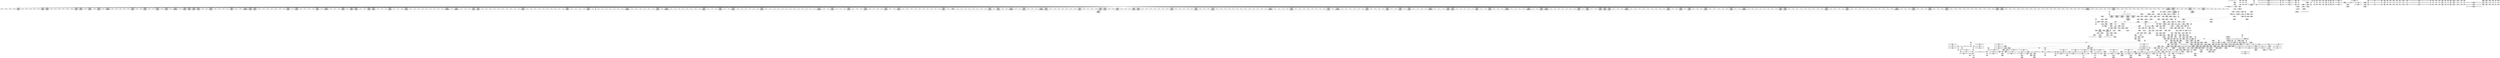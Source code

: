 digraph {
	CE0x4ffed70 [shape=record,shape=Mrecord,label="{CE0x4ffed70|12:_i32,_56:_i8*,_:_CRE_183,184_}"]
	CE0x4ff78a0 [shape=record,shape=Mrecord,label="{CE0x4ff78a0|0:_i32,_4:_i32,_8:_i32,_12:_i32,_:_CMRE_4,8_|*MultipleSource*|security/selinux/hooks.c,196|security/selinux/hooks.c,197|*LoadInst*|security/selinux/hooks.c,196}"]
	CE0x500f490 [shape=record,shape=Mrecord,label="{CE0x500f490|12:_i32,_56:_i8*,_:_CRE_606,607_}"]
	CE0x4fe4cd0 [shape=record,shape=Mrecord,label="{CE0x4fe4cd0|inode_has_perm:if.end|*SummSource*}"]
	CE0x500d810 [shape=record,shape=Mrecord,label="{CE0x500d810|12:_i32,_56:_i8*,_:_CRE_582,583_}"]
	CE0x504ad70 [shape=record,shape=Mrecord,label="{CE0x504ad70|i32_1|*Constant*}"]
	CE0x4fe4e80 [shape=record,shape=Mrecord,label="{CE0x4fe4e80|i64*_getelementptr_inbounds_(_8_x_i64_,_8_x_i64_*___llvm_gcov_ctr154,_i64_0,_i64_0)|*Constant*}"]
	CE0x4f80070 [shape=record,shape=Mrecord,label="{CE0x4f80070|selinux_inode_readlink:tmp12|security/selinux/hooks.c,2805|*SummSource*}"]
	CE0x4fea720 [shape=record,shape=Mrecord,label="{CE0x4fea720|104:_%struct.inode*,_:_CRE_178,179_}"]
	CE0x502b5d0 [shape=record,shape=Mrecord,label="{CE0x502b5d0|inode_has_perm:tobool2|security/selinux/hooks.c,1611|*SummSource*}"]
	CE0x4f828b0 [shape=record,shape=Mrecord,label="{CE0x4f828b0|_call_void_mcount()_#3|*SummSink*}"]
	CE0x500da70 [shape=record,shape=Mrecord,label="{CE0x500da70|12:_i32,_56:_i8*,_:_CRE_584,585_}"]
	CE0x4f9a730 [shape=record,shape=Mrecord,label="{CE0x4f9a730|104:_%struct.inode*,_:_CRE_146,147_}"]
	CE0x5001410 [shape=record,shape=Mrecord,label="{CE0x5001410|12:_i32,_56:_i8*,_:_CRE_246,247_}"]
	CE0x5027350 [shape=record,shape=Mrecord,label="{CE0x5027350|inode_has_perm:retval.0|*SummSource*}"]
	CE0x5019260 [shape=record,shape=Mrecord,label="{CE0x5019260|12:_i32,_56:_i8*,_:_CRE_927,928_}"]
	CE0x4fa8490 [shape=record,shape=Mrecord,label="{CE0x4fa8490|selinux_inode_readlink:tmp4|security/selinux/hooks.c,2805|*SummSink*}"]
	CE0x4fea450 [shape=record,shape=Mrecord,label="{CE0x4fea450|104:_%struct.inode*,_:_CRE_175,176_}"]
	CE0x4faa3f0 [shape=record,shape=Mrecord,label="{CE0x4faa3f0|104:_%struct.inode*,_:_CRE_248,256_|*MultipleSource*|Function::selinux_inode_readlink&Arg::dentry::|Function::dentry_has_perm&Arg::dentry::|security/selinux/hooks.c,1627}"]
	CE0x5000a40 [shape=record,shape=Mrecord,label="{CE0x5000a40|12:_i32,_56:_i8*,_:_CRE_232,236_|*MultipleSource*|Function::inode_has_perm&Arg::inode::|*LoadInst*|security/selinux/hooks.c,1627|security/selinux/hooks.c,1611}"]
	CE0x4fa9800 [shape=record,shape=Mrecord,label="{CE0x4fa9800|104:_%struct.inode*,_:_CRE_215,216_}"]
	CE0x4fa8280 [shape=record,shape=Mrecord,label="{CE0x4fa8280|selinux_inode_readlink:tmp4|security/selinux/hooks.c,2805}"]
	CE0x504b220 [shape=record,shape=Mrecord,label="{CE0x504b220|cred_sid:sid|security/selinux/hooks.c,197}"]
	CE0x504ab20 [shape=record,shape=Mrecord,label="{CE0x504ab20|cred_sid:tmp5|security/selinux/hooks.c,196|*SummSource*}"]
	CE0x4ffe050 [shape=record,shape=Mrecord,label="{CE0x4ffe050|12:_i32,_56:_i8*,_:_CRE_169,170_}"]
	CE0x5019390 [shape=record,shape=Mrecord,label="{CE0x5019390|12:_i32,_56:_i8*,_:_CRE_928,929_}"]
	CE0x5019f70 [shape=record,shape=Mrecord,label="{CE0x5019f70|12:_i32,_56:_i8*,_:_CRE_952,960_|*MultipleSource*|Function::inode_has_perm&Arg::inode::|*LoadInst*|security/selinux/hooks.c,1627|security/selinux/hooks.c,1611}"]
	CE0x4fd8fb0 [shape=record,shape=Mrecord,label="{CE0x4fd8fb0|avc_has_perm:tclass|Function::avc_has_perm&Arg::tclass::|*SummSink*}"]
	CE0x500e060 [shape=record,shape=Mrecord,label="{CE0x500e060|12:_i32,_56:_i8*,_:_CRE_589,590_}"]
	CE0x4fe4b60 [shape=record,shape=Mrecord,label="{CE0x4fe4b60|inode_has_perm:if.then|*SummSink*}"]
	CE0x4fdee90 [shape=record,shape=Mrecord,label="{CE0x4fdee90|104:_%struct.inode*,_:_CRE_312,313_}"]
	CE0x4f87e60 [shape=record,shape=Mrecord,label="{CE0x4f87e60|i32_5|*Constant*|*SummSink*}"]
	CE0x5012a60 [shape=record,shape=Mrecord,label="{CE0x5012a60|12:_i32,_56:_i8*,_:_CRE_752,756_|*MultipleSource*|Function::inode_has_perm&Arg::inode::|*LoadInst*|security/selinux/hooks.c,1627|security/selinux/hooks.c,1611}"]
	CE0x5026fd0 [shape=record,shape=Mrecord,label="{CE0x5026fd0|__validate_creds:tmp4|include/linux/cred.h,173|*SummSink*}"]
	CE0x500ec40 [shape=record,shape=Mrecord,label="{CE0x500ec40|12:_i32,_56:_i8*,_:_CRE_599,600_}"]
	CE0x4f92490 [shape=record,shape=Mrecord,label="{CE0x4f92490|GLOBAL:current_task|Global_var:current_task|*SummSource*}"]
	CE0x5002b10 [shape=record,shape=Mrecord,label="{CE0x5002b10|12:_i32,_56:_i8*,_:_CRE_266,267_}"]
	CE0x502a440 [shape=record,shape=Mrecord,label="{CE0x502a440|inode_has_perm:conv|security/selinux/hooks.c,1611|*SummSource*}"]
	CE0x4f9fd50 [shape=record,shape=Mrecord,label="{CE0x4f9fd50|i8_10|*Constant*}"]
	CE0x4ff8280 [shape=record,shape=Mrecord,label="{CE0x4ff8280|0:_i32,_4:_i32,_8:_i32,_12:_i32,_:_CMRE_20,24_|*MultipleSource*|security/selinux/hooks.c,196|security/selinux/hooks.c,197|*LoadInst*|security/selinux/hooks.c,196}"]
	CE0x500f230 [shape=record,shape=Mrecord,label="{CE0x500f230|12:_i32,_56:_i8*,_:_CRE_604,605_}"]
	CE0x4fae090 [shape=record,shape=Mrecord,label="{CE0x4fae090|i64*_getelementptr_inbounds_(_2_x_i64_,_2_x_i64_*___llvm_gcov_ctr153,_i64_0,_i64_0)|*Constant*|*SummSink*}"]
	CE0x5017e30 [shape=record,shape=Mrecord,label="{CE0x5017e30|12:_i32,_56:_i8*,_:_CRE_910,911_}"]
	CE0x5009330 [shape=record,shape=Mrecord,label="{CE0x5009330|12:_i32,_56:_i8*,_:_CRE_480,481_}"]
	CE0x4ffd6f0 [shape=record,shape=Mrecord,label="{CE0x4ffd6f0|12:_i32,_56:_i8*,_:_CRE_159,160_}"]
	CE0x4fb5c30 [shape=record,shape=Mrecord,label="{CE0x4fb5c30|_call_void_lockdep_rcu_suspicious(i8*_getelementptr_inbounds_(_25_x_i8_,_25_x_i8_*_.str3,_i32_0,_i32_0),_i32_2805,_i8*_getelementptr_inbounds_(_45_x_i8_,_45_x_i8_*_.str12,_i32_0,_i32_0))_#10,_!dbg_!27728|security/selinux/hooks.c,2805|*SummSource*}"]
	CE0x504b8f0 [shape=record,shape=Mrecord,label="{CE0x504b8f0|i64*_getelementptr_inbounds_(_2_x_i64_,_2_x_i64_*___llvm_gcov_ctr131,_i64_0,_i64_0)|*Constant*|*SummSource*}"]
	CE0x4f9f060 [shape=record,shape=Mrecord,label="{CE0x4f9f060|i32_2805|*Constant*}"]
	CE0x4fe34b0 [shape=record,shape=Mrecord,label="{CE0x4fe34b0|i32_4|*Constant*}"]
	CE0x501b760 [shape=record,shape=Mrecord,label="{CE0x501b760|inode_has_perm:tmp6|*LoadInst*|security/selinux/hooks.c,1611}"]
	CE0x4fad5b0 [shape=record,shape=Mrecord,label="{CE0x4fad5b0|12:_i32,_56:_i8*,_:_CRE_145,146_}"]
	CE0x4f9b7a0 [shape=record,shape=Mrecord,label="{CE0x4f9b7a0|104:_%struct.inode*,_:_CRE_164,165_}"]
	CE0x4fe8640 [shape=record,shape=Mrecord,label="{CE0x4fe8640|dentry_has_perm:ad|security/selinux/hooks.c, 1628|*SummSource*}"]
	CE0x50202a0 [shape=record,shape=Mrecord,label="{CE0x50202a0|_ret_i32_%tmp6,_!dbg_!27716|security/selinux/hooks.c,197|*SummSink*}"]
	CE0x5018ed0 [shape=record,shape=Mrecord,label="{CE0x5018ed0|12:_i32,_56:_i8*,_:_CRE_924,925_}"]
	CE0x4f8c250 [shape=record,shape=Mrecord,label="{CE0x4f8c250|selinux_inode_readlink:tmp1|*SummSink*}"]
	CE0x4fab6f0 [shape=record,shape=Mrecord,label="{CE0x4fab6f0|get_current:tmp2|*SummSink*}"]
	CE0x4fec090 [shape=record,shape=Mrecord,label="{CE0x4fec090|_call_void_mcount()_#3|*SummSource*}"]
	CE0x5048c60 [shape=record,shape=Mrecord,label="{CE0x5048c60|_call_void___invalid_creds(%struct.cred*_%cred,_i8*_%file,_i32_%line)_#10,_!dbg_!27721|include/linux/cred.h,174|*SummSink*}"]
	CE0x4ff12a0 [shape=record,shape=Mrecord,label="{CE0x4ff12a0|__validate_creds:tmp5|include/linux/cred.h,173}"]
	CE0x4f961c0 [shape=record,shape=Mrecord,label="{CE0x4f961c0|selinux_inode_readlink:tmp19|security/selinux/hooks.c,2805|*SummSource*}"]
	CE0x5003360 [shape=record,shape=Mrecord,label="{CE0x5003360|12:_i32,_56:_i8*,_:_CRE_273,274_}"]
	CE0x4f99030 [shape=record,shape=Mrecord,label="{CE0x4f99030|12:_i32,_56:_i8*,_:_CRE_112,120_|*MultipleSource*|Function::inode_has_perm&Arg::inode::|*LoadInst*|security/selinux/hooks.c,1627|security/selinux/hooks.c,1611}"]
	CE0x4fb4970 [shape=record,shape=Mrecord,label="{CE0x4fb4970|inode_has_perm:tmp5|security/selinux/hooks.c,1609|*SummSource*}"]
	CE0x4fd7640 [shape=record,shape=Mrecord,label="{CE0x4fd7640|inode_has_perm:tmp18|security/selinux/hooks.c,1617|*SummSink*}"]
	CE0x50167a0 [shape=record,shape=Mrecord,label="{CE0x50167a0|12:_i32,_56:_i8*,_:_CRE_891,892_}"]
	CE0x5016080 [shape=record,shape=Mrecord,label="{CE0x5016080|12:_i32,_56:_i8*,_:_CRE_885,886_}"]
	CE0x502ac50 [shape=record,shape=Mrecord,label="{CE0x502ac50|GLOBAL:llvm.expect.i64|*Constant*|*SummSink*}"]
	CE0x50161b0 [shape=record,shape=Mrecord,label="{CE0x50161b0|12:_i32,_56:_i8*,_:_CRE_886,887_}"]
	CE0x4fb2250 [shape=record,shape=Mrecord,label="{CE0x4fb2250|GLOBAL:__validate_creds|*Constant*|*SummSource*}"]
	CE0x500fe10 [shape=record,shape=Mrecord,label="{CE0x500fe10|12:_i32,_56:_i8*,_:_CRE_614,615_}"]
	CE0x5010790 [shape=record,shape=Mrecord,label="{CE0x5010790|12:_i32,_56:_i8*,_:_CRE_622,623_}"]
	CE0x5043710 [shape=record,shape=Mrecord,label="{CE0x5043710|i32_3|*Constant*|*SummSource*}"]
	CE0x4fd1680 [shape=record,shape=Mrecord,label="{CE0x4fd1680|inode_has_perm:bb|*SummSink*}"]
	CE0x4fdc800 [shape=record,shape=Mrecord,label="{CE0x4fdc800|28:_i32,_32:_i16,_:_CRE_28,32_|*MultipleSource*|*LoadInst*|security/selinux/hooks.c,1615|security/selinux/hooks.c,1615|security/selinux/hooks.c,1617}"]
	CE0x4ff6860 [shape=record,shape=Mrecord,label="{CE0x4ff6860|12:_i32,_56:_i8*,_:_CRE_4,8_|*MultipleSource*|Function::inode_has_perm&Arg::inode::|*LoadInst*|security/selinux/hooks.c,1627|security/selinux/hooks.c,1611}"]
	CE0x4fda600 [shape=record,shape=Mrecord,label="{CE0x4fda600|inode_has_perm:tmp20|security/selinux/hooks.c,1618|*SummSource*}"]
	CE0x5008190 [shape=record,shape=Mrecord,label="{CE0x5008190|12:_i32,_56:_i8*,_:_CRE_448,456_|*MultipleSource*|Function::inode_has_perm&Arg::inode::|*LoadInst*|security/selinux/hooks.c,1627|security/selinux/hooks.c,1611}"]
	CE0x5001040 [shape=record,shape=Mrecord,label="{CE0x5001040|12:_i32,_56:_i8*,_:_CRE_242,243_}"]
	CE0x500c770 [shape=record,shape=Mrecord,label="{CE0x500c770|12:_i32,_56:_i8*,_:_CRE_568,569_}"]
	CE0x5009b80 [shape=record,shape=Mrecord,label="{CE0x5009b80|12:_i32,_56:_i8*,_:_CRE_487,488_}"]
	"CONST[source:0(mediator),value:0(static)][purpose:{operation}][SnkIdx:3]"
	CE0x4f97650 [shape=record,shape=Mrecord,label="{CE0x4f97650|inode_has_perm:call|security/selinux/hooks.c,1614|*SummSource*}"]
	CE0x500d350 [shape=record,shape=Mrecord,label="{CE0x500d350|12:_i32,_56:_i8*,_:_CRE_578,579_}"]
	CE0x4f99a10 [shape=record,shape=Mrecord,label="{CE0x4f99a10|_ret_%struct.task_struct*_%tmp4,_!dbg_!27714|./arch/x86/include/asm/current.h,14|*SummSink*}"]
	CE0x4ff20f0 [shape=record,shape=Mrecord,label="{CE0x4ff20f0|__validate_creds:tmp6|include/linux/cred.h,174|*SummSink*}"]
	CE0x4feadb0 [shape=record,shape=Mrecord,label="{CE0x4feadb0|104:_%struct.inode*,_:_CRE_185,186_}"]
	CE0x4f8bb40 [shape=record,shape=Mrecord,label="{CE0x4f8bb40|i32_0|*Constant*|*SummSource*}"]
	CE0x4fa9e90 [shape=record,shape=Mrecord,label="{CE0x4fa9e90|104:_%struct.inode*,_:_CRE_222,223_}"]
	CE0x50439b0 [shape=record,shape=Mrecord,label="{CE0x50439b0|inode_has_perm:sid3|security/selinux/hooks.c,1617|*SummSink*}"]
	CE0x5012c80 [shape=record,shape=Mrecord,label="{CE0x5012c80|12:_i32,_56:_i8*,_:_CRE_760,768_|*MultipleSource*|Function::inode_has_perm&Arg::inode::|*LoadInst*|security/selinux/hooks.c,1627|security/selinux/hooks.c,1611}"]
	CE0x4f8b860 [shape=record,shape=Mrecord,label="{CE0x4f8b860|selinux_inode_readlink:call|security/selinux/hooks.c,2805|*SummSink*}"]
	CE0x50123d0 [shape=record,shape=Mrecord,label="{CE0x50123d0|12:_i32,_56:_i8*,_:_CRE_728,736_|*MultipleSource*|Function::inode_has_perm&Arg::inode::|*LoadInst*|security/selinux/hooks.c,1627|security/selinux/hooks.c,1611}"]
	CE0x4f96450 [shape=record,shape=Mrecord,label="{CE0x4f96450|inode_has_perm:tmp12|security/selinux/hooks.c,1612|*SummSink*}"]
	CE0x4fa98f0 [shape=record,shape=Mrecord,label="{CE0x4fa98f0|104:_%struct.inode*,_:_CRE_216,217_}"]
	CE0x4f99970 [shape=record,shape=Mrecord,label="{CE0x4f99970|_ret_%struct.task_struct*_%tmp4,_!dbg_!27714|./arch/x86/include/asm/current.h,14}"]
	CE0x4f975e0 [shape=record,shape=Mrecord,label="{CE0x4f975e0|inode_has_perm:call|security/selinux/hooks.c,1614}"]
	CE0x4ff5920 [shape=record,shape=Mrecord,label="{CE0x4ff5920|12:_i32,_56:_i8*,_:_CRE_0,2_|*MultipleSource*|Function::inode_has_perm&Arg::inode::|*LoadInst*|security/selinux/hooks.c,1627|security/selinux/hooks.c,1611}"]
	CE0x4ff2010 [shape=record,shape=Mrecord,label="{CE0x4ff2010|__validate_creds:tmp6|include/linux/cred.h,174}"]
	CE0x4f8f790 [shape=record,shape=Mrecord,label="{CE0x4f8f790|i64*_getelementptr_inbounds_(_11_x_i64_,_11_x_i64_*___llvm_gcov_ctr229,_i64_0,_i64_1)|*Constant*}"]
	CE0x4f87bd0 [shape=record,shape=Mrecord,label="{CE0x4f87bd0|104:_%struct.inode*,_:_CRE_104,112_|*MultipleSource*|Function::selinux_inode_readlink&Arg::dentry::|Function::dentry_has_perm&Arg::dentry::|security/selinux/hooks.c,1627}"]
	CE0x4fda480 [shape=record,shape=Mrecord,label="{CE0x4fda480|inode_has_perm:tmp20|security/selinux/hooks.c,1618}"]
	CE0x5015bc0 [shape=record,shape=Mrecord,label="{CE0x5015bc0|12:_i32,_56:_i8*,_:_CRE_881,882_}"]
	CE0x5012840 [shape=record,shape=Mrecord,label="{CE0x5012840|12:_i32,_56:_i8*,_:_CRE_744,752_|*MultipleSource*|Function::inode_has_perm&Arg::inode::|*LoadInst*|security/selinux/hooks.c,1627|security/selinux/hooks.c,1611}"]
	CE0x4f994c0 [shape=record,shape=Mrecord,label="{CE0x4f994c0|get_current:entry|*SummSource*}"]
	CE0x4fad3d0 [shape=record,shape=Mrecord,label="{CE0x4fad3d0|12:_i32,_56:_i8*,_:_CRE_143,144_}"]
	CE0x4faa780 [shape=record,shape=Mrecord,label="{CE0x4faa780|104:_%struct.inode*,_:_CRE_272,280_|*MultipleSource*|Function::selinux_inode_readlink&Arg::dentry::|Function::dentry_has_perm&Arg::dentry::|security/selinux/hooks.c,1627}"]
	CE0x502c620 [shape=record,shape=Mrecord,label="{CE0x502c620|inode_has_perm:tmp8|security/selinux/hooks.c,1611|*SummSource*}"]
	CE0x4ffdf60 [shape=record,shape=Mrecord,label="{CE0x4ffdf60|12:_i32,_56:_i8*,_:_CRE_168,169_}"]
	CE0x4fb0860 [shape=record,shape=Mrecord,label="{CE0x4fb0860|selinux_inode_readlink:tmp11|security/selinux/hooks.c,2805|*SummSink*}"]
	CE0x4fdadb0 [shape=record,shape=Mrecord,label="{CE0x4fdadb0|__validate_creds:bb}"]
	CE0x50054a0 [shape=record,shape=Mrecord,label="{CE0x50054a0|12:_i32,_56:_i8*,_:_CRE_301,302_}"]
	CE0x4fb1b90 [shape=record,shape=Mrecord,label="{CE0x4fb1b90|i64*_getelementptr_inbounds_(_8_x_i64_,_8_x_i64_*___llvm_gcov_ctr154,_i64_0,_i64_2)|*Constant*|*SummSink*}"]
	CE0x500f820 [shape=record,shape=Mrecord,label="{CE0x500f820|12:_i32,_56:_i8*,_:_CRE_609,610_}"]
	CE0x500e780 [shape=record,shape=Mrecord,label="{CE0x500e780|12:_i32,_56:_i8*,_:_CRE_595,596_}"]
	CE0x4f87350 [shape=record,shape=Mrecord,label="{CE0x4f87350|104:_%struct.inode*,_:_CRE_89,90_}"]
	CE0x4f7d640 [shape=record,shape=Mrecord,label="{CE0x4f7d640|selinux_inode_readlink:do.body}"]
	CE0x4fecfd0 [shape=record,shape=Mrecord,label="{CE0x4fecfd0|i64*_getelementptr_inbounds_(_8_x_i64_,_8_x_i64_*___llvm_gcov_ctr154,_i64_0,_i64_1)|*Constant*|*SummSink*}"]
	CE0x4fe80e0 [shape=record,shape=Mrecord,label="{CE0x4fe80e0|12:_i32,_56:_i8*,_:_CRE_76,80_|*MultipleSource*|Function::inode_has_perm&Arg::inode::|*LoadInst*|security/selinux/hooks.c,1627|security/selinux/hooks.c,1611}"]
	CE0x4fd8a40 [shape=record,shape=Mrecord,label="{CE0x4fd8a40|avc_has_perm:tsid|Function::avc_has_perm&Arg::tsid::|*SummSource*}"]
	CE0x5023970 [shape=record,shape=Mrecord,label="{CE0x5023970|inode_has_perm:tmp17|security/selinux/hooks.c,1617|*SummSource*}"]
	CE0x4fedb10 [shape=record,shape=Mrecord,label="{CE0x4fedb10|__validate_creds:tmp|*SummSource*}"]
	CE0x4ffdd80 [shape=record,shape=Mrecord,label="{CE0x4ffdd80|12:_i32,_56:_i8*,_:_CRE_166,167_}"]
	CE0x5019000 [shape=record,shape=Mrecord,label="{CE0x5019000|12:_i32,_56:_i8*,_:_CRE_925,926_}"]
	CE0x4fced20 [shape=record,shape=Mrecord,label="{CE0x4fced20|inode_has_perm:perms|Function::inode_has_perm&Arg::perms::}"]
	CE0x4f89090 [shape=record,shape=Mrecord,label="{CE0x4f89090|get_current:tmp4|./arch/x86/include/asm/current.h,14|*SummSink*}"]
	CE0x4f8c070 [shape=record,shape=Mrecord,label="{CE0x4f8c070|GLOBAL:selinux_inode_readlink.__warned|Global_var:selinux_inode_readlink.__warned|*SummSink*}"]
	CE0x4fe2c30 [shape=record,shape=Mrecord,label="{CE0x4fe2c30|inode_has_perm:tmp|*SummSource*}"]
	CE0x4fd07d0 [shape=record,shape=Mrecord,label="{CE0x4fd07d0|__validate_creds:if.then|*SummSink*}"]
	CE0x4fdf610 [shape=record,shape=Mrecord,label="{CE0x4fdf610|dentry_has_perm:tmp4|*LoadInst*|security/selinux/hooks.c,1627}"]
	CE0x4fe4dc0 [shape=record,shape=Mrecord,label="{CE0x4fe4dc0|inode_has_perm:if.end|*SummSink*}"]
	CE0x5048bf0 [shape=record,shape=Mrecord,label="{CE0x5048bf0|GLOBAL:__invalid_creds|*Constant*|*SummSource*}"]
	CE0x501a3a0 [shape=record,shape=Mrecord,label="{CE0x501a3a0|12:_i32,_56:_i8*,_:_CRE_968,976_|*MultipleSource*|Function::inode_has_perm&Arg::inode::|*LoadInst*|security/selinux/hooks.c,1627|security/selinux/hooks.c,1611}"]
	CE0x50097f0 [shape=record,shape=Mrecord,label="{CE0x50097f0|12:_i32,_56:_i8*,_:_CRE_484,485_}"]
	CE0x5003100 [shape=record,shape=Mrecord,label="{CE0x5003100|12:_i32,_56:_i8*,_:_CRE_271,272_}"]
	CE0x4fe0270 [shape=record,shape=Mrecord,label="{CE0x4fe0270|GLOBAL:__invalid_creds|*Constant*}"]
	CE0x4fe1730 [shape=record,shape=Mrecord,label="{CE0x4fe1730|cred_sid:tmp3}"]
	CE0x50114c0 [shape=record,shape=Mrecord,label="{CE0x50114c0|12:_i32,_56:_i8*,_:_CRE_672,680_|*MultipleSource*|Function::inode_has_perm&Arg::inode::|*LoadInst*|security/selinux/hooks.c,1627|security/selinux/hooks.c,1611}"]
	CE0x4f97f40 [shape=record,shape=Mrecord,label="{CE0x4f97f40|cred_sid:entry}"]
	CE0x4f9a600 [shape=record,shape=Mrecord,label="{CE0x4f9a600|104:_%struct.inode*,_:_CRE_145,146_}"]
	CE0x4fdb0a0 [shape=record,shape=Mrecord,label="{CE0x4fdb0a0|__validate_creds:lnot.ext|include/linux/cred.h,173|*SummSource*}"]
	CE0x4fd5b60 [shape=record,shape=Mrecord,label="{CE0x4fd5b60|__validate_creds:tmp3|include/linux/cred.h,173}"]
	CE0x4f86540 [shape=record,shape=Mrecord,label="{CE0x4f86540|dentry_has_perm:av|Function::dentry_has_perm&Arg::av::|*SummSource*}"]
	CE0x50062e0 [shape=record,shape=Mrecord,label="{CE0x50062e0|12:_i32,_56:_i8*,_:_CRE_320,328_|*MultipleSource*|Function::inode_has_perm&Arg::inode::|*LoadInst*|security/selinux/hooks.c,1627|security/selinux/hooks.c,1611}"]
	CE0x4fe9370 [shape=record,shape=Mrecord,label="{CE0x4fe9370|get_current:tmp|*SummSource*}"]
	CE0x4f82580 [shape=record,shape=Mrecord,label="{CE0x4f82580|_call_void_mcount()_#3}"]
	CE0x4fd8b70 [shape=record,shape=Mrecord,label="{CE0x4fd8b70|avc_has_perm:tsid|Function::avc_has_perm&Arg::tsid::|*SummSink*}"]
	CE0x4f9e1d0 [shape=record,shape=Mrecord,label="{CE0x4f9e1d0|selinux_inode_readlink:call3|security/selinux/hooks.c,2805}"]
	CE0x4f978f0 [shape=record,shape=Mrecord,label="{CE0x4f978f0|GLOBAL:cred_sid|*Constant*}"]
	CE0x50222a0 [shape=record,shape=Mrecord,label="{CE0x50222a0|inode_has_perm:sclass|security/selinux/hooks.c,1617}"]
	CE0x4f8c620 [shape=record,shape=Mrecord,label="{CE0x4f8c620|selinux_inode_readlink:tmp2|*SummSource*}"]
	CE0x4fe1ef0 [shape=record,shape=Mrecord,label="{CE0x4fe1ef0|__validate_creds:call|include/linux/cred.h,173|*SummSource*}"]
	CE0x4ff3eb0 [shape=record,shape=Mrecord,label="{CE0x4ff3eb0|dentry_has_perm:tmp1|*SummSource*}"]
	CE0x5021040 [shape=record,shape=Mrecord,label="{CE0x5021040|inode_has_perm:tmp15|*LoadInst*|security/selinux/hooks.c,1615|*SummSink*}"]
	CE0x5015110 [shape=record,shape=Mrecord,label="{CE0x5015110|12:_i32,_56:_i8*,_:_CRE_872,873_}"]
	CE0x4fd4520 [shape=record,shape=Mrecord,label="{CE0x4fd4520|dentry_has_perm:type|security/selinux/hooks.c,1630}"]
	CE0x4fedaa0 [shape=record,shape=Mrecord,label="{CE0x4fedaa0|COLLAPSED:_GCMRE___llvm_gcov_ctr155_internal_global_5_x_i64_zeroinitializer:_elem_0:default:}"]
	CE0x4fa1420 [shape=record,shape=Mrecord,label="{CE0x4fa1420|inode_has_perm:entry|*SummSink*}"]
	CE0x4ff51f0 [shape=record,shape=Mrecord,label="{CE0x4ff51f0|104:_%struct.inode*,_:_CRE_72,80_|*MultipleSource*|Function::selinux_inode_readlink&Arg::dentry::|Function::dentry_has_perm&Arg::dentry::|security/selinux/hooks.c,1627}"]
	CE0x4f9b2f0 [shape=record,shape=Mrecord,label="{CE0x4f9b2f0|104:_%struct.inode*,_:_CRE_159,160_}"]
	CE0x4f86800 [shape=record,shape=Mrecord,label="{CE0x4f86800|_ret_i32_%call,_!dbg_!27723|security/selinux/hooks.c,1632|*SummSource*}"]
	CE0x4f86ae0 [shape=record,shape=Mrecord,label="{CE0x4f86ae0|i64*_getelementptr_inbounds_(_2_x_i64_,_2_x_i64_*___llvm_gcov_ctr98,_i64_0,_i64_0)|*Constant*|*SummSource*}"]
	CE0x5006c50 [shape=record,shape=Mrecord,label="{CE0x5006c50|12:_i32,_56:_i8*,_:_CRE_360,376_|*MultipleSource*|Function::inode_has_perm&Arg::inode::|*LoadInst*|security/selinux/hooks.c,1627|security/selinux/hooks.c,1611}"]
	CE0x50005d0 [shape=record,shape=Mrecord,label="{CE0x50005d0|12:_i32,_56:_i8*,_:_CRE_212,216_|*MultipleSource*|Function::inode_has_perm&Arg::inode::|*LoadInst*|security/selinux/hooks.c,1627|security/selinux/hooks.c,1611}"]
	CE0x5007d50 [shape=record,shape=Mrecord,label="{CE0x5007d50|12:_i32,_56:_i8*,_:_CRE_432,440_|*MultipleSource*|Function::inode_has_perm&Arg::inode::|*LoadInst*|security/selinux/hooks.c,1627|security/selinux/hooks.c,1611}"]
	CE0x4ff3e40 [shape=record,shape=Mrecord,label="{CE0x4ff3e40|dentry_has_perm:tmp1}"]
	CE0x4fb4e90 [shape=record,shape=Mrecord,label="{CE0x4fb4e90|i64*_getelementptr_inbounds_(_5_x_i64_,_5_x_i64_*___llvm_gcov_ctr155,_i64_0,_i64_0)|*Constant*|*SummSink*}"]
	CE0x4fd3c60 [shape=record,shape=Mrecord,label="{CE0x4fd3c60|__validate_creds:expval|include/linux/cred.h,173}"]
	CE0x4f851c0 [shape=record,shape=Mrecord,label="{CE0x4f851c0|dentry_has_perm:cred|Function::dentry_has_perm&Arg::cred::|*SummSink*}"]
	CE0x5009f10 [shape=record,shape=Mrecord,label="{CE0x5009f10|12:_i32,_56:_i8*,_:_CRE_500,504_|*MultipleSource*|Function::inode_has_perm&Arg::inode::|*LoadInst*|security/selinux/hooks.c,1627|security/selinux/hooks.c,1611}"]
	CE0x50041a0 [shape=record,shape=Mrecord,label="{CE0x50041a0|12:_i32,_56:_i8*,_:_CRE_285,286_}"]
	CE0x5001350 [shape=record,shape=Mrecord,label="{CE0x5001350|12:_i32,_56:_i8*,_:_CRE_245,246_}"]
	CE0x4f97270 [shape=record,shape=Mrecord,label="{CE0x4f97270|inode_has_perm:tmp14|security/selinux/hooks.c,1614|*SummSink*}"]
	CE0x502d9d0 [shape=record,shape=Mrecord,label="{CE0x502d9d0|inode_has_perm:tmp10|security/selinux/hooks.c,1611|*SummSink*}"]
	CE0x4fb35d0 [shape=record,shape=Mrecord,label="{CE0x4fb35d0|12:_i32,_56:_i8*,_:_CRE_32,40_|*MultipleSource*|Function::inode_has_perm&Arg::inode::|*LoadInst*|security/selinux/hooks.c,1627|security/selinux/hooks.c,1611}"]
	CE0x4f9a4d0 [shape=record,shape=Mrecord,label="{CE0x4f9a4d0|104:_%struct.inode*,_:_CRE_144,145_}"]
	CE0x4f7b680 [shape=record,shape=Mrecord,label="{CE0x4f7b680|selinux_inode_readlink:tobool1|security/selinux/hooks.c,2805|*SummSink*}"]
	CE0x4f9f370 [shape=record,shape=Mrecord,label="{CE0x4f9f370|i32_2805|*Constant*|*SummSource*}"]
	CE0x501fe30 [shape=record,shape=Mrecord,label="{CE0x501fe30|cred_sid:cred|Function::cred_sid&Arg::cred::|*SummSource*}"]
	CE0x50214a0 [shape=record,shape=Mrecord,label="{CE0x50214a0|inode_has_perm:sid3|security/selinux/hooks.c,1617}"]
	CE0x5010070 [shape=record,shape=Mrecord,label="{CE0x5010070|12:_i32,_56:_i8*,_:_CRE_616,617_}"]
	CE0x4fac380 [shape=record,shape=Mrecord,label="{CE0x4fac380|get_current:tmp1|*SummSink*}"]
	CE0x4ffd600 [shape=record,shape=Mrecord,label="{CE0x4ffd600|12:_i32,_56:_i8*,_:_CRE_158,159_}"]
	CE0x50182f0 [shape=record,shape=Mrecord,label="{CE0x50182f0|12:_i32,_56:_i8*,_:_CRE_914,915_}"]
	CE0x4fb3290 [shape=record,shape=Mrecord,label="{CE0x4fb3290|12:_i32,_56:_i8*,_:_CRE_16,24_|*MultipleSource*|Function::inode_has_perm&Arg::inode::|*LoadInst*|security/selinux/hooks.c,1627|security/selinux/hooks.c,1611}"]
	CE0x4fde900 [shape=record,shape=Mrecord,label="{CE0x4fde900|104:_%struct.inode*,_:_CRE_306,307_}"]
	CE0x4f94610 [shape=record,shape=Mrecord,label="{CE0x4f94610|selinux_inode_readlink:tmp16|security/selinux/hooks.c,2805|*SummSink*}"]
	CE0x4fa9350 [shape=record,shape=Mrecord,label="{CE0x4fa9350|104:_%struct.inode*,_:_CRE_210,211_}"]
	CE0x4f86020 [shape=record,shape=Mrecord,label="{CE0x4f86020|i32_2|*Constant*|*SummSink*}"]
	CE0x4ff47f0 [shape=record,shape=Mrecord,label="{CE0x4ff47f0|104:_%struct.inode*,_:_CRE_80,88_|*MultipleSource*|Function::selinux_inode_readlink&Arg::dentry::|Function::dentry_has_perm&Arg::dentry::|security/selinux/hooks.c,1627}"]
	CE0x501b0d0 [shape=record,shape=Mrecord,label="{CE0x501b0d0|12:_i32,_56:_i8*,_:_CRE_984,988_|*MultipleSource*|Function::inode_has_perm&Arg::inode::|*LoadInst*|security/selinux/hooks.c,1627|security/selinux/hooks.c,1611}"]
	CE0x4fa5e00 [shape=record,shape=Mrecord,label="{CE0x4fa5e00|i64_4|*Constant*|*SummSource*}"]
	CE0x4fdbfb0 [shape=record,shape=Mrecord,label="{CE0x4fdbfb0|__validate_creds:bb|*SummSource*}"]
	CE0x4fe82c0 [shape=record,shape=Mrecord,label="{CE0x4fe82c0|12:_i32,_56:_i8*,_:_CRE_80,88_|*MultipleSource*|Function::inode_has_perm&Arg::inode::|*LoadInst*|security/selinux/hooks.c,1627|security/selinux/hooks.c,1611}"]
	CE0x4f87750 [shape=record,shape=Mrecord,label="{CE0x4f87750|104:_%struct.inode*,_:_CRE_92,93_}"]
	CE0x4ff6c00 [shape=record,shape=Mrecord,label="{CE0x4ff6c00|cred_sid:tmp|*SummSource*}"]
	CE0x4feb170 [shape=record,shape=Mrecord,label="{CE0x4feb170|104:_%struct.inode*,_:_CRE_189,190_}"]
	CE0x4fd8ce0 [shape=record,shape=Mrecord,label="{CE0x4fd8ce0|avc_has_perm:tclass|Function::avc_has_perm&Arg::tclass::}"]
	CE0x4fd7150 [shape=record,shape=Mrecord,label="{CE0x4fd7150|inode_has_perm:sclass|security/selinux/hooks.c,1617|*SummSource*}"]
	CE0x4ff5460 [shape=record,shape=Mrecord,label="{CE0x4ff5460|cred_sid:tmp4|*LoadInst*|security/selinux/hooks.c,196}"]
	CE0x4f8cca0 [shape=record,shape=Mrecord,label="{CE0x4f8cca0|i8*_getelementptr_inbounds_(_45_x_i8_,_45_x_i8_*_.str12,_i32_0,_i32_0)|*Constant*}"]
	CE0x4f99f80 [shape=record,shape=Mrecord,label="{CE0x4f99f80|i32_78|*Constant*|*SummSink*}"]
	CE0x500e650 [shape=record,shape=Mrecord,label="{CE0x500e650|12:_i32,_56:_i8*,_:_CRE_594,595_}"]
	CE0x4fed960 [shape=record,shape=Mrecord,label="{CE0x4fed960|__validate_creds:file|Function::__validate_creds&Arg::file::|*SummSink*}"]
	CE0x5016ff0 [shape=record,shape=Mrecord,label="{CE0x5016ff0|12:_i32,_56:_i8*,_:_CRE_898,899_}"]
	CE0x4fe3300 [shape=record,shape=Mrecord,label="{CE0x4fe3300|i32_1609|*Constant*|*SummSink*}"]
	CE0x4f812f0 [shape=record,shape=Mrecord,label="{CE0x4f812f0|%struct.task_struct*_(%struct.task_struct**)*_asm_movq_%gs:$_1:P_,$0_,_r,im,_dirflag_,_fpsr_,_flags_|*SummSink*}"]
	CE0x4f92b40 [shape=record,shape=Mrecord,label="{CE0x4f92b40|selinux_inode_readlink:tmp9|security/selinux/hooks.c,2805}"]
	CE0x4fe3b20 [shape=record,shape=Mrecord,label="{CE0x4fe3b20|i64*_getelementptr_inbounds_(_8_x_i64_,_8_x_i64_*___llvm_gcov_ctr154,_i64_0,_i64_0)|*Constant*|*SummSource*}"]
	CE0x4fda0b0 [shape=record,shape=Mrecord,label="{CE0x4fda0b0|inode_has_perm:retval.0}"]
	CE0x4fd9890 [shape=record,shape=Mrecord,label="{CE0x4fd9890|avc_has_perm:auditdata|Function::avc_has_perm&Arg::auditdata::|*SummSource*}"]
	CE0x4fe9eb0 [shape=record,shape=Mrecord,label="{CE0x4fe9eb0|104:_%struct.inode*,_:_CRE_169,170_}"]
	CE0x4fb0d00 [shape=record,shape=Mrecord,label="{CE0x4fb0d00|i64*_getelementptr_inbounds_(_2_x_i64_,_2_x_i64_*___llvm_gcov_ctr98,_i64_0,_i64_1)|*Constant*}"]
	CE0x4fffa90 [shape=record,shape=Mrecord,label="{CE0x4fffa90|12:_i32,_56:_i8*,_:_CRE_197,198_}"]
	CE0x5001810 [shape=record,shape=Mrecord,label="{CE0x5001810|12:_i32,_56:_i8*,_:_CRE_250,251_}"]
	CE0x4f848c0 [shape=record,shape=Mrecord,label="{CE0x4f848c0|dentry_has_perm:entry}"]
	CE0x4fd61f0 [shape=record,shape=Mrecord,label="{CE0x4fd61f0|get_current:tmp}"]
	CE0x50112a0 [shape=record,shape=Mrecord,label="{CE0x50112a0|12:_i32,_56:_i8*,_:_CRE_664,672_|*MultipleSource*|Function::inode_has_perm&Arg::inode::|*LoadInst*|security/selinux/hooks.c,1627|security/selinux/hooks.c,1611}"]
	CE0x4fff130 [shape=record,shape=Mrecord,label="{CE0x4fff130|12:_i32,_56:_i8*,_:_CRE_187,188_}"]
	CE0x5014350 [shape=record,shape=Mrecord,label="{CE0x5014350|12:_i32,_56:_i8*,_:_CRE_856,864_|*MultipleSource*|Function::inode_has_perm&Arg::inode::|*LoadInst*|security/selinux/hooks.c,1627|security/selinux/hooks.c,1611}"]
	CE0x4fd40a0 [shape=record,shape=Mrecord,label="{CE0x4fd40a0|__validate_creds:tobool|include/linux/cred.h,173|*SummSource*}"]
	CE0x4fa02b0 [shape=record,shape=Mrecord,label="{CE0x4fa02b0|dentry_has_perm:u|security/selinux/hooks.c,1631|*SummSource*}"]
	CE0x4fed620 [shape=record,shape=Mrecord,label="{CE0x4fed620|cred_sid:security|security/selinux/hooks.c,196}"]
	CE0x500b990 [shape=record,shape=Mrecord,label="{CE0x500b990|12:_i32,_56:_i8*,_:_CRE_556,557_}"]
	CE0x4fa0d40 [shape=record,shape=Mrecord,label="{CE0x4fa0d40|GLOBAL:inode_has_perm|*Constant*|*SummSource*}"]
	CE0x4f90ba0 [shape=record,shape=Mrecord,label="{CE0x4f90ba0|selinux_inode_readlink:tmp|*SummSink*}"]
	CE0x4f9d530 [shape=record,shape=Mrecord,label="{CE0x4f9d530|i64*_getelementptr_inbounds_(_11_x_i64_,_11_x_i64_*___llvm_gcov_ctr229,_i64_0,_i64_0)|*Constant*|*SummSink*}"]
	CE0x4fa1500 [shape=record,shape=Mrecord,label="{CE0x4fa1500|inode_has_perm:cred|Function::inode_has_perm&Arg::cred::}"]
	CE0x4fe2ef0 [shape=record,shape=Mrecord,label="{CE0x4fe2ef0|__validate_creds:tmp|*SummSink*}"]
	CE0x4f8ddd0 [shape=record,shape=Mrecord,label="{CE0x4f8ddd0|selinux_inode_readlink:tobool|security/selinux/hooks.c,2805|*SummSource*}"]
	CE0x4f9e510 [shape=record,shape=Mrecord,label="{CE0x4f9e510|selinux_inode_readlink:call3|security/selinux/hooks.c,2805|*SummSink*}"]
	CE0x504a800 [shape=record,shape=Mrecord,label="{CE0x504a800|cred_sid:tmp4|*LoadInst*|security/selinux/hooks.c,196|*SummSink*}"]
	CE0x4f89af0 [shape=record,shape=Mrecord,label="{CE0x4f89af0|dentry_has_perm:bb}"]
	CE0x5015e20 [shape=record,shape=Mrecord,label="{CE0x5015e20|12:_i32,_56:_i8*,_:_CRE_883,884_}"]
	CE0x4f9b200 [shape=record,shape=Mrecord,label="{CE0x4f9b200|104:_%struct.inode*,_:_CRE_158,159_}"]
	CE0x4fadf10 [shape=record,shape=Mrecord,label="{CE0x4fadf10|12:_i32,_56:_i8*,_:_CRE_155,156_}"]
	CE0x4faff70 [shape=record,shape=Mrecord,label="{CE0x4faff70|i64_0|*Constant*}"]
	CE0x5011ff0 [shape=record,shape=Mrecord,label="{CE0x5011ff0|12:_i32,_56:_i8*,_:_CRE_704,712_|*MultipleSource*|Function::inode_has_perm&Arg::inode::|*LoadInst*|security/selinux/hooks.c,1627|security/selinux/hooks.c,1611}"]
	CE0x4ff15d0 [shape=record,shape=Mrecord,label="{CE0x4ff15d0|__validate_creds:tmp5|include/linux/cred.h,173|*SummSink*}"]
	CE0x63ad980 [shape=record,shape=Mrecord,label="{CE0x63ad980|selinux_inode_readlink:bb|*SummSink*}"]
	CE0x5003230 [shape=record,shape=Mrecord,label="{CE0x5003230|12:_i32,_56:_i8*,_:_CRE_272,273_}"]
	CE0x4ff1450 [shape=record,shape=Mrecord,label="{CE0x4ff1450|__validate_creds:tmp5|include/linux/cred.h,173|*SummSource*}"]
	CE0x4f8e5e0 [shape=record,shape=Mrecord,label="{CE0x4f8e5e0|i64*_getelementptr_inbounds_(_2_x_i64_,_2_x_i64_*___llvm_gcov_ctr98,_i64_0,_i64_0)|*Constant*|*SummSink*}"]
	CE0x4ff4cd0 [shape=record,shape=Mrecord,label="{CE0x4ff4cd0|104:_%struct.inode*,_:_CRE_40,48_|*MultipleSource*|Function::selinux_inode_readlink&Arg::dentry::|Function::dentry_has_perm&Arg::dentry::|security/selinux/hooks.c,1627}"]
	CE0x5001290 [shape=record,shape=Mrecord,label="{CE0x5001290|12:_i32,_56:_i8*,_:_CRE_244,245_}"]
	CE0x4f81e80 [shape=record,shape=Mrecord,label="{CE0x4f81e80|selinux_inode_readlink:if.then}"]
	CE0x50101a0 [shape=record,shape=Mrecord,label="{CE0x50101a0|12:_i32,_56:_i8*,_:_CRE_617,618_}"]
	CE0x4fb1950 [shape=record,shape=Mrecord,label="{CE0x4fb1950|dentry_has_perm:tmp}"]
	CE0x4f8aa00 [shape=record,shape=Mrecord,label="{CE0x4f8aa00|i64*_getelementptr_inbounds_(_2_x_i64_,_2_x_i64_*___llvm_gcov_ctr153,_i64_0,_i64_0)|*Constant*}"]
	CE0x4fadc40 [shape=record,shape=Mrecord,label="{CE0x4fadc40|12:_i32,_56:_i8*,_:_CRE_152,153_}"]
	CE0x4f7a270 [shape=record,shape=Mrecord,label="{CE0x4f7a270|_call_void_mcount()_#3|*SummSource*}"]
	CE0x501b200 [shape=record,shape=Mrecord,label="{CE0x501b200|12:_i32,_56:_i8*,_:_CRE_988,992_|*MultipleSource*|Function::inode_has_perm&Arg::inode::|*LoadInst*|security/selinux/hooks.c,1627|security/selinux/hooks.c,1611}"]
	CE0x5002fd0 [shape=record,shape=Mrecord,label="{CE0x5002fd0|12:_i32,_56:_i8*,_:_CRE_270,271_}"]
	CE0x4f91100 [shape=record,shape=Mrecord,label="{CE0x4f91100|i1_true|*Constant*|*SummSink*}"]
	CE0x5006620 [shape=record,shape=Mrecord,label="{CE0x5006620|12:_i32,_56:_i8*,_:_CRE_336,344_|*MultipleSource*|Function::inode_has_perm&Arg::inode::|*LoadInst*|security/selinux/hooks.c,1627|security/selinux/hooks.c,1611}"]
	CE0x4ff69a0 [shape=record,shape=Mrecord,label="{CE0x4ff69a0|i32_512|*Constant*}"]
	CE0x5013b30 [shape=record,shape=Mrecord,label="{CE0x5013b30|12:_i32,_56:_i8*,_:_CRE_824,832_|*MultipleSource*|Function::inode_has_perm&Arg::inode::|*LoadInst*|security/selinux/hooks.c,1627|security/selinux/hooks.c,1611}"]
	CE0x4fb00f0 [shape=record,shape=Mrecord,label="{CE0x4fb00f0|i64_3|*Constant*}"]
	CE0x501bbd0 [shape=record,shape=Mrecord,label="{CE0x501bbd0|inode_has_perm:tmp6|*LoadInst*|security/selinux/hooks.c,1611|*SummSink*}"]
	CE0x4fecd50 [shape=record,shape=Mrecord,label="{CE0x4fecd50|__validate_creds:lnot|include/linux/cred.h,173}"]
	CE0x5004070 [shape=record,shape=Mrecord,label="{CE0x5004070|12:_i32,_56:_i8*,_:_CRE_284,285_}"]
	CE0x4f906f0 [shape=record,shape=Mrecord,label="{CE0x4f906f0|selinux_inode_readlink:tmp6|security/selinux/hooks.c,2805}"]
	CE0x4f9ba70 [shape=record,shape=Mrecord,label="{CE0x4f9ba70|104:_%struct.inode*,_:_CRE_167,168_}"]
	CE0x4f81400 [shape=record,shape=Mrecord,label="{CE0x4f81400|GLOBAL:current_task|Global_var:current_task}"]
	CE0x4ffd290 [shape=record,shape=Mrecord,label="{CE0x4ffd290|cred_sid:tmp1|*SummSink*}"]
	CE0x4fd7ba0 [shape=record,shape=Mrecord,label="{CE0x4fd7ba0|inode_has_perm:call4|security/selinux/hooks.c,1617|*SummSink*}"]
	CE0x50109f0 [shape=record,shape=Mrecord,label="{CE0x50109f0|12:_i32,_56:_i8*,_:_CRE_624,628_|*MultipleSource*|Function::inode_has_perm&Arg::inode::|*LoadInst*|security/selinux/hooks.c,1627|security/selinux/hooks.c,1611}"]
	CE0x4f98060 [shape=record,shape=Mrecord,label="{CE0x4f98060|cred_sid:entry|*SummSource*}"]
	CE0x4f90cf0 [shape=record,shape=Mrecord,label="{CE0x4f90cf0|i64_1|*Constant*|*SummSink*}"]
	CE0x4fee6d0 [shape=record,shape=Mrecord,label="{CE0x4fee6d0|12:_i32,_56:_i8*,_:_CRE_120,128_|*MultipleSource*|Function::inode_has_perm&Arg::inode::|*LoadInst*|security/selinux/hooks.c,1627|security/selinux/hooks.c,1611}"]
	CE0x4f85d10 [shape=record,shape=Mrecord,label="{CE0x4f85d10|dentry_has_perm:dentry|Function::dentry_has_perm&Arg::dentry::|*SummSink*}"]
	CE0x502c910 [shape=record,shape=Mrecord,label="{CE0x502c910|inode_has_perm:tmp9|security/selinux/hooks.c,1611|*SummSource*}"]
	CE0x50188e0 [shape=record,shape=Mrecord,label="{CE0x50188e0|12:_i32,_56:_i8*,_:_CRE_919,920_}"]
	CE0x5010660 [shape=record,shape=Mrecord,label="{CE0x5010660|12:_i32,_56:_i8*,_:_CRE_621,622_}"]
	CE0x4fff4f0 [shape=record,shape=Mrecord,label="{CE0x4fff4f0|12:_i32,_56:_i8*,_:_CRE_191,192_}"]
	CE0x5012ea0 [shape=record,shape=Mrecord,label="{CE0x5012ea0|12:_i32,_56:_i8*,_:_CRE_768,776_|*MultipleSource*|Function::inode_has_perm&Arg::inode::|*LoadInst*|security/selinux/hooks.c,1627|security/selinux/hooks.c,1611}"]
	CE0x4fce5b0 [shape=record,shape=Mrecord,label="{CE0x4fce5b0|inode_has_perm:cred|Function::inode_has_perm&Arg::cred::|*SummSource*}"]
	CE0x4fb43e0 [shape=record,shape=Mrecord,label="{CE0x4fb43e0|_call_void_mcount()_#3|*SummSource*}"]
	CE0x50181c0 [shape=record,shape=Mrecord,label="{CE0x50181c0|12:_i32,_56:_i8*,_:_CRE_913,914_}"]
	CE0x4fdb220 [shape=record,shape=Mrecord,label="{CE0x4fdb220|__validate_creds:lnot.ext|include/linux/cred.h,173|*SummSink*}"]
	CE0x4f96ad0 [shape=record,shape=Mrecord,label="{CE0x4f96ad0|i64*_getelementptr_inbounds_(_8_x_i64_,_8_x_i64_*___llvm_gcov_ctr154,_i64_0,_i64_6)|*Constant*|*SummSink*}"]
	CE0x4fe6910 [shape=record,shape=Mrecord,label="{CE0x4fe6910|__validate_creds:cred|Function::__validate_creds&Arg::cred::|*SummSource*}"]
	CE0x5018680 [shape=record,shape=Mrecord,label="{CE0x5018680|12:_i32,_56:_i8*,_:_CRE_917,918_}"]
	CE0x4fd1580 [shape=record,shape=Mrecord,label="{CE0x4fd1580|inode_has_perm:bb|*SummSource*}"]
	CE0x4f95380 [shape=record,shape=Mrecord,label="{CE0x4f95380|selinux_inode_readlink:tmp17|security/selinux/hooks.c,2805|*SummSource*}"]
	CE0x4f882d0 [shape=record,shape=Mrecord,label="{CE0x4f882d0|dentry_has_perm:d_inode|security/selinux/hooks.c,1627|*SummSink*}"]
	CE0x500bb90 [shape=record,shape=Mrecord,label="{CE0x500bb90|12:_i32,_56:_i8*,_:_CRE_558,559_}"]
	CE0x5011080 [shape=record,shape=Mrecord,label="{CE0x5011080|12:_i32,_56:_i8*,_:_CRE_656,664_|*MultipleSource*|Function::inode_has_perm&Arg::inode::|*LoadInst*|security/selinux/hooks.c,1627|security/selinux/hooks.c,1611}"]
	CE0x4f87810 [shape=record,shape=Mrecord,label="{CE0x4f87810|104:_%struct.inode*,_:_CRE_93,94_}"]
	CE0x500e9e0 [shape=record,shape=Mrecord,label="{CE0x500e9e0|12:_i32,_56:_i8*,_:_CRE_597,598_}"]
	CE0x5016a00 [shape=record,shape=Mrecord,label="{CE0x5016a00|12:_i32,_56:_i8*,_:_CRE_893,894_}"]
	CE0x4fe3c80 [shape=record,shape=Mrecord,label="{CE0x4fe3c80|i64*_getelementptr_inbounds_(_8_x_i64_,_8_x_i64_*___llvm_gcov_ctr154,_i64_0,_i64_0)|*Constant*|*SummSink*}"]
	CE0x4fcf250 [shape=record,shape=Mrecord,label="{CE0x4fcf250|inode_has_perm:adp|Function::inode_has_perm&Arg::adp::}"]
	CE0x500c2b0 [shape=record,shape=Mrecord,label="{CE0x500c2b0|12:_i32,_56:_i8*,_:_CRE_564,565_}"]
	CE0x4fffd60 [shape=record,shape=Mrecord,label="{CE0x4fffd60|12:_i32,_56:_i8*,_:_CRE_200,201_}"]
	CE0x5003bb0 [shape=record,shape=Mrecord,label="{CE0x5003bb0|12:_i32,_56:_i8*,_:_CRE_280,281_}"]
	CE0x4fadb50 [shape=record,shape=Mrecord,label="{CE0x4fadb50|12:_i32,_56:_i8*,_:_CRE_151,152_}"]
	CE0x4f7e560 [shape=record,shape=Mrecord,label="{CE0x4f7e560|selinux_inode_readlink:land.lhs.true2|*SummSource*}"]
	CE0x4f871a0 [shape=record,shape=Mrecord,label="{CE0x4f871a0|104:_%struct.inode*,_:_CRE_88,89_}"]
	CE0x4ff09c0 [shape=record,shape=Mrecord,label="{CE0x4ff09c0|inode_has_perm:do.body}"]
	CE0x4f99730 [shape=record,shape=Mrecord,label="{CE0x4f99730|_ret_%struct.task_struct*_%tmp4,_!dbg_!27714|./arch/x86/include/asm/current.h,14|*SummSource*}"]
	CE0x4fff220 [shape=record,shape=Mrecord,label="{CE0x4fff220|12:_i32,_56:_i8*,_:_CRE_188,189_}"]
	CE0x4faa520 [shape=record,shape=Mrecord,label="{CE0x4faa520|104:_%struct.inode*,_:_CRE_256,264_|*MultipleSource*|Function::selinux_inode_readlink&Arg::dentry::|Function::dentry_has_perm&Arg::dentry::|security/selinux/hooks.c,1627}"]
	CE0x5028c20 [shape=record,shape=Mrecord,label="{CE0x5028c20|inode_has_perm:and|security/selinux/hooks.c,1611}"]
	CE0x4fd7f70 [shape=record,shape=Mrecord,label="{CE0x4fd7f70|i32_(i32,_i32,_i16,_i32,_%struct.common_audit_data*)*_bitcast_(i32_(i32,_i32,_i16,_i32,_%struct.common_audit_data.495*)*_avc_has_perm_to_i32_(i32,_i32,_i16,_i32,_%struct.common_audit_data*)*)|*Constant*|*SummSource*}"]
	CE0x504b2b0 [shape=record,shape=Mrecord,label="{CE0x504b2b0|cred_sid:sid|security/selinux/hooks.c,197|*SummSink*}"]
	CE0x502e6b0 [shape=record,shape=Mrecord,label="{CE0x502e6b0|inode_has_perm:tmp11|security/selinux/hooks.c,1612|*SummSink*}"]
	CE0x4f90c10 [shape=record,shape=Mrecord,label="{CE0x4f90c10|i64_1|*Constant*}"]
	CE0x5020140 [shape=record,shape=Mrecord,label="{CE0x5020140|_ret_i32_%tmp6,_!dbg_!27716|security/selinux/hooks.c,197|*SummSource*}"]
	CE0x4f801a0 [shape=record,shape=Mrecord,label="{CE0x4f801a0|selinux_inode_readlink:tmp12|security/selinux/hooks.c,2805|*SummSink*}"]
	CE0x5017970 [shape=record,shape=Mrecord,label="{CE0x5017970|12:_i32,_56:_i8*,_:_CRE_906,907_}"]
	CE0x4f88170 [shape=record,shape=Mrecord,label="{CE0x4f88170|104:_%struct.inode*,_:_CRE_0,4_|*MultipleSource*|Function::selinux_inode_readlink&Arg::dentry::|Function::dentry_has_perm&Arg::dentry::|security/selinux/hooks.c,1627}"]
	CE0x4feaf90 [shape=record,shape=Mrecord,label="{CE0x4feaf90|104:_%struct.inode*,_:_CRE_187,188_}"]
	CE0x4fe24b0 [shape=record,shape=Mrecord,label="{CE0x4fe24b0|i32_1609|*Constant*|*SummSource*}"]
	CE0x4f895e0 [shape=record,shape=Mrecord,label="{CE0x4f895e0|get_current:bb|*SummSource*}"]
	CE0x4fd1510 [shape=record,shape=Mrecord,label="{CE0x4fd1510|inode_has_perm:bb}"]
	CE0x4fcfb90 [shape=record,shape=Mrecord,label="{CE0x4fcfb90|inode_has_perm:do.end|*SummSource*}"]
	CE0x5014bd0 [shape=record,shape=Mrecord,label="{CE0x5014bd0|12:_i32,_56:_i8*,_:_CRE_867,868_}"]
	CE0x4fb0c10 [shape=record,shape=Mrecord,label="{CE0x4fb0c10|i64_2|*Constant*|*SummSource*}"]
	CE0x5000210 [shape=record,shape=Mrecord,label="{CE0x5000210|12:_i32,_56:_i8*,_:_CRE_205,206_}"]
	CE0x4ff67f0 [shape=record,shape=Mrecord,label="{CE0x4ff67f0|12:_i32,_56:_i8*,_:_CRE_2,4_|*MultipleSource*|Function::inode_has_perm&Arg::inode::|*LoadInst*|security/selinux/hooks.c,1627|security/selinux/hooks.c,1611}"]
	CE0x4fe7f00 [shape=record,shape=Mrecord,label="{CE0x4fe7f00|12:_i32,_56:_i8*,_:_CRE_72,76_|*MultipleSource*|Function::inode_has_perm&Arg::inode::|*LoadInst*|security/selinux/hooks.c,1627|security/selinux/hooks.c,1611}"]
	CE0x4f95b50 [shape=record,shape=Mrecord,label="{CE0x4f95b50|selinux_inode_readlink:tmp19|security/selinux/hooks.c,2805}"]
	CE0x4fcf720 [shape=record,shape=Mrecord,label="{CE0x4fcf720|_ret_i32_%retval.0,_!dbg_!27739|security/selinux/hooks.c,1618}"]
	CE0x504b410 [shape=record,shape=Mrecord,label="{CE0x504b410|cred_sid:sid|security/selinux/hooks.c,197|*SummSource*}"]
	CE0x5018da0 [shape=record,shape=Mrecord,label="{CE0x5018da0|12:_i32,_56:_i8*,_:_CRE_923,924_}"]
	CE0x5029860 [shape=record,shape=Mrecord,label="{CE0x5029860|inode_has_perm:lnot|security/selinux/hooks.c,1611|*SummSink*}"]
	CE0x4f7dfb0 [shape=record,shape=Mrecord,label="{CE0x4f7dfb0|i64*_getelementptr_inbounds_(_11_x_i64_,_11_x_i64_*___llvm_gcov_ctr229,_i64_0,_i64_0)|*Constant*}"]
	CE0x4f8bbe0 [shape=record,shape=Mrecord,label="{CE0x4f8bbe0|GLOBAL:selinux_inode_readlink.__warned|Global_var:selinux_inode_readlink.__warned}"]
	CE0x4feea60 [shape=record,shape=Mrecord,label="{CE0x4feea60|12:_i32,_56:_i8*,_:_CRE_136,137_}"]
	CE0x4fb2c80 [shape=record,shape=Mrecord,label="{CE0x4fb2c80|inode_has_perm:tmp4|security/selinux/hooks.c,1609|*SummSink*}"]
	CE0x4ff5a30 [shape=record,shape=Mrecord,label="{CE0x4ff5a30|inode_has_perm:i_flags|security/selinux/hooks.c,1611|*SummSink*}"]
	CE0x4fe2f80 [shape=record,shape=Mrecord,label="{CE0x4fe2f80|i64_1|*Constant*}"]
	CE0x4f85b20 [shape=record,shape=Mrecord,label="{CE0x4f85b20|dentry_has_perm:dentry|Function::dentry_has_perm&Arg::dentry::}"]
	CE0x5019be0 [shape=record,shape=Mrecord,label="{CE0x5019be0|12:_i32,_56:_i8*,_:_CRE_935,936_}"]
	CE0x4fa8ea0 [shape=record,shape=Mrecord,label="{CE0x4fa8ea0|104:_%struct.inode*,_:_CRE_205,206_}"]
	CE0x4fceb80 [shape=record,shape=Mrecord,label="{CE0x4fceb80|inode_has_perm:inode|Function::inode_has_perm&Arg::inode::|*SummSink*}"]
	CE0x5005bc0 [shape=record,shape=Mrecord,label="{CE0x5005bc0|12:_i32,_56:_i8*,_:_CRE_307,308_}"]
	CE0x4fafdd0 [shape=record,shape=Mrecord,label="{CE0x4fafdd0|i64_2|*Constant*|*SummSink*}"]
	CE0x4fa1250 [shape=record,shape=Mrecord,label="{CE0x4fa1250|inode_has_perm:entry}"]
	CE0x4f87dc0 [shape=record,shape=Mrecord,label="{CE0x4f87dc0|i32_5|*Constant*|*SummSource*}"]
	CE0x4fa5fc0 [shape=record,shape=Mrecord,label="{CE0x4fa5fc0|i64_4|*Constant*|*SummSink*}"]
	CE0x4f967c0 [shape=record,shape=Mrecord,label="{CE0x4f967c0|i64*_getelementptr_inbounds_(_8_x_i64_,_8_x_i64_*___llvm_gcov_ctr154,_i64_0,_i64_6)|*Constant*}"]
	CE0x4f9b020 [shape=record,shape=Mrecord,label="{CE0x4f9b020|104:_%struct.inode*,_:_CRE_156,157_}"]
	CE0x500ed70 [shape=record,shape=Mrecord,label="{CE0x500ed70|12:_i32,_56:_i8*,_:_CRE_600,601_}"]
	CE0x500efd0 [shape=record,shape=Mrecord,label="{CE0x500efd0|12:_i32,_56:_i8*,_:_CRE_602,603_}"]
	CE0x5016540 [shape=record,shape=Mrecord,label="{CE0x5016540|12:_i32,_56:_i8*,_:_CRE_889,890_}"]
	CE0x5016670 [shape=record,shape=Mrecord,label="{CE0x5016670|12:_i32,_56:_i8*,_:_CRE_890,891_}"]
	CE0x4fce770 [shape=record,shape=Mrecord,label="{CE0x4fce770|inode_has_perm:inode|Function::inode_has_perm&Arg::inode::}"]
	CE0x50085d0 [shape=record,shape=Mrecord,label="{CE0x50085d0|12:_i32,_56:_i8*,_:_CRE_464,472_|*MultipleSource*|Function::inode_has_perm&Arg::inode::|*LoadInst*|security/selinux/hooks.c,1627|security/selinux/hooks.c,1611}"]
	CE0x502bb00 [shape=record,shape=Mrecord,label="{CE0x502bb00|inode_has_perm:tmp8|security/selinux/hooks.c,1611}"]
	CE0x4ff83f0 [shape=record,shape=Mrecord,label="{CE0x4ff83f0|cred_sid:tmp6|security/selinux/hooks.c,197}"]
	CE0x4fe3060 [shape=record,shape=Mrecord,label="{CE0x4fe3060|__validate_creds:tmp1|*SummSource*}"]
	CE0x4ff2080 [shape=record,shape=Mrecord,label="{CE0x4ff2080|__validate_creds:tmp6|include/linux/cred.h,174|*SummSource*}"]
	CE0x4fb2ba0 [shape=record,shape=Mrecord,label="{CE0x4fb2ba0|inode_has_perm:tmp4|security/selinux/hooks.c,1609}"]
	CE0x501abf0 [shape=record,shape=Mrecord,label="{CE0x501abf0|12:_i32,_56:_i8*,_:_CRE_979,980_}"]
	CE0x4f7e490 [shape=record,shape=Mrecord,label="{CE0x4f7e490|selinux_inode_readlink:entry|*SummSource*}"]
	CE0x4f97ca0 [shape=record,shape=Mrecord,label="{CE0x4f97ca0|GLOBAL:cred_sid|*Constant*|*SummSource*}"]
	CE0x4f838f0 [shape=record,shape=Mrecord,label="{CE0x4f838f0|selinux_inode_readlink:cred4|security/selinux/hooks.c,2805|*SummSink*}"]
	CE0x4fffe50 [shape=record,shape=Mrecord,label="{CE0x4fffe50|12:_i32,_56:_i8*,_:_CRE_201,202_}"]
	CE0x50296c0 [shape=record,shape=Mrecord,label="{CE0x50296c0|inode_has_perm:lnot1|security/selinux/hooks.c,1611}"]
	CE0x4fa1390 [shape=record,shape=Mrecord,label="{CE0x4fa1390|inode_has_perm:entry|*SummSource*}"]
	CE0x5003f40 [shape=record,shape=Mrecord,label="{CE0x5003f40|12:_i32,_56:_i8*,_:_CRE_283,284_}"]
	CE0x4f9b6b0 [shape=record,shape=Mrecord,label="{CE0x4f9b6b0|104:_%struct.inode*,_:_CRE_163,164_}"]
	CE0x502ec10 [shape=record,shape=Mrecord,label="{CE0x502ec10|inode_has_perm:tmp12|security/selinux/hooks.c,1612}"]
	CE0x500eb10 [shape=record,shape=Mrecord,label="{CE0x500eb10|12:_i32,_56:_i8*,_:_CRE_598,599_}"]
	CE0x502be70 [shape=record,shape=Mrecord,label="{CE0x502be70|inode_has_perm:tmp7|security/selinux/hooks.c,1611|*SummSink*}"]
	CE0x4fd17e0 [shape=record,shape=Mrecord,label="{CE0x4fd17e0|get_current:tmp3|*SummSink*}"]
	CE0x4f904d0 [shape=record,shape=Mrecord,label="{CE0x4f904d0|GLOBAL:__llvm_gcov_ctr229|Global_var:__llvm_gcov_ctr229}"]
	CE0x500eea0 [shape=record,shape=Mrecord,label="{CE0x500eea0|12:_i32,_56:_i8*,_:_CRE_601,602_}"]
	CE0x500dba0 [shape=record,shape=Mrecord,label="{CE0x500dba0|12:_i32,_56:_i8*,_:_CRE_585,586_}"]
	CE0x5002650 [shape=record,shape=Mrecord,label="{CE0x5002650|12:_i32,_56:_i8*,_:_CRE_262,263_}"]
	CE0x5018c70 [shape=record,shape=Mrecord,label="{CE0x5018c70|12:_i32,_56:_i8*,_:_CRE_922,923_}"]
	CE0x4ffc990 [shape=record,shape=Mrecord,label="{CE0x4ffc990|12:_i32,_56:_i8*,_:_CRE_56,64_|*MultipleSource*|Function::inode_has_perm&Arg::inode::|*LoadInst*|security/selinux/hooks.c,1627|security/selinux/hooks.c,1611}"]
	CE0x50022c0 [shape=record,shape=Mrecord,label="{CE0x50022c0|12:_i32,_56:_i8*,_:_CRE_259,260_}"]
	CE0x500abf0 [shape=record,shape=Mrecord,label="{CE0x500abf0|12:_i32,_56:_i8*,_:_CRE_536,540_|*MultipleSource*|Function::inode_has_perm&Arg::inode::|*LoadInst*|security/selinux/hooks.c,1627|security/selinux/hooks.c,1611}"]
	CE0x5020500 [shape=record,shape=Mrecord,label="{CE0x5020500|i32_10|*Constant*}"]
	CE0x4f843c0 [shape=record,shape=Mrecord,label="{CE0x4f843c0|selinux_inode_readlink:call5|security/selinux/hooks.c,2807|*SummSink*}"]
	CE0x4f86610 [shape=record,shape=Mrecord,label="{CE0x4f86610|dentry_has_perm:av|Function::dentry_has_perm&Arg::av::|*SummSink*}"]
	CE0x4f82c60 [shape=record,shape=Mrecord,label="{CE0x4f82c60|i8_1|*Constant*|*SummSink*}"]
	CE0x5026ac0 [shape=record,shape=Mrecord,label="{CE0x5026ac0|__validate_creds:tmp4|include/linux/cred.h,173}"]
	CE0x5017f60 [shape=record,shape=Mrecord,label="{CE0x5017f60|12:_i32,_56:_i8*,_:_CRE_911,912_}"]
	CE0x4fea9f0 [shape=record,shape=Mrecord,label="{CE0x4fea9f0|104:_%struct.inode*,_:_CRE_181,182_}"]
	CE0x4f8f870 [shape=record,shape=Mrecord,label="{CE0x4f8f870|selinux_inode_readlink:tmp13|security/selinux/hooks.c,2805|*SummSource*}"]
	CE0x4f879f0 [shape=record,shape=Mrecord,label="{CE0x4f879f0|104:_%struct.inode*,_:_CRE_95,96_}"]
	CE0x5021f70 [shape=record,shape=Mrecord,label="{CE0x5021f70|inode_has_perm:tmp13|security/selinux/hooks.c,1614|*SummSource*}"]
	CE0x4fe52c0 [shape=record,shape=Mrecord,label="{CE0x4fe52c0|_call_void_mcount()_#3|*SummSource*}"]
	CE0x5014570 [shape=record,shape=Mrecord,label="{CE0x5014570|12:_i32,_56:_i8*,_:_CRE_864,865_}"]
	CE0x501a180 [shape=record,shape=Mrecord,label="{CE0x501a180|12:_i32,_56:_i8*,_:_CRE_960,968_|*MultipleSource*|Function::inode_has_perm&Arg::inode::|*LoadInst*|security/selinux/hooks.c,1627|security/selinux/hooks.c,1611}"]
	CE0x4fff9a0 [shape=record,shape=Mrecord,label="{CE0x4fff9a0|12:_i32,_56:_i8*,_:_CRE_196,197_}"]
	CE0x501a5c0 [shape=record,shape=Mrecord,label="{CE0x501a5c0|12:_i32,_56:_i8*,_:_CRE_976,977_}"]
	CE0x4fd09d0 [shape=record,shape=Mrecord,label="{CE0x4fd09d0|i64*_getelementptr_inbounds_(_5_x_i64_,_5_x_i64_*___llvm_gcov_ctr155,_i64_0,_i64_0)|*Constant*|*SummSource*}"]
	CE0x5017380 [shape=record,shape=Mrecord,label="{CE0x5017380|12:_i32,_56:_i8*,_:_CRE_901,902_}"]
	CE0x4f96fd0 [shape=record,shape=Mrecord,label="{CE0x4f96fd0|inode_has_perm:tmp14|security/selinux/hooks.c,1614}"]
	CE0x5021fe0 [shape=record,shape=Mrecord,label="{CE0x5021fe0|inode_has_perm:tmp13|security/selinux/hooks.c,1614|*SummSink*}"]
	CE0x500f360 [shape=record,shape=Mrecord,label="{CE0x500f360|12:_i32,_56:_i8*,_:_CRE_605,606_}"]
	CE0x4fe85d0 [shape=record,shape=Mrecord,label="{CE0x4fe85d0|dentry_has_perm:ad|security/selinux/hooks.c, 1628}"]
	CE0x502d8a0 [shape=record,shape=Mrecord,label="{CE0x502d8a0|inode_has_perm:tmp10|security/selinux/hooks.c,1611|*SummSource*}"]
	CE0x4f849f0 [shape=record,shape=Mrecord,label="{CE0x4f849f0|GLOBAL:dentry_has_perm|*Constant*|*SummSource*}"]
	CE0x4fff400 [shape=record,shape=Mrecord,label="{CE0x4fff400|12:_i32,_56:_i8*,_:_CRE_190,191_}"]
	CE0x5005cf0 [shape=record,shape=Mrecord,label="{CE0x5005cf0|12:_i32,_56:_i8*,_:_CRE_308,309_}"]
	CE0x4ffec80 [shape=record,shape=Mrecord,label="{CE0x4ffec80|12:_i32,_56:_i8*,_:_CRE_182,183_}"]
	CE0x4f87070 [shape=record,shape=Mrecord,label="{CE0x4f87070|104:_%struct.inode*,_:_CRE_168,169_}"]
	CE0x4f885d0 [shape=record,shape=Mrecord,label="{CE0x4f885d0|104:_%struct.inode*,_:_CRE_8,12_|*MultipleSource*|Function::selinux_inode_readlink&Arg::dentry::|Function::dentry_has_perm&Arg::dentry::|security/selinux/hooks.c,1627}"]
	CE0x5004b20 [shape=record,shape=Mrecord,label="{CE0x5004b20|12:_i32,_56:_i8*,_:_CRE_293,294_}"]
	CE0x4fe6050 [shape=record,shape=Mrecord,label="{CE0x4fe6050|inode_has_perm:tmp1|*SummSink*}"]
	CE0x4feb080 [shape=record,shape=Mrecord,label="{CE0x4feb080|104:_%struct.inode*,_:_CRE_188,189_}"]
	CE0x4fed690 [shape=record,shape=Mrecord,label="{CE0x4fed690|__validate_creds:file|Function::__validate_creds&Arg::file::}"]
	CE0x4fa8cc0 [shape=record,shape=Mrecord,label="{CE0x4fa8cc0|104:_%struct.inode*,_:_CRE_203,204_}"]
	CE0x4ff4660 [shape=record,shape=Mrecord,label="{CE0x4ff4660|i64*_getelementptr_inbounds_(_2_x_i64_,_2_x_i64_*___llvm_gcov_ctr153,_i64_0,_i64_0)|*Constant*|*SummSource*}"]
	CE0x5002c40 [shape=record,shape=Mrecord,label="{CE0x5002c40|12:_i32,_56:_i8*,_:_CRE_267,268_}"]
	CE0x4f9aa80 [shape=record,shape=Mrecord,label="{CE0x4f9aa80|104:_%struct.inode*,_:_CRE_150,151_}"]
	CE0x4f84010 [shape=record,shape=Mrecord,label="{CE0x4f84010|selinux_inode_readlink:tmp21|security/selinux/hooks.c,2805|*SummSink*}"]
	CE0x4fa9f80 [shape=record,shape=Mrecord,label="{CE0x4fa9f80|104:_%struct.inode*,_:_CRE_223,224_}"]
	CE0x4f8dfb0 [shape=record,shape=Mrecord,label="{CE0x4f8dfb0|selinux_inode_readlink:if.then|*SummSink*}"]
	CE0x50136f0 [shape=record,shape=Mrecord,label="{CE0x50136f0|12:_i32,_56:_i8*,_:_CRE_808,816_|*MultipleSource*|Function::inode_has_perm&Arg::inode::|*LoadInst*|security/selinux/hooks.c,1627|security/selinux/hooks.c,1611}"]
	CE0x4f83820 [shape=record,shape=Mrecord,label="{CE0x4f83820|selinux_inode_readlink:cred4|security/selinux/hooks.c,2805|*SummSource*}"]
	CE0x500bdf0 [shape=record,shape=Mrecord,label="{CE0x500bdf0|12:_i32,_56:_i8*,_:_CRE_560,561_}"]
	CE0x4faa970 [shape=record,shape=Mrecord,label="{CE0x4faa970|104:_%struct.inode*,_:_CRE_280,288_|*MultipleSource*|Function::selinux_inode_readlink&Arg::dentry::|Function::dentry_has_perm&Arg::dentry::|security/selinux/hooks.c,1627}"]
	CE0x4fb2ec0 [shape=record,shape=Mrecord,label="{CE0x4fb2ec0|i32_22|*Constant*|*SummSource*}"]
	CE0x4feec40 [shape=record,shape=Mrecord,label="{CE0x4feec40|12:_i32,_56:_i8*,_:_CRE_137,138_}"]
	CE0x4f8e6f0 [shape=record,shape=Mrecord,label="{CE0x4f8e6f0|selinux_inode_readlink:bb}"]
	CE0x4fe65f0 [shape=record,shape=Mrecord,label="{CE0x4fe65f0|__validate_creds:entry|*SummSink*}"]
	CE0x50108c0 [shape=record,shape=Mrecord,label="{CE0x50108c0|12:_i32,_56:_i8*,_:_CRE_623,624_}"]
	CE0x5005f50 [shape=record,shape=Mrecord,label="{CE0x5005f50|12:_i32,_56:_i8*,_:_CRE_310,311_}"]
	CE0x5009200 [shape=record,shape=Mrecord,label="{CE0x5009200|12:_i32,_56:_i8*,_:_CRE_479,480_}"]
	CE0x4fdb300 [shape=record,shape=Mrecord,label="{CE0x4fdb300|__validate_creds:conv|include/linux/cred.h,173|*SummSource*}"]
	CE0x500bf20 [shape=record,shape=Mrecord,label="{CE0x500bf20|12:_i32,_56:_i8*,_:_CRE_561,562_}"]
	CE0x4fe76a0 [shape=record,shape=Mrecord,label="{CE0x4fe76a0|inode_has_perm:tmp1}"]
	CE0x502e5d0 [shape=record,shape=Mrecord,label="{CE0x502e5d0|inode_has_perm:tmp11|security/selinux/hooks.c,1612}"]
	CE0x4fb5bc0 [shape=record,shape=Mrecord,label="{CE0x4fb5bc0|_call_void_lockdep_rcu_suspicious(i8*_getelementptr_inbounds_(_25_x_i8_,_25_x_i8_*_.str3,_i32_0,_i32_0),_i32_2805,_i8*_getelementptr_inbounds_(_45_x_i8_,_45_x_i8_*_.str12,_i32_0,_i32_0))_#10,_!dbg_!27728|security/selinux/hooks.c,2805}"]
	CE0x4fa9260 [shape=record,shape=Mrecord,label="{CE0x4fa9260|104:_%struct.inode*,_:_CRE_209,210_}"]
	CE0x4fea900 [shape=record,shape=Mrecord,label="{CE0x4fea900|104:_%struct.inode*,_:_CRE_180,181_}"]
	CE0x4fd8310 [shape=record,shape=Mrecord,label="{CE0x4fd8310|avc_has_perm:entry|*SummSource*}"]
	CE0x4f88f90 [shape=record,shape=Mrecord,label="{CE0x4f88f90|get_current:tmp4|./arch/x86/include/asm/current.h,14|*SummSource*}"]
	CE0x500c510 [shape=record,shape=Mrecord,label="{CE0x500c510|12:_i32,_56:_i8*,_:_CRE_566,567_}"]
	CE0x4f98990 [shape=record,shape=Mrecord,label="{CE0x4f98990|GLOBAL:get_current|*Constant*|*SummSink*}"]
	CE0x4fd9390 [shape=record,shape=Mrecord,label="{CE0x4fd9390|avc_has_perm:requested|Function::avc_has_perm&Arg::requested::}"]
	CE0x4f80700 [shape=record,shape=Mrecord,label="{CE0x4f80700|selinux_inode_readlink:tmp3|*SummSource*}"]
	CE0x5007720 [shape=record,shape=Mrecord,label="{CE0x5007720|12:_i32,_56:_i8*,_:_CRE_408,416_|*MultipleSource*|Function::inode_has_perm&Arg::inode::|*LoadInst*|security/selinux/hooks.c,1627|security/selinux/hooks.c,1611}"]
	CE0x4ffe320 [shape=record,shape=Mrecord,label="{CE0x4ffe320|12:_i32,_56:_i8*,_:_CRE_172,173_}"]
	CE0x4f90540 [shape=record,shape=Mrecord,label="{CE0x4f90540|selinux_inode_readlink:tmp5|security/selinux/hooks.c,2805|*SummSource*}"]
	CE0x50035c0 [shape=record,shape=Mrecord,label="{CE0x50035c0|12:_i32,_56:_i8*,_:_CRE_275,276_}"]
	CE0x4fd8780 [shape=record,shape=Mrecord,label="{CE0x4fd8780|avc_has_perm:ssid|Function::avc_has_perm&Arg::ssid::|*SummSink*}"]
	CE0x4fd7310 [shape=record,shape=Mrecord,label="{CE0x4fd7310|inode_has_perm:tmp18|security/selinux/hooks.c,1617}"]
	CE0x4fad6a0 [shape=record,shape=Mrecord,label="{CE0x4fad6a0|12:_i32,_56:_i8*,_:_CRE_146,147_}"]
	CE0x5019d10 [shape=record,shape=Mrecord,label="{CE0x5019d10|12:_i32,_56:_i8*,_:_CRE_936,944_|*MultipleSource*|Function::inode_has_perm&Arg::inode::|*LoadInst*|security/selinux/hooks.c,1627|security/selinux/hooks.c,1611}"]
	CE0x500b8e0 [shape=record,shape=Mrecord,label="{CE0x500b8e0|12:_i32,_56:_i8*,_:_CRE_555,556_}"]
	CE0x4feacc0 [shape=record,shape=Mrecord,label="{CE0x4feacc0|104:_%struct.inode*,_:_CRE_184,185_}"]
	CE0x4f87f70 [shape=record,shape=Mrecord,label="{CE0x4f87f70|dentry_has_perm:d_inode|security/selinux/hooks.c,1627}"]
	CE0x5013d50 [shape=record,shape=Mrecord,label="{CE0x5013d50|12:_i32,_56:_i8*,_:_CRE_832,840_|*MultipleSource*|Function::inode_has_perm&Arg::inode::|*LoadInst*|security/selinux/hooks.c,1627|security/selinux/hooks.c,1611}"]
	CE0x4ff8560 [shape=record,shape=Mrecord,label="{CE0x4ff8560|cred_sid:tmp6|security/selinux/hooks.c,197|*SummSource*}"]
	CE0x4f94810 [shape=record,shape=Mrecord,label="{CE0x4f94810|i8_1|*Constant*}"]
	CE0x4ff5850 [shape=record,shape=Mrecord,label="{CE0x4ff5850|i32_0|*Constant*}"]
	CE0x4f9ad50 [shape=record,shape=Mrecord,label="{CE0x4f9ad50|104:_%struct.inode*,_:_CRE_153,154_}"]
	CE0x500d220 [shape=record,shape=Mrecord,label="{CE0x500d220|12:_i32,_56:_i8*,_:_CRE_577,578_}"]
	CE0x4fd9120 [shape=record,shape=Mrecord,label="{CE0x4fd9120|_ret_i32_%retval.0,_!dbg_!27728|security/selinux/avc.c,775}"]
	CE0x4f8e1c0 [shape=record,shape=Mrecord,label="{CE0x4f8e1c0|i64_1|*Constant*}"]
	CE0x4ffd7e0 [shape=record,shape=Mrecord,label="{CE0x4ffd7e0|12:_i32,_56:_i8*,_:_CRE_160,161_}"]
	CE0x4f8faf0 [shape=record,shape=Mrecord,label="{CE0x4f8faf0|selinux_inode_readlink:tmp14|security/selinux/hooks.c,2805}"]
	CE0x4ffe140 [shape=record,shape=Mrecord,label="{CE0x4ffe140|12:_i32,_56:_i8*,_:_CRE_170,171_}"]
	CE0x5019850 [shape=record,shape=Mrecord,label="{CE0x5019850|12:_i32,_56:_i8*,_:_CRE_932,933_}"]
	CE0x4f90a90 [shape=record,shape=Mrecord,label="{CE0x4f90a90|selinux_inode_readlink:entry}"]
	CE0x4fad790 [shape=record,shape=Mrecord,label="{CE0x4fad790|12:_i32,_56:_i8*,_:_CRE_147,148_}"]
	CE0x4fcf460 [shape=record,shape=Mrecord,label="{CE0x4fcf460|inode_has_perm:adp|Function::inode_has_perm&Arg::adp::|*SummSource*}"]
	CE0x500a7b0 [shape=record,shape=Mrecord,label="{CE0x500a7b0|12:_i32,_56:_i8*,_:_CRE_520,528_|*MultipleSource*|Function::inode_has_perm&Arg::inode::|*LoadInst*|security/selinux/hooks.c,1627|security/selinux/hooks.c,1611}"]
	CE0x4f95950 [shape=record,shape=Mrecord,label="{CE0x4f95950|selinux_inode_readlink:tmp18|security/selinux/hooks.c,2805|*SummSink*}"]
	CE0x4fb19c0 [shape=record,shape=Mrecord,label="{CE0x4fb19c0|COLLAPSED:_GCMRE___llvm_gcov_ctr153_internal_global_2_x_i64_zeroinitializer:_elem_0:default:}"]
	CE0x4ff3f20 [shape=record,shape=Mrecord,label="{CE0x4ff3f20|dentry_has_perm:tmp1|*SummSink*}"]
	CE0x4f90460 [shape=record,shape=Mrecord,label="{CE0x4f90460|selinux_inode_readlink:tmp5|security/selinux/hooks.c,2805}"]
	CE0x4f94060 [shape=record,shape=Mrecord,label="{CE0x4f94060|selinux_inode_readlink:tmp15|security/selinux/hooks.c,2805|*SummSource*}"]
	CE0x500b6c0 [shape=record,shape=Mrecord,label="{CE0x500b6c0|12:_i32,_56:_i8*,_:_CRE_554,555_}"]
	CE0x4f981f0 [shape=record,shape=Mrecord,label="{CE0x4f981f0|cred_sid:cred|Function::cred_sid&Arg::cred::}"]
	CE0x4f823f0 [shape=record,shape=Mrecord,label="{CE0x4f823f0|dentry_has_perm:tmp3|*SummSource*}"]
	CE0x4f9d9c0 [shape=record,shape=Mrecord,label="{CE0x4f9d9c0|selinux_inode_readlink:tmp19|security/selinux/hooks.c,2805|*SummSink*}"]
	CE0x4fa8c00 [shape=record,shape=Mrecord,label="{CE0x4fa8c00|104:_%struct.inode*,_:_CRE_202,203_}"]
	CE0x502bc70 [shape=record,shape=Mrecord,label="{CE0x502bc70|inode_has_perm:tmp7|security/selinux/hooks.c,1611|*SummSource*}"]
	CE0x5021f00 [shape=record,shape=Mrecord,label="{CE0x5021f00|inode_has_perm:tmp13|security/selinux/hooks.c,1614}"]
	CE0x501ff70 [shape=record,shape=Mrecord,label="{CE0x501ff70|_ret_i32_%tmp6,_!dbg_!27716|security/selinux/hooks.c,197}"]
	CE0x4f87900 [shape=record,shape=Mrecord,label="{CE0x4f87900|104:_%struct.inode*,_:_CRE_94,95_}"]
	CE0x4f90330 [shape=record,shape=Mrecord,label="{CE0x4f90330|i64_0|*Constant*|*SummSink*}"]
	CE0x4fd8590 [shape=record,shape=Mrecord,label="{CE0x4fd8590|avc_has_perm:ssid|Function::avc_has_perm&Arg::ssid::}"]
	CE0x502a750 [shape=record,shape=Mrecord,label="{CE0x502a750|GLOBAL:llvm.expect.i64|*Constant*}"]
	CE0x4fe1fc0 [shape=record,shape=Mrecord,label="{CE0x4fe1fc0|__validate_creds:call|include/linux/cred.h,173|*SummSink*}"]
	CE0x4f9eed0 [shape=record,shape=Mrecord,label="{CE0x4f9eed0|GLOBAL:lockdep_rcu_suspicious|*Constant*|*SummSource*}"]
	CE0x6c664b0 [shape=record,shape=Mrecord,label="{CE0x6c664b0|selinux_inode_readlink:land.lhs.true|*SummSink*}"]
	CE0x4f953f0 [shape=record,shape=Mrecord,label="{CE0x4f953f0|selinux_inode_readlink:tmp17|security/selinux/hooks.c,2805|*SummSink*}"]
	CE0x4ffe500 [shape=record,shape=Mrecord,label="{CE0x4ffe500|12:_i32,_56:_i8*,_:_CRE_174,175_}"]
	CE0x4f79d60 [shape=record,shape=Mrecord,label="{CE0x4f79d60|selinux_inode_readlink:call|security/selinux/hooks.c,2805|*SummSource*}"]
	CE0x5026500 [shape=record,shape=Mrecord,label="{CE0x5026500|GLOBAL:__llvm_gcov_ctr155|Global_var:__llvm_gcov_ctr155}"]
	CE0x502eea0 [shape=record,shape=Mrecord,label="{CE0x502eea0|i32_512|*Constant*|*SummSink*}"]
	CE0x4fe0fc0 [shape=record,shape=Mrecord,label="{CE0x4fe0fc0|i64_0|*Constant*}"]
	CE0x501afa0 [shape=record,shape=Mrecord,label="{CE0x501afa0|12:_i32,_56:_i8*,_:_CRE_983,984_}"]
	CE0x4f9c640 [shape=record,shape=Mrecord,label="{CE0x4f9c640|i64*_getelementptr_inbounds_(_2_x_i64_,_2_x_i64_*___llvm_gcov_ctr98,_i64_0,_i64_1)|*Constant*|*SummSource*}"]
	CE0x4f9da30 [shape=record,shape=Mrecord,label="{CE0x4f9da30|selinux_inode_readlink:tmp20|security/selinux/hooks.c,2805}"]
	CE0x4fa06c0 [shape=record,shape=Mrecord,label="{CE0x4fa06c0|dentry_has_perm:dentry1|security/selinux/hooks.c,1631}"]
	CE0x5017840 [shape=record,shape=Mrecord,label="{CE0x5017840|12:_i32,_56:_i8*,_:_CRE_905,906_}"]
	CE0x4f99ff0 [shape=record,shape=Mrecord,label="{CE0x4f99ff0|i32_78|*Constant*|*SummSource*}"]
	CE0x4fa8a80 [shape=record,shape=Mrecord,label="{CE0x4fa8a80|selinux_inode_readlink:tmp6|security/selinux/hooks.c,2805|*SummSink*}"]
	CE0x5016d90 [shape=record,shape=Mrecord,label="{CE0x5016d90|12:_i32,_56:_i8*,_:_CRE_896,897_}"]
	CE0x4feb8f0 [shape=record,shape=Mrecord,label="{CE0x4feb8f0|104:_%struct.inode*,_:_CRE_197,198_}"]
	CE0x500fa80 [shape=record,shape=Mrecord,label="{CE0x500fa80|12:_i32,_56:_i8*,_:_CRE_611,612_}"]
	CE0x4fad230 [shape=record,shape=Mrecord,label="{CE0x4fad230|12:_i32,_56:_i8*,_:_CRE_140,141_}"]
	CE0x4fe19e0 [shape=record,shape=Mrecord,label="{CE0x4fe19e0|_call_void_mcount()_#3}"]
	CE0x50055d0 [shape=record,shape=Mrecord,label="{CE0x50055d0|12:_i32,_56:_i8*,_:_CRE_302,303_}"]
	CE0x5000030 [shape=record,shape=Mrecord,label="{CE0x5000030|12:_i32,_56:_i8*,_:_CRE_203,204_}"]
	CE0x4f89480 [shape=record,shape=Mrecord,label="{CE0x4f89480|get_current:bb}"]
	CE0x4fd00c0 [shape=record,shape=Mrecord,label="{CE0x4fd00c0|inode_has_perm:do.end}"]
	CE0x4ffe8c0 [shape=record,shape=Mrecord,label="{CE0x4ffe8c0|12:_i32,_56:_i8*,_:_CRE_178,179_}"]
	"CONST[source:0(mediator),value:0(static)][purpose:{operation}][SrcIdx:2]"
	CE0x4faa250 [shape=record,shape=Mrecord,label="{CE0x4faa250|104:_%struct.inode*,_:_CRE_240,248_|*MultipleSource*|Function::selinux_inode_readlink&Arg::dentry::|Function::dentry_has_perm&Arg::dentry::|security/selinux/hooks.c,1627}"]
	CE0x4fdeda0 [shape=record,shape=Mrecord,label="{CE0x4fdeda0|104:_%struct.inode*,_:_CRE_311,312_}"]
	CE0x50195f0 [shape=record,shape=Mrecord,label="{CE0x50195f0|12:_i32,_56:_i8*,_:_CRE_930,931_}"]
	CE0x5006e70 [shape=record,shape=Mrecord,label="{CE0x5006e70|12:_i32,_56:_i8*,_:_CRE_376,384_|*MultipleSource*|Function::inode_has_perm&Arg::inode::|*LoadInst*|security/selinux/hooks.c,1627|security/selinux/hooks.c,1611}"]
	CE0x4fdab10 [shape=record,shape=Mrecord,label="{CE0x4fdab10|__validate_creds:if.end|*SummSource*}"]
	CE0x4f7de90 [shape=record,shape=Mrecord,label="{CE0x4f7de90|selinux_inode_readlink:entry|*SummSink*}"]
	CE0x4fec230 [shape=record,shape=Mrecord,label="{CE0x4fec230|get_current:tmp4|./arch/x86/include/asm/current.h,14}"]
	CE0x5005830 [shape=record,shape=Mrecord,label="{CE0x5005830|12:_i32,_56:_i8*,_:_CRE_304,305_}"]
	CE0x5006080 [shape=record,shape=Mrecord,label="{CE0x5006080|12:_i32,_56:_i8*,_:_CRE_311,312_}"]
	CE0x501a9d0 [shape=record,shape=Mrecord,label="{CE0x501a9d0|12:_i32,_56:_i8*,_:_CRE_978,979_}"]
	CE0x500a590 [shape=record,shape=Mrecord,label="{CE0x500a590|12:_i32,_56:_i8*,_:_CRE_512,520_|*MultipleSource*|Function::inode_has_perm&Arg::inode::|*LoadInst*|security/selinux/hooks.c,1627|security/selinux/hooks.c,1611}"]
	CE0x4fb01f0 [shape=record,shape=Mrecord,label="{CE0x4fb01f0|selinux_inode_readlink:tmp10|security/selinux/hooks.c,2805|*SummSource*}"]
	CE0x4f89750 [shape=record,shape=Mrecord,label="{CE0x4f89750|get_current:bb|*SummSink*}"]
	CE0x5027c00 [shape=record,shape=Mrecord,label="{CE0x5027c00|inode_has_perm:tmp19|security/selinux/hooks.c,1618|*SummSource*}"]
	CE0x4f8c690 [shape=record,shape=Mrecord,label="{CE0x4f8c690|selinux_inode_readlink:tmp2|*SummSink*}"]
	CE0x502aef0 [shape=record,shape=Mrecord,label="{CE0x502aef0|inode_has_perm:expval|security/selinux/hooks.c,1611|*SummSource*}"]
	CE0x5003950 [shape=record,shape=Mrecord,label="{CE0x5003950|12:_i32,_56:_i8*,_:_CRE_278,279_}"]
	CE0x4fe9fa0 [shape=record,shape=Mrecord,label="{CE0x4fe9fa0|104:_%struct.inode*,_:_CRE_170,171_}"]
	CE0x4ff4470 [shape=record,shape=Mrecord,label="{CE0x4ff4470|inode_has_perm:if.then}"]
	CE0x4f7e600 [shape=record,shape=Mrecord,label="{CE0x4f7e600|selinux_inode_readlink:land.lhs.true2|*SummSink*}"]
	CE0x4f94b50 [shape=record,shape=Mrecord,label="{CE0x4f94b50|i8_1|*Constant*|*SummSource*}"]
	CE0x50168d0 [shape=record,shape=Mrecord,label="{CE0x50168d0|12:_i32,_56:_i8*,_:_CRE_892,893_}"]
	CE0x4fe27c0 [shape=record,shape=Mrecord,label="{CE0x4fe27c0|cred_sid:tmp2|*SummSource*}"]
	CE0x5014160 [shape=record,shape=Mrecord,label="{CE0x5014160|12:_i32,_56:_i8*,_:_CRE_848,856_|*MultipleSource*|Function::inode_has_perm&Arg::inode::|*LoadInst*|security/selinux/hooks.c,1627|security/selinux/hooks.c,1611}"]
	CE0x4f829c0 [shape=record,shape=Mrecord,label="{CE0x4f829c0|i32_5|*Constant*}"]
	"CONST[source:1(input),value:2(dynamic)][purpose:{object}][SrcIdx:1]"
	CE0x502b060 [shape=record,shape=Mrecord,label="{CE0x502b060|i64_4|*Constant*}"]
	CE0x4fe7630 [shape=record,shape=Mrecord,label="{CE0x4fe7630|i64_1|*Constant*}"]
	CE0x5014d80 [shape=record,shape=Mrecord,label="{CE0x5014d80|12:_i32,_56:_i8*,_:_CRE_869,870_}"]
	CE0x4ffef50 [shape=record,shape=Mrecord,label="{CE0x4ffef50|12:_i32,_56:_i8*,_:_CRE_185,186_}"]
	CE0x4f9ef40 [shape=record,shape=Mrecord,label="{CE0x4f9ef40|GLOBAL:lockdep_rcu_suspicious|*Constant*|*SummSink*}"]
	CE0x4f91650 [shape=record,shape=Mrecord,label="{CE0x4f91650|i64*_getelementptr_inbounds_(_11_x_i64_,_11_x_i64_*___llvm_gcov_ctr229,_i64_0,_i64_8)|*Constant*|*SummSource*}"]
	CE0x502c450 [shape=record,shape=Mrecord,label="{CE0x502c450|GLOBAL:__llvm_gcov_ctr154|Global_var:__llvm_gcov_ctr154|*SummSink*}"]
	CE0x500d480 [shape=record,shape=Mrecord,label="{CE0x500d480|12:_i32,_56:_i8*,_:_CRE_579,580_}"]
	CE0x4fa0750 [shape=record,shape=Mrecord,label="{CE0x4fa0750|dentry_has_perm:dentry1|security/selinux/hooks.c,1631|*SummSource*}"]
	CE0x50096c0 [shape=record,shape=Mrecord,label="{CE0x50096c0|12:_i32,_56:_i8*,_:_CRE_483,484_}"]
	CE0x4fd1740 [shape=record,shape=Mrecord,label="{CE0x4fd1740|get_current:tmp3|*SummSource*}"]
	CE0x5011930 [shape=record,shape=Mrecord,label="{CE0x5011930|12:_i32,_56:_i8*,_:_CRE_684,688_|*MultipleSource*|Function::inode_has_perm&Arg::inode::|*LoadInst*|security/selinux/hooks.c,1627|security/selinux/hooks.c,1611}"]
	CE0x4f928a0 [shape=record,shape=Mrecord,label="{CE0x4f928a0|i64_5|*Constant*}"]
	CE0x5004c50 [shape=record,shape=Mrecord,label="{CE0x5004c50|12:_i32,_56:_i8*,_:_CRE_294,295_}"]
	CE0x4feb9e0 [shape=record,shape=Mrecord,label="{CE0x4feb9e0|104:_%struct.inode*,_:_CRE_198,199_}"]
	CE0x4fcf9f0 [shape=record,shape=Mrecord,label="{CE0x4fcf9f0|_ret_i32_%retval.0,_!dbg_!27739|security/selinux/hooks.c,1618|*SummSink*}"]
	CE0x5007f70 [shape=record,shape=Mrecord,label="{CE0x5007f70|12:_i32,_56:_i8*,_:_CRE_440,448_|*MultipleSource*|Function::inode_has_perm&Arg::inode::|*LoadInst*|security/selinux/hooks.c,1627|security/selinux/hooks.c,1611}"]
	CE0x4f98860 [shape=record,shape=Mrecord,label="{CE0x4f98860|GLOBAL:get_current|*Constant*|*SummSource*}"]
	CE0x4f85570 [shape=record,shape=Mrecord,label="{CE0x4f85570|selinux_inode_readlink:dentry|Function::selinux_inode_readlink&Arg::dentry::|*SummSource*}"]
	CE0x5016410 [shape=record,shape=Mrecord,label="{CE0x5016410|12:_i32,_56:_i8*,_:_CRE_888,889_}"]
	CE0x4fe5490 [shape=record,shape=Mrecord,label="{CE0x4fe5490|_ret_void,_!dbg_!27722|include/linux/cred.h,175|*SummSink*}"]
	CE0x4fa9da0 [shape=record,shape=Mrecord,label="{CE0x4fa9da0|104:_%struct.inode*,_:_CRE_221,222_}"]
	CE0x4f845e0 [shape=record,shape=Mrecord,label="{CE0x4f845e0|GLOBAL:dentry_has_perm|*Constant*}"]
	CE0x4fea810 [shape=record,shape=Mrecord,label="{CE0x4fea810|104:_%struct.inode*,_:_CRE_179,180_}"]
	CE0x4fdb8f0 [shape=record,shape=Mrecord,label="{CE0x4fdb8f0|__validate_creds:if.then}"]
	CE0x4f9bc50 [shape=record,shape=Mrecord,label="{CE0x4f9bc50|_call_void___validate_creds(%struct.cred*_%cred,_i8*_getelementptr_inbounds_(_25_x_i8_,_25_x_i8_*_.str3,_i32_0,_i32_0),_i32_1609)_#10,_!dbg_!27719|security/selinux/hooks.c,1609|*SummSource*}"]
	CE0x4fa5000 [shape=record,shape=Mrecord,label="{CE0x4fa5000|selinux_inode_readlink:tmp8|security/selinux/hooks.c,2805|*SummSink*}"]
	CE0x4fad970 [shape=record,shape=Mrecord,label="{CE0x4fad970|12:_i32,_56:_i8*,_:_CRE_149,150_}"]
	CE0x5005370 [shape=record,shape=Mrecord,label="{CE0x5005370|12:_i32,_56:_i8*,_:_CRE_300,301_}"]
	CE0x4fa80e0 [shape=record,shape=Mrecord,label="{CE0x4fa80e0|i64_3|*Constant*|*SummSource*}"]
	CE0x4fe09c0 [shape=record,shape=Mrecord,label="{CE0x4fe09c0|dentry_has_perm:type|security/selinux/hooks.c,1630|*SummSink*}"]
	CE0x5002190 [shape=record,shape=Mrecord,label="{CE0x5002190|12:_i32,_56:_i8*,_:_CRE_258,259_}"]
	CE0x4fd4030 [shape=record,shape=Mrecord,label="{CE0x4fd4030|__validate_creds:tobool|include/linux/cred.h,173}"]
	CE0x502ee10 [shape=record,shape=Mrecord,label="{CE0x502ee10|i32_512|*Constant*|*SummSource*}"]
	CE0x5002ea0 [shape=record,shape=Mrecord,label="{CE0x5002ea0|12:_i32,_56:_i8*,_:_CRE_269,270_}"]
	CE0x4ffeaa0 [shape=record,shape=Mrecord,label="{CE0x4ffeaa0|12:_i32,_56:_i8*,_:_CRE_180,181_}"]
	CE0x4fe4bf0 [shape=record,shape=Mrecord,label="{CE0x4fe4bf0|inode_has_perm:if.end}"]
	CE0x4fe0eb0 [shape=record,shape=Mrecord,label="{CE0x4fe0eb0|__validate_creds:conv|include/linux/cred.h,173|*SummSink*}"]
	CE0x4ff64f0 [shape=record,shape=Mrecord,label="{CE0x4ff64f0|__validate_creds:lnot1|include/linux/cred.h,173|*SummSource*}"]
	CE0x4fa4f90 [shape=record,shape=Mrecord,label="{CE0x4fa4f90|selinux_inode_readlink:tobool1|security/selinux/hooks.c,2805}"]
	CE0x50003f0 [shape=record,shape=Mrecord,label="{CE0x50003f0|12:_i32,_56:_i8*,_:_CRE_207,208_}"]
	CE0x4fd1a90 [shape=record,shape=Mrecord,label="{CE0x4fd1a90|i64*_getelementptr_inbounds_(_2_x_i64_,_2_x_i64_*___llvm_gcov_ctr98,_i64_0,_i64_0)|*Constant*}"]
	CE0x5021570 [shape=record,shape=Mrecord,label="{CE0x5021570|inode_has_perm:sid3|security/selinux/hooks.c,1617|*SummSource*}"]
	CE0x4f85d80 [shape=record,shape=Mrecord,label="{CE0x4f85d80|i32_2|*Constant*|*SummSource*}"]
	CE0x50029e0 [shape=record,shape=Mrecord,label="{CE0x50029e0|12:_i32,_56:_i8*,_:_CRE_265,266_}"]
	CE0x4fe7570 [shape=record,shape=Mrecord,label="{CE0x4fe7570|GLOBAL:creds_are_invalid|*Constant*|*SummSource*}"]
	CE0x4f84e50 [shape=record,shape=Mrecord,label="{CE0x4f84e50|dentry_has_perm:cred|Function::dentry_has_perm&Arg::cred::}"]
	CE0x5019e40 [shape=record,shape=Mrecord,label="{CE0x5019e40|12:_i32,_56:_i8*,_:_CRE_944,952_|*MultipleSource*|Function::inode_has_perm&Arg::inode::|*LoadInst*|security/selinux/hooks.c,1627|security/selinux/hooks.c,1611}"]
	CE0x4fd99e0 [shape=record,shape=Mrecord,label="{CE0x4fd99e0|avc_has_perm:auditdata|Function::avc_has_perm&Arg::auditdata::|*SummSink*}"]
	CE0x4fe5a30 [shape=record,shape=Mrecord,label="{CE0x4fe5a30|COLLAPSED:_CMRE:_elem_0:default:}"]
	CE0x4fdef80 [shape=record,shape=Mrecord,label="{CE0x4fdef80|104:_%struct.inode*,_:_CRE_313,314_}"]
	CE0x4f880d0 [shape=record,shape=Mrecord,label="{CE0x4f880d0|i32_0|*Constant*}"]
	CE0x4f92a10 [shape=record,shape=Mrecord,label="{CE0x4f92a10|i64_5|*Constant*|*SummSink*}"]
	CE0x4f81250 [shape=record,shape=Mrecord,label="{CE0x4f81250|%struct.task_struct*_(%struct.task_struct**)*_asm_movq_%gs:$_1:P_,$0_,_r,im,_dirflag_,_fpsr_,_flags_|*SummSource*}"]
	CE0x4fdaaa0 [shape=record,shape=Mrecord,label="{CE0x4fdaaa0|__validate_creds:if.end}"]
	CE0x4fd9470 [shape=record,shape=Mrecord,label="{CE0x4fd9470|avc_has_perm:requested|Function::avc_has_perm&Arg::requested::|*SummSource*}"]
	CE0x500f100 [shape=record,shape=Mrecord,label="{CE0x500f100|12:_i32,_56:_i8*,_:_CRE_603,604_}"]
	CE0x5001e00 [shape=record,shape=Mrecord,label="{CE0x5001e00|12:_i32,_56:_i8*,_:_CRE_255,256_}"]
	"CONST[source:2(external),value:2(dynamic)][purpose:{subject}][SrcIdx:3]"
	CE0x4ffd4c0 [shape=record,shape=Mrecord,label="{CE0x4ffd4c0|12:_i32,_56:_i8*,_:_CRE_157,158_}"]
	CE0x5017d00 [shape=record,shape=Mrecord,label="{CE0x5017d00|12:_i32,_56:_i8*,_:_CRE_909,910_}"]
	CE0x4f9d950 [shape=record,shape=Mrecord,label="{CE0x4f9d950|i64*_getelementptr_inbounds_(_11_x_i64_,_11_x_i64_*___llvm_gcov_ctr229,_i64_0,_i64_10)|*Constant*|*SummSink*}"]
	CE0x4f99360 [shape=record,shape=Mrecord,label="{CE0x4f99360|get_current:entry}"]
	CE0x5027740 [shape=record,shape=Mrecord,label="{CE0x5027740|i64*_getelementptr_inbounds_(_8_x_i64_,_8_x_i64_*___llvm_gcov_ctr154,_i64_0,_i64_7)|*Constant*|*SummSource*}"]
	CE0x500e3f0 [shape=record,shape=Mrecord,label="{CE0x500e3f0|12:_i32,_56:_i8*,_:_CRE_592,593_}"]
	CE0x4fe1920 [shape=record,shape=Mrecord,label="{CE0x4fe1920|cred_sid:tmp3|*SummSink*}"]
	CE0x4fb50e0 [shape=record,shape=Mrecord,label="{CE0x4fb50e0|__validate_creds:tmp}"]
	CE0x4f98510 [shape=record,shape=Mrecord,label="{CE0x4f98510|GLOBAL:get_current|*Constant*}"]
	CE0x4fe7c50 [shape=record,shape=Mrecord,label="{CE0x4fe7c50|_call_void_mcount()_#3|*SummSink*}"]
	CE0x5014eb0 [shape=record,shape=Mrecord,label="{CE0x5014eb0|12:_i32,_56:_i8*,_:_CRE_870,871_}"]
	CE0x4f8c760 [shape=record,shape=Mrecord,label="{CE0x4f8c760|selinux_inode_readlink:tmp3}"]
	CE0x4ff4590 [shape=record,shape=Mrecord,label="{CE0x4ff4590|inode_has_perm:if.then|*SummSource*}"]
	CE0x4ffd220 [shape=record,shape=Mrecord,label="{CE0x4ffd220|cred_sid:tmp1|*SummSource*}"]
	CE0x4feaae0 [shape=record,shape=Mrecord,label="{CE0x4feaae0|104:_%struct.inode*,_:_CRE_182,183_}"]
	CE0x50016e0 [shape=record,shape=Mrecord,label="{CE0x50016e0|12:_i32,_56:_i8*,_:_CRE_249,250_}"]
	CE0x50132e0 [shape=record,shape=Mrecord,label="{CE0x50132e0|12:_i32,_56:_i8*,_:_CRE_792,800_|*MultipleSource*|Function::inode_has_perm&Arg::inode::|*LoadInst*|security/selinux/hooks.c,1627|security/selinux/hooks.c,1611}"]
	CE0x4fcf0b0 [shape=record,shape=Mrecord,label="{CE0x4fcf0b0|inode_has_perm:perms|Function::inode_has_perm&Arg::perms::|*SummSink*}"]
	CE0x5001940 [shape=record,shape=Mrecord,label="{CE0x5001940|12:_i32,_56:_i8*,_:_CRE_251,252_}"]
	CE0x4f9cf10 [shape=record,shape=Mrecord,label="{CE0x4f9cf10|selinux_inode_readlink:tmp7|security/selinux/hooks.c,2805}"]
	CE0x5012620 [shape=record,shape=Mrecord,label="{CE0x5012620|12:_i32,_56:_i8*,_:_CRE_736,740_|*MultipleSource*|Function::inode_has_perm&Arg::inode::|*LoadInst*|security/selinux/hooks.c,1627|security/selinux/hooks.c,1611}"]
	CE0x50023f0 [shape=record,shape=Mrecord,label="{CE0x50023f0|12:_i32,_56:_i8*,_:_CRE_260,261_}"]
	CE0x500dcd0 [shape=record,shape=Mrecord,label="{CE0x500dcd0|12:_i32,_56:_i8*,_:_CRE_586,587_}"]
	CE0x4fe7220 [shape=record,shape=Mrecord,label="{CE0x4fe7220|GLOBAL:creds_are_invalid|*Constant*}"]
	CE0x4ff19e0 [shape=record,shape=Mrecord,label="{CE0x4ff19e0|i64*_getelementptr_inbounds_(_5_x_i64_,_5_x_i64_*___llvm_gcov_ctr155,_i64_0,_i64_3)|*Constant*|*SummSource*}"]
	CE0x502aae0 [shape=record,shape=Mrecord,label="{CE0x502aae0|inode_has_perm:expval|security/selinux/hooks.c,1611}"]
	CE0x4ff0080 [shape=record,shape=Mrecord,label="{CE0x4ff0080|__validate_creds:conv|include/linux/cred.h,173}"]
	CE0x4f87cc0 [shape=record,shape=Mrecord,label="{CE0x4f87cc0|104:_%struct.inode*,_:_CRE_112,144_|*MultipleSource*|Function::selinux_inode_readlink&Arg::dentry::|Function::dentry_has_perm&Arg::dentry::|security/selinux/hooks.c,1627}"]
	CE0x500f6f0 [shape=record,shape=Mrecord,label="{CE0x500f6f0|12:_i32,_56:_i8*,_:_CRE_608,609_}"]
	CE0x4f8daa0 [shape=record,shape=Mrecord,label="{CE0x4f8daa0|i32_0|*Constant*|*SummSink*}"]
	CE0x4fd8e80 [shape=record,shape=Mrecord,label="{CE0x4fd8e80|avc_has_perm:tclass|Function::avc_has_perm&Arg::tclass::|*SummSource*}"]
	CE0x4f8d820 [shape=record,shape=Mrecord,label="{CE0x4f8d820|selinux_inode_readlink:do.body|*SummSource*}"]
	CE0x50036f0 [shape=record,shape=Mrecord,label="{CE0x50036f0|12:_i32,_56:_i8*,_:_CRE_276,277_}"]
	CE0x5006a60 [shape=record,shape=Mrecord,label="{CE0x5006a60|12:_i32,_56:_i8*,_:_CRE_352,360_|*MultipleSource*|Function::inode_has_perm&Arg::inode::|*LoadInst*|security/selinux/hooks.c,1627|security/selinux/hooks.c,1611}"]
	CE0x4fd80a0 [shape=record,shape=Mrecord,label="{CE0x4fd80a0|i32_(i32,_i32,_i16,_i32,_%struct.common_audit_data*)*_bitcast_(i32_(i32,_i32,_i16,_i32,_%struct.common_audit_data.495*)*_avc_has_perm_to_i32_(i32,_i32,_i16,_i32,_%struct.common_audit_data*)*)|*Constant*|*SummSink*}"]
	CE0x500fbb0 [shape=record,shape=Mrecord,label="{CE0x500fbb0|12:_i32,_56:_i8*,_:_CRE_612,613_}"]
	CE0x5017bd0 [shape=record,shape=Mrecord,label="{CE0x5017bd0|12:_i32,_56:_i8*,_:_CRE_908,909_}"]
	CE0x5048b80 [shape=record,shape=Mrecord,label="{CE0x5048b80|_call_void___invalid_creds(%struct.cred*_%cred,_i8*_%file,_i32_%line)_#10,_!dbg_!27721|include/linux/cred.h,174|*SummSource*}"]
	CE0x4fea360 [shape=record,shape=Mrecord,label="{CE0x4fea360|104:_%struct.inode*,_:_CRE_174,175_}"]
	CE0x4fec730 [shape=record,shape=Mrecord,label="{CE0x4fec730|i8*_getelementptr_inbounds_(_25_x_i8_,_25_x_i8_*_.str3,_i32_0,_i32_0)|*Constant*}"]
	CE0x4fd9820 [shape=record,shape=Mrecord,label="{CE0x4fd9820|avc_has_perm:auditdata|Function::avc_has_perm&Arg::auditdata::}"]
	CE0x4fb0420 [shape=record,shape=Mrecord,label="{CE0x4fb0420|selinux_inode_readlink:tmp11|security/selinux/hooks.c,2805}"]
	CE0x4f87ae0 [shape=record,shape=Mrecord,label="{CE0x4f87ae0|104:_%struct.inode*,_:_CRE_96,104_|*MultipleSource*|Function::selinux_inode_readlink&Arg::dentry::|Function::dentry_has_perm&Arg::dentry::|security/selinux/hooks.c,1627}"]
	CE0x5009de0 [shape=record,shape=Mrecord,label="{CE0x5009de0|12:_i32,_56:_i8*,_:_CRE_496,500_|*MultipleSource*|Function::inode_has_perm&Arg::inode::|*LoadInst*|security/selinux/hooks.c,1627|security/selinux/hooks.c,1611}"]
	CE0x502db40 [shape=record,shape=Mrecord,label="{CE0x502db40|i64*_getelementptr_inbounds_(_8_x_i64_,_8_x_i64_*___llvm_gcov_ctr154,_i64_0,_i64_5)|*Constant*}"]
	CE0x4ff1c90 [shape=record,shape=Mrecord,label="{CE0x4ff1c90|i64*_getelementptr_inbounds_(_5_x_i64_,_5_x_i64_*___llvm_gcov_ctr155,_i64_0,_i64_3)|*Constant*|*SummSink*}"]
	CE0x4fea270 [shape=record,shape=Mrecord,label="{CE0x4fea270|104:_%struct.inode*,_:_CRE_173,174_}"]
	CE0x4ff8110 [shape=record,shape=Mrecord,label="{CE0x4ff8110|0:_i32,_4:_i32,_8:_i32,_12:_i32,_:_CMRE_16,20_|*MultipleSource*|security/selinux/hooks.c,196|security/selinux/hooks.c,197|*LoadInst*|security/selinux/hooks.c,196}"]
	CE0x5004660 [shape=record,shape=Mrecord,label="{CE0x5004660|12:_i32,_56:_i8*,_:_CRE_289,290_}"]
	CE0x4fa4e00 [shape=record,shape=Mrecord,label="{CE0x4fa4e00|selinux_inode_readlink:tmp8|security/selinux/hooks.c,2805}"]
	CE0x4f9d8a0 [shape=record,shape=Mrecord,label="{CE0x4f9d8a0|i64*_getelementptr_inbounds_(_11_x_i64_,_11_x_i64_*___llvm_gcov_ctr229,_i64_0,_i64_10)|*Constant*|*SummSource*}"]
	CE0x5001a70 [shape=record,shape=Mrecord,label="{CE0x5001a70|12:_i32,_56:_i8*,_:_CRE_252,253_}"]
	CE0x4fff040 [shape=record,shape=Mrecord,label="{CE0x4fff040|12:_i32,_56:_i8*,_:_CRE_186,187_}"]
	CE0x500c8a0 [shape=record,shape=Mrecord,label="{CE0x500c8a0|12:_i32,_56:_i8*,_:_CRE_569,570_}"]
	CE0x4feb260 [shape=record,shape=Mrecord,label="{CE0x4feb260|104:_%struct.inode*,_:_CRE_190,191_}"]
	CE0x4fd1880 [shape=record,shape=Mrecord,label="{CE0x4fd1880|_call_void_mcount()_#3}"]
	CE0x4ff86d0 [shape=record,shape=Mrecord,label="{CE0x4ff86d0|cred_sid:tmp6|security/selinux/hooks.c,197|*SummSink*}"]
	CE0x4fa9530 [shape=record,shape=Mrecord,label="{CE0x4fa9530|104:_%struct.inode*,_:_CRE_212,213_}"]
	CE0x4f9cc60 [shape=record,shape=Mrecord,label="{CE0x4f9cc60|selinux_inode_readlink:land.lhs.true|*SummSource*}"]
	CE0x4f98a90 [shape=record,shape=Mrecord,label="{CE0x4f98a90|12:_i32,_56:_i8*,_:_CRE_88,96_|*MultipleSource*|Function::inode_has_perm&Arg::inode::|*LoadInst*|security/selinux/hooks.c,1627|security/selinux/hooks.c,1611}"]
	CE0x4fa5770 [shape=record,shape=Mrecord,label="{CE0x4fa5770|i64_0|*Constant*|*SummSource*}"]
	CE0x4f89150 [shape=record,shape=Mrecord,label="{CE0x4f89150|%struct.task_struct*_(%struct.task_struct**)*_asm_movq_%gs:$_1:P_,$0_,_r,im,_dirflag_,_fpsr_,_flags_}"]
	CE0x4ffdab0 [shape=record,shape=Mrecord,label="{CE0x4ffdab0|12:_i32,_56:_i8*,_:_CRE_163,164_}"]
	CE0x5009100 [shape=record,shape=Mrecord,label="{CE0x5009100|12:_i32,_56:_i8*,_:_CRE_478,479_}"]
	CE0x4febad0 [shape=record,shape=Mrecord,label="{CE0x4febad0|104:_%struct.inode*,_:_CRE_199,200_}"]
	CE0x4fe5c70 [shape=record,shape=Mrecord,label="{CE0x4fe5c70|__validate_creds:lnot|include/linux/cred.h,173|*SummSink*}"]
	CE0x4fd14a0 [shape=record,shape=Mrecord,label="{CE0x4fd14a0|inode_has_perm:do.end|*SummSink*}"]
	CE0x500c050 [shape=record,shape=Mrecord,label="{CE0x500c050|12:_i32,_56:_i8*,_:_CRE_562,563_}"]
	CE0x500a9d0 [shape=record,shape=Mrecord,label="{CE0x500a9d0|12:_i32,_56:_i8*,_:_CRE_528,536_|*MultipleSource*|Function::inode_has_perm&Arg::inode::|*LoadInst*|security/selinux/hooks.c,1627|security/selinux/hooks.c,1611}"]
	CE0x50130c0 [shape=record,shape=Mrecord,label="{CE0x50130c0|12:_i32,_56:_i8*,_:_CRE_776,792_|*MultipleSource*|Function::inode_has_perm&Arg::inode::|*LoadInst*|security/selinux/hooks.c,1627|security/selinux/hooks.c,1611}"]
	CE0x4f88340 [shape=record,shape=Mrecord,label="{CE0x4f88340|dentry_has_perm:d_inode|security/selinux/hooks.c,1627|*SummSource*}"]
	CE0x50267b0 [shape=record,shape=Mrecord,label="{CE0x50267b0|GLOBAL:__llvm_gcov_ctr155|Global_var:__llvm_gcov_ctr155|*SummSink*}"]
	CE0x4feee20 [shape=record,shape=Mrecord,label="{CE0x4feee20|12:_i32,_56:_i8*,_:_CRE_138,139_}"]
	CE0x4fec190 [shape=record,shape=Mrecord,label="{CE0x4fec190|_call_void_mcount()_#3|*SummSink*}"]
	CE0x502b1c0 [shape=record,shape=Mrecord,label="{CE0x502b1c0|inode_has_perm:tobool2|security/selinux/hooks.c,1611}"]
	CE0x4fd8500 [shape=record,shape=Mrecord,label="{CE0x4fd8500|avc_has_perm:entry|*SummSink*}"]
	CE0x4fa0bd0 [shape=record,shape=Mrecord,label="{CE0x4fa0bd0|GLOBAL:inode_has_perm|*Constant*}"]
	CE0x4fa5880 [shape=record,shape=Mrecord,label="{CE0x4fa5880|GLOBAL:__llvm_gcov_ctr229|Global_var:__llvm_gcov_ctr229|*SummSink*}"]
	CE0x4ffeb90 [shape=record,shape=Mrecord,label="{CE0x4ffeb90|12:_i32,_56:_i8*,_:_CRE_181,182_}"]
	CE0x4f95fc0 [shape=record,shape=Mrecord,label="{CE0x4f95fc0|i64*_getelementptr_inbounds_(_11_x_i64_,_11_x_i64_*___llvm_gcov_ctr229,_i64_0,_i64_10)|*Constant*}"]
	CE0x4fe37e0 [shape=record,shape=Mrecord,label="{CE0x4fe37e0|i64*_getelementptr_inbounds_(_2_x_i64_,_2_x_i64_*___llvm_gcov_ctr131,_i64_0,_i64_1)|*Constant*|*SummSink*}"]
	CE0x50116e0 [shape=record,shape=Mrecord,label="{CE0x50116e0|12:_i32,_56:_i8*,_:_CRE_680,684_|*MultipleSource*|Function::inode_has_perm&Arg::inode::|*LoadInst*|security/selinux/hooks.c,1627|security/selinux/hooks.c,1611}"]
	CE0x4f92940 [shape=record,shape=Mrecord,label="{CE0x4f92940|i64_5|*Constant*|*SummSource*}"]
	CE0x5043210 [shape=record,shape=Mrecord,label="{CE0x5043210|inode_has_perm:tmp16|security/selinux/hooks.c,1615|*SummSink*}"]
	CE0x4fe2830 [shape=record,shape=Mrecord,label="{CE0x4fe2830|cred_sid:tmp2|*SummSink*}"]
	CE0x4f958e0 [shape=record,shape=Mrecord,label="{CE0x4f958e0|selinux_inode_readlink:tmp18|security/selinux/hooks.c,2805|*SummSource*}"]
	CE0x5001cd0 [shape=record,shape=Mrecord,label="{CE0x5001cd0|12:_i32,_56:_i8*,_:_CRE_254,255_}"]
	CE0x504a930 [shape=record,shape=Mrecord,label="{CE0x504a930|cred_sid:tmp5|security/selinux/hooks.c,196}"]
	CE0x5005240 [shape=record,shape=Mrecord,label="{CE0x5005240|12:_i32,_56:_i8*,_:_CRE_299,300_}"]
	CE0x4fe18b0 [shape=record,shape=Mrecord,label="{CE0x4fe18b0|cred_sid:tmp3|*SummSource*}"]
	CE0x5000c20 [shape=record,shape=Mrecord,label="{CE0x5000c20|12:_i32,_56:_i8*,_:_CRE_240,241_}"]
	CE0x4f94f80 [shape=record,shape=Mrecord,label="{CE0x4f94f80|i64*_getelementptr_inbounds_(_11_x_i64_,_11_x_i64_*___llvm_gcov_ctr229,_i64_0,_i64_9)|*Constant*|*SummSink*}"]
	CE0x504c140 [shape=record,shape=Mrecord,label="{CE0x504c140|__validate_creds:tmp9|include/linux/cred.h,175|*SummSource*}"]
	CE0x4ffcb70 [shape=record,shape=Mrecord,label="{CE0x4ffcb70|12:_i32,_56:_i8*,_:_CRE_64,72_|*MultipleSource*|Function::inode_has_perm&Arg::inode::|*LoadInst*|security/selinux/hooks.c,1627|security/selinux/hooks.c,1611}"]
	CE0x5013910 [shape=record,shape=Mrecord,label="{CE0x5013910|12:_i32,_56:_i8*,_:_CRE_816,824_|*MultipleSource*|Function::inode_has_perm&Arg::inode::|*LoadInst*|security/selinux/hooks.c,1627|security/selinux/hooks.c,1611}"]
	CE0x4fe2750 [shape=record,shape=Mrecord,label="{CE0x4fe2750|cred_sid:tmp2}"]
	CE0x5019720 [shape=record,shape=Mrecord,label="{CE0x5019720|12:_i32,_56:_i8*,_:_CRE_931,932_}"]
	CE0x4f8e4e0 [shape=record,shape=Mrecord,label="{CE0x4f8e4e0|selinux_inode_readlink:bb|*SummSource*}"]
	CE0x4fa10e0 [shape=record,shape=Mrecord,label="{CE0x4fa10e0|GLOBAL:inode_has_perm|*Constant*|*SummSink*}"]
	CE0x4fea180 [shape=record,shape=Mrecord,label="{CE0x4fea180|104:_%struct.inode*,_:_CRE_172,173_}"]
	CE0x5009590 [shape=record,shape=Mrecord,label="{CE0x5009590|12:_i32,_56:_i8*,_:_CRE_482,483_}"]
	CE0x4ffd8d0 [shape=record,shape=Mrecord,label="{CE0x4ffd8d0|12:_i32,_56:_i8*,_:_CRE_161,162_}"]
	CE0x4fea540 [shape=record,shape=Mrecord,label="{CE0x4fea540|104:_%struct.inode*,_:_CRE_176,177_}"]
	CE0x4fe7710 [shape=record,shape=Mrecord,label="{CE0x4fe7710|inode_has_perm:tmp1|*SummSource*}"]
	CE0x502e180 [shape=record,shape=Mrecord,label="{CE0x502e180|i64*_getelementptr_inbounds_(_8_x_i64_,_8_x_i64_*___llvm_gcov_ctr154,_i64_0,_i64_5)|*Constant*|*SummSink*}"]
	CE0x4f83c00 [shape=record,shape=Mrecord,label="{CE0x4f83c00|selinux_inode_readlink:tmp21|security/selinux/hooks.c,2805}"]
	CE0x4fad310 [shape=record,shape=Mrecord,label="{CE0x4fad310|12:_i32,_56:_i8*,_:_CRE_142,143_}"]
	CE0x502b740 [shape=record,shape=Mrecord,label="{CE0x502b740|inode_has_perm:tobool2|security/selinux/hooks.c,1611|*SummSink*}"]
	CE0x50269b0 [shape=record,shape=Mrecord,label="{CE0x50269b0|__validate_creds:tmp3|include/linux/cred.h,173|*SummSink*}"]
	CE0x4fde710 [shape=record,shape=Mrecord,label="{CE0x4fde710|104:_%struct.inode*,_:_CRE_305,306_}"]
	CE0x5020750 [shape=record,shape=Mrecord,label="{CE0x5020750|inode_has_perm:i_security|security/selinux/hooks.c,1615|*SummSource*}"]
	CE0x5010b20 [shape=record,shape=Mrecord,label="{CE0x5010b20|12:_i32,_56:_i8*,_:_CRE_632,640_|*MultipleSource*|Function::inode_has_perm&Arg::inode::|*LoadInst*|security/selinux/hooks.c,1627|security/selinux/hooks.c,1611}"]
	CE0x5000e00 [shape=record,shape=Mrecord,label="{CE0x5000e00|12:_i32,_56:_i8*,_:_CRE_241,242_}"]
	CE0x50162e0 [shape=record,shape=Mrecord,label="{CE0x50162e0|12:_i32,_56:_i8*,_:_CRE_887,888_}"]
	CE0x4fad2a0 [shape=record,shape=Mrecord,label="{CE0x4fad2a0|12:_i32,_56:_i8*,_:_CRE_141,142_}"]
	"CONST[source:0(mediator),value:2(dynamic)][purpose:{subject}][SrcIdx:4]"
	CE0x4f8bf60 [shape=record,shape=Mrecord,label="{CE0x4f8bf60|GLOBAL:selinux_inode_readlink.__warned|Global_var:selinux_inode_readlink.__warned|*SummSource*}"]
	CE0x5029fa0 [shape=record,shape=Mrecord,label="{CE0x5029fa0|inode_has_perm:lnot.ext|security/selinux/hooks.c,1611}"]
	CE0x4ffff40 [shape=record,shape=Mrecord,label="{CE0x4ffff40|12:_i32,_56:_i8*,_:_CRE_202,203_}"]
	CE0x5043420 [shape=record,shape=Mrecord,label="{CE0x5043420|i32_3|*Constant*}"]
	CE0x50155d0 [shape=record,shape=Mrecord,label="{CE0x50155d0|12:_i32,_56:_i8*,_:_CRE_876,877_}"]
	CE0x500b030 [shape=record,shape=Mrecord,label="{CE0x500b030|12:_i32,_56:_i8*,_:_CRE_544,552_|*MultipleSource*|Function::inode_has_perm&Arg::inode::|*LoadInst*|security/selinux/hooks.c,1627|security/selinux/hooks.c,1611}"]
	CE0x500b280 [shape=record,shape=Mrecord,label="{CE0x500b280|12:_i32,_56:_i8*,_:_CRE_552,553_}"]
	CE0x4fa1860 [shape=record,shape=Mrecord,label="{CE0x4fa1860|dentry_has_perm:u|security/selinux/hooks.c,1631|*SummSink*}"]
	CE0x50175e0 [shape=record,shape=Mrecord,label="{CE0x50175e0|12:_i32,_56:_i8*,_:_CRE_903,904_}"]
	"CONST[source:0(mediator),value:2(dynamic)][purpose:{object}][SnkIdx:2]"
	CE0x4fdfd30 [shape=record,shape=Mrecord,label="{CE0x4fdfd30|__validate_creds:tmp7|include/linux/cred.h,174}"]
	CE0x5048e60 [shape=record,shape=Mrecord,label="{CE0x5048e60|GLOBAL:__invalid_creds|*Constant*|*SummSink*}"]
	CE0x4fa99e0 [shape=record,shape=Mrecord,label="{CE0x4fa99e0|104:_%struct.inode*,_:_CRE_217,218_}"]
	CE0x4fb5ca0 [shape=record,shape=Mrecord,label="{CE0x4fb5ca0|_call_void_lockdep_rcu_suspicious(i8*_getelementptr_inbounds_(_25_x_i8_,_25_x_i8_*_.str3,_i32_0,_i32_0),_i32_2805,_i8*_getelementptr_inbounds_(_45_x_i8_,_45_x_i8_*_.str12,_i32_0,_i32_0))_#10,_!dbg_!27728|security/selinux/hooks.c,2805|*SummSink*}"]
	CE0x4fdc930 [shape=record,shape=Mrecord,label="{CE0x4fdc930|28:_i32,_32:_i16,_:_CRE_32,34_|*MultipleSource*|*LoadInst*|security/selinux/hooks.c,1615|security/selinux/hooks.c,1615|security/selinux/hooks.c,1617}"]
	CE0x50121e0 [shape=record,shape=Mrecord,label="{CE0x50121e0|12:_i32,_56:_i8*,_:_CRE_712,728_|*MultipleSource*|Function::inode_has_perm&Arg::inode::|*LoadInst*|security/selinux/hooks.c,1627|security/selinux/hooks.c,1611}"]
	CE0x50015f0 [shape=record,shape=Mrecord,label="{CE0x50015f0|12:_i32,_56:_i8*,_:_CRE_248,249_}"]
	CE0x4fe4340 [shape=record,shape=Mrecord,label="{CE0x4fe4340|__validate_creds:line|Function::__validate_creds&Arg::line::|*SummSink*}"]
	CE0x4f9a8d0 [shape=record,shape=Mrecord,label="{CE0x4f9a8d0|104:_%struct.inode*,_:_CRE_148,149_}"]
	CE0x4f95680 [shape=record,shape=Mrecord,label="{CE0x4f95680|selinux_inode_readlink:tmp18|security/selinux/hooks.c,2805}"]
	CE0x5005700 [shape=record,shape=Mrecord,label="{CE0x5005700|12:_i32,_56:_i8*,_:_CRE_303,304_}"]
	CE0x4fe6660 [shape=record,shape=Mrecord,label="{CE0x4fe6660|__validate_creds:cred|Function::__validate_creds&Arg::cred::}"]
	CE0x5016b30 [shape=record,shape=Mrecord,label="{CE0x5016b30|12:_i32,_56:_i8*,_:_CRE_894,895_}"]
	CE0x4798150 [shape=record,shape=Mrecord,label="{CE0x4798150|selinux_inode_readlink:tmp2}"]
	CE0x5003a80 [shape=record,shape=Mrecord,label="{CE0x5003a80|12:_i32,_56:_i8*,_:_CRE_279,280_}"]
	CE0x4fece70 [shape=record,shape=Mrecord,label="{CE0x4fece70|i64*_getelementptr_inbounds_(_8_x_i64_,_8_x_i64_*___llvm_gcov_ctr154,_i64_0,_i64_1)|*Constant*|*SummSource*}"]
	CE0x4f912c0 [shape=record,shape=Mrecord,label="{CE0x4f912c0|i64*_getelementptr_inbounds_(_11_x_i64_,_11_x_i64_*___llvm_gcov_ctr229,_i64_0,_i64_8)|*Constant*|*SummSink*}"]
	CE0x5020830 [shape=record,shape=Mrecord,label="{CE0x5020830|i32_10|*Constant*|*SummSink*}"]
	CE0x4f8e020 [shape=record,shape=Mrecord,label="{CE0x4f8e020|selinux_inode_readlink:do.end}"]
	CE0x50028b0 [shape=record,shape=Mrecord,label="{CE0x50028b0|12:_i32,_56:_i8*,_:_CRE_264,265_}"]
	CE0x4fd7d10 [shape=record,shape=Mrecord,label="{CE0x4fd7d10|i32_(i32,_i32,_i16,_i32,_%struct.common_audit_data*)*_bitcast_(i32_(i32,_i32,_i16,_i32,_%struct.common_audit_data.495*)*_avc_has_perm_to_i32_(i32,_i32,_i16,_i32,_%struct.common_audit_data*)*)|*Constant*}"]
	CE0x4ffe5f0 [shape=record,shape=Mrecord,label="{CE0x4ffe5f0|12:_i32,_56:_i8*,_:_CRE_175,176_}"]
	CE0x4f9ab70 [shape=record,shape=Mrecord,label="{CE0x4f9ab70|104:_%struct.inode*,_:_CRE_151,152_}"]
	CE0x502c7a0 [shape=record,shape=Mrecord,label="{CE0x502c7a0|inode_has_perm:tmp9|security/selinux/hooks.c,1611}"]
	CE0x4f9b3e0 [shape=record,shape=Mrecord,label="{CE0x4f9b3e0|104:_%struct.inode*,_:_CRE_160,161_}"]
	CE0x4ffe7d0 [shape=record,shape=Mrecord,label="{CE0x4ffe7d0|12:_i32,_56:_i8*,_:_CRE_177,178_}"]
	CE0x5014fe0 [shape=record,shape=Mrecord,label="{CE0x5014fe0|12:_i32,_56:_i8*,_:_CRE_871,872_}"]
	CE0x4fe8a90 [shape=record,shape=Mrecord,label="{CE0x4fe8a90|i64*_getelementptr_inbounds_(_2_x_i64_,_2_x_i64_*___llvm_gcov_ctr153,_i64_0,_i64_1)|*Constant*|*SummSink*}"]
	CE0x4fad4c0 [shape=record,shape=Mrecord,label="{CE0x4fad4c0|12:_i32,_56:_i8*,_:_CRE_144,145_}"]
	CE0x4f8c5b0 [shape=record,shape=Mrecord,label="{CE0x4f8c5b0|selinux_inode_readlink:land.lhs.true}"]
	"CONST[source:0(mediator),value:2(dynamic)][purpose:{subject}][SnkIdx:0]"
	CE0x5017250 [shape=record,shape=Mrecord,label="{CE0x5017250|12:_i32,_56:_i8*,_:_CRE_900,901_}"]
	CE0x4faa160 [shape=record,shape=Mrecord,label="{CE0x4faa160|104:_%struct.inode*,_:_CRE_232,240_|*MultipleSource*|Function::selinux_inode_readlink&Arg::dentry::|Function::dentry_has_perm&Arg::dentry::|security/selinux/hooks.c,1627}"]
	CE0x4fe7d50 [shape=record,shape=Mrecord,label="{CE0x4fe7d50|i32_22|*Constant*}"]
	CE0x4fae000 [shape=record,shape=Mrecord,label="{CE0x4fae000|12:_i32,_56:_i8*,_:_CRE_156,157_}"]
	CE0x4fb4480 [shape=record,shape=Mrecord,label="{CE0x4fb4480|_call_void_mcount()_#3|*SummSink*}"]
	CE0x502add0 [shape=record,shape=Mrecord,label="{CE0x502add0|GLOBAL:llvm.expect.i64|*Constant*|*SummSource*}"]
	CE0x4ff4250 [shape=record,shape=Mrecord,label="{CE0x4ff4250|inode_has_perm:return}"]
	CE0x4fdece0 [shape=record,shape=Mrecord,label="{CE0x4fdece0|104:_%struct.inode*,_:_CRE_310,311_}"]
	CE0x4fd9d20 [shape=record,shape=Mrecord,label="{CE0x4fd9d20|_ret_i32_%retval.0,_!dbg_!27728|security/selinux/avc.c,775|*SummSink*}"]
	CE0x50048c0 [shape=record,shape=Mrecord,label="{CE0x50048c0|12:_i32,_56:_i8*,_:_CRE_291,292_}"]
	CE0x4fd4220 [shape=record,shape=Mrecord,label="{CE0x4fd4220|__validate_creds:tobool|include/linux/cred.h,173|*SummSink*}"]
	CE0x5003820 [shape=record,shape=Mrecord,label="{CE0x5003820|12:_i32,_56:_i8*,_:_CRE_277,278_}"]
	CE0x5049570 [shape=record,shape=Mrecord,label="{CE0x5049570|__validate_creds:tmp8|include/linux/cred.h,175}"]
	CE0x502a4b0 [shape=record,shape=Mrecord,label="{CE0x502a4b0|inode_has_perm:conv|security/selinux/hooks.c,1611|*SummSink*}"]
	CE0x50083b0 [shape=record,shape=Mrecord,label="{CE0x50083b0|12:_i32,_56:_i8*,_:_CRE_456,464_|*MultipleSource*|Function::inode_has_perm&Arg::inode::|*LoadInst*|security/selinux/hooks.c,1627|security/selinux/hooks.c,1611}"]
	CE0x5000120 [shape=record,shape=Mrecord,label="{CE0x5000120|12:_i32,_56:_i8*,_:_CRE_204,205_}"]
	CE0x4fab680 [shape=record,shape=Mrecord,label="{CE0x4fab680|get_current:tmp2|*SummSource*}"]
	CE0x4fb4ac0 [shape=record,shape=Mrecord,label="{CE0x4fb4ac0|inode_has_perm:tmp5|security/selinux/hooks.c,1609|*SummSink*}"]
	CE0x4f807a0 [shape=record,shape=Mrecord,label="{CE0x4f807a0|selinux_inode_readlink:tmp3|*SummSink*}"]
	CE0x4f915e0 [shape=record,shape=Mrecord,label="{CE0x4f915e0|i64*_getelementptr_inbounds_(_11_x_i64_,_11_x_i64_*___llvm_gcov_ctr229,_i64_0,_i64_8)|*Constant*}"]
	CE0x4fb5200 [shape=record,shape=Mrecord,label="{CE0x4fb5200|i32_4|*Constant*|*SummSink*}"]
	CE0x4feb440 [shape=record,shape=Mrecord,label="{CE0x4feb440|104:_%struct.inode*,_:_CRE_192,193_}"]
	CE0x4fd77b0 [shape=record,shape=Mrecord,label="{CE0x4fd77b0|inode_has_perm:call4|security/selinux/hooks.c,1617}"]
	CE0x5000300 [shape=record,shape=Mrecord,label="{CE0x5000300|12:_i32,_56:_i8*,_:_CRE_206,207_}"]
	CE0x4f9a990 [shape=record,shape=Mrecord,label="{CE0x4f9a990|104:_%struct.inode*,_:_CRE_149,150_}"]
	CE0x504c270 [shape=record,shape=Mrecord,label="{CE0x504c270|__validate_creds:tmp9|include/linux/cred.h,175|*SummSink*}"]
	CE0x5008e50 [shape=record,shape=Mrecord,label="{CE0x5008e50|12:_i32,_56:_i8*,_:_CRE_475,476_}"]
	CE0x4f9d5a0 [shape=record,shape=Mrecord,label="{CE0x4f9d5a0|selinux_inode_readlink:tmp}"]
	CE0x4f81f20 [shape=record,shape=Mrecord,label="{CE0x4f81f20|selinux_inode_readlink:if.then|*SummSource*}"]
	CE0x5018b40 [shape=record,shape=Mrecord,label="{CE0x5018b40|12:_i32,_56:_i8*,_:_CRE_921,922_}"]
	CE0x504bb90 [shape=record,shape=Mrecord,label="{CE0x504bb90|__validate_creds:tmp8|include/linux/cred.h,175|*SummSink*}"]
	CE0x4f8fcf0 [shape=record,shape=Mrecord,label="{CE0x4f8fcf0|selinux_inode_readlink:tmp14|security/selinux/hooks.c,2805|*SummSource*}"]
	CE0x5003ce0 [shape=record,shape=Mrecord,label="{CE0x5003ce0|12:_i32,_56:_i8*,_:_CRE_281,282_}"]
	CE0x4fcef60 [shape=record,shape=Mrecord,label="{CE0x4fcef60|inode_has_perm:perms|Function::inode_has_perm&Arg::perms::|*SummSource*}"]
	CE0x4f9e8c0 [shape=record,shape=Mrecord,label="{CE0x4f9e8c0|i8*_getelementptr_inbounds_(_25_x_i8_,_25_x_i8_*_.str3,_i32_0,_i32_0)|*Constant*}"]
	CE0x5003e10 [shape=record,shape=Mrecord,label="{CE0x5003e10|12:_i32,_56:_i8*,_:_CRE_282,283_}"]
	CE0x4f84fb0 [shape=record,shape=Mrecord,label="{CE0x4f84fb0|dentry_has_perm:cred|Function::dentry_has_perm&Arg::cred::|*SummSource*}"]
	CE0x5009cb0 [shape=record,shape=Mrecord,label="{CE0x5009cb0|12:_i32,_56:_i8*,_:_CRE_488,496_|*MultipleSource*|Function::inode_has_perm&Arg::inode::|*LoadInst*|security/selinux/hooks.c,1627|security/selinux/hooks.c,1611}"]
	CE0x4f87530 [shape=record,shape=Mrecord,label="{CE0x4f87530|104:_%struct.inode*,_:_CRE_90,91_}"]
	CE0x4ff4e00 [shape=record,shape=Mrecord,label="{CE0x4ff4e00|104:_%struct.inode*,_:_CRE_48,52_|*MultipleSource*|Function::selinux_inode_readlink&Arg::dentry::|Function::dentry_has_perm&Arg::dentry::|security/selinux/hooks.c,1627}"]
	CE0x4fefe10 [shape=record,shape=Mrecord,label="{CE0x4fefe10|__validate_creds:lnot|include/linux/cred.h,173|*SummSource*}"]
	CE0x4fb0730 [shape=record,shape=Mrecord,label="{CE0x4fb0730|selinux_inode_readlink:tmp11|security/selinux/hooks.c,2805|*SummSource*}"]
	CE0x4fade20 [shape=record,shape=Mrecord,label="{CE0x4fade20|12:_i32,_56:_i8*,_:_CRE_154,155_}"]
	CE0x500e2c0 [shape=record,shape=Mrecord,label="{CE0x500e2c0|12:_i32,_56:_i8*,_:_CRE_591,592_}"]
	CE0x4f8b950 [shape=record,shape=Mrecord,label="{CE0x4f8b950|i32_0|*Constant*}"]
	CE0x4f852d0 [shape=record,shape=Mrecord,label="{CE0x4f852d0|selinux_inode_readlink:dentry|Function::selinux_inode_readlink&Arg::dentry::}"]
	CE0x4f9b4d0 [shape=record,shape=Mrecord,label="{CE0x4f9b4d0|104:_%struct.inode*,_:_CRE_161,162_}"]
	CE0x4f9b110 [shape=record,shape=Mrecord,label="{CE0x4f9b110|104:_%struct.inode*,_:_CRE_157,158_}"]
	CE0x4f9ebe0 [shape=record,shape=Mrecord,label="{CE0x4f9ebe0|i8*_getelementptr_inbounds_(_25_x_i8_,_25_x_i8_*_.str3,_i32_0,_i32_0)|*Constant*|*SummSink*}"]
	CE0x4f9bef0 [shape=record,shape=Mrecord,label="{CE0x4f9bef0|GLOBAL:__validate_creds|*Constant*}"]
	CE0x5009920 [shape=record,shape=Mrecord,label="{CE0x5009920|12:_i32,_56:_i8*,_:_CRE_485,486_}"]
	CE0x5015370 [shape=record,shape=Mrecord,label="{CE0x5015370|12:_i32,_56:_i8*,_:_CRE_874,875_}"]
	CE0x4f89bd0 [shape=record,shape=Mrecord,label="{CE0x4f89bd0|dentry_has_perm:bb|*SummSource*}"]
	CE0x5028c90 [shape=record,shape=Mrecord,label="{CE0x5028c90|inode_has_perm:and|security/selinux/hooks.c,1611|*SummSource*}"]
	CE0x4ff4150 [shape=record,shape=Mrecord,label="{CE0x4ff4150|i32_1|*Constant*}"]
	CE0x4ff42c0 [shape=record,shape=Mrecord,label="{CE0x4ff42c0|inode_has_perm:return|*SummSource*}"]
	CE0x4fed380 [shape=record,shape=Mrecord,label="{CE0x4fed380|cred_sid:security|security/selinux/hooks.c,196|*SummSource*}"]
	CE0x50004e0 [shape=record,shape=Mrecord,label="{CE0x50004e0|12:_i32,_56:_i8*,_:_CRE_208,210_|*MultipleSource*|Function::inode_has_perm&Arg::inode::|*LoadInst*|security/selinux/hooks.c,1627|security/selinux/hooks.c,1611}"]
	CE0x4fb0ba0 [shape=record,shape=Mrecord,label="{CE0x4fb0ba0|i64_2|*Constant*}"]
	CE0x5009000 [shape=record,shape=Mrecord,label="{CE0x5009000|12:_i32,_56:_i8*,_:_CRE_477,478_}"]
	CE0x500b4a0 [shape=record,shape=Mrecord,label="{CE0x500b4a0|12:_i32,_56:_i8*,_:_CRE_553,554_}"]
	CE0x4fa0240 [shape=record,shape=Mrecord,label="{CE0x4fa0240|dentry_has_perm:u|security/selinux/hooks.c,1631}"]
	CE0x4f98110 [shape=record,shape=Mrecord,label="{CE0x4f98110|cred_sid:entry|*SummSink*}"]
	CE0x4ff6620 [shape=record,shape=Mrecord,label="{CE0x4ff6620|__validate_creds:lnot1|include/linux/cred.h,173|*SummSink*}"]
	CE0x500d6e0 [shape=record,shape=Mrecord,label="{CE0x500d6e0|12:_i32,_56:_i8*,_:_CRE_581,582_}"]
	CE0x4fa8380 [shape=record,shape=Mrecord,label="{CE0x4fa8380|selinux_inode_readlink:tmp4|security/selinux/hooks.c,2805|*SummSource*}"]
	CE0x504bb20 [shape=record,shape=Mrecord,label="{CE0x504bb20|__validate_creds:tmp8|include/linux/cred.h,175|*SummSource*}"]
	CE0x4fa26d0 [shape=record,shape=Mrecord,label="{CE0x4fa26d0|GLOBAL:__llvm_gcov_ctr229|Global_var:__llvm_gcov_ctr229|*SummSource*}"]
	CE0x4ffde70 [shape=record,shape=Mrecord,label="{CE0x4ffde70|12:_i32,_56:_i8*,_:_CRE_167,168_}"]
	CE0x4f98ca0 [shape=record,shape=Mrecord,label="{CE0x4f98ca0|12:_i32,_56:_i8*,_:_CRE_96,104_|*MultipleSource*|Function::inode_has_perm&Arg::inode::|*LoadInst*|security/selinux/hooks.c,1627|security/selinux/hooks.c,1611}"]
	CE0x4f92c40 [shape=record,shape=Mrecord,label="{CE0x4f92c40|selinux_inode_readlink:tmp9|security/selinux/hooks.c,2805|*SummSource*}"]
	CE0x4f97780 [shape=record,shape=Mrecord,label="{CE0x4f97780|inode_has_perm:call|security/selinux/hooks.c,1614|*SummSink*}"]
	CE0x50187b0 [shape=record,shape=Mrecord,label="{CE0x50187b0|12:_i32,_56:_i8*,_:_CRE_918,919_}"]
	CE0x4f808e0 [shape=record,shape=Mrecord,label="{CE0x4f808e0|_call_void_mcount()_#3}"]
	CE0x4fe2bc0 [shape=record,shape=Mrecord,label="{CE0x4fe2bc0|COLLAPSED:_GCMRE___llvm_gcov_ctr154_internal_global_8_x_i64_zeroinitializer:_elem_0:default:}"]
	CE0x4f82840 [shape=record,shape=Mrecord,label="{CE0x4f82840|_call_void_mcount()_#3|*SummSource*}"]
	CE0x4f85750 [shape=record,shape=Mrecord,label="{CE0x4f85750|selinux_inode_readlink:dentry|Function::selinux_inode_readlink&Arg::dentry::|*SummSink*}"]
	CE0x4febbc0 [shape=record,shape=Mrecord,label="{CE0x4febbc0|104:_%struct.inode*,_:_CRE_200,201_}"]
	CE0x5011b50 [shape=record,shape=Mrecord,label="{CE0x5011b50|12:_i32,_56:_i8*,_:_CRE_688,692_|*MultipleSource*|Function::inode_has_perm&Arg::inode::|*LoadInst*|security/selinux/hooks.c,1627|security/selinux/hooks.c,1611}"]
	CE0x4fed5b0 [shape=record,shape=Mrecord,label="{CE0x4fed5b0|i32_0|*Constant*}"]
	CE0x502a5e0 [shape=record,shape=Mrecord,label="{CE0x502a5e0|i64_0|*Constant*}"]
	CE0x4feabd0 [shape=record,shape=Mrecord,label="{CE0x4feabd0|104:_%struct.inode*,_:_CRE_183,184_}"]
	CE0x501b330 [shape=record,shape=Mrecord,label="{CE0x501b330|12:_i32,_56:_i8*,_:_CRE_992,1000_|*MultipleSource*|Function::inode_has_perm&Arg::inode::|*LoadInst*|security/selinux/hooks.c,1627|security/selinux/hooks.c,1611}"]
	CE0x4fe4ac0 [shape=record,shape=Mrecord,label="{CE0x4fe4ac0|i64*_getelementptr_inbounds_(_2_x_i64_,_2_x_i64_*___llvm_gcov_ctr131,_i64_0,_i64_1)|*Constant*|*SummSource*}"]
	CE0x4feb530 [shape=record,shape=Mrecord,label="{CE0x4feb530|104:_%struct.inode*,_:_CRE_193,194_}"]
	CE0x4fb23e0 [shape=record,shape=Mrecord,label="{CE0x4fb23e0|__validate_creds:entry}"]
	CE0x4fe1210 [shape=record,shape=Mrecord,label="{CE0x4fe1210|i64_2|*Constant*}"]
	CE0x4f93ff0 [shape=record,shape=Mrecord,label="{CE0x4f93ff0|selinux_inode_readlink:tmp15|security/selinux/hooks.c,2805}"]
	CE0x5016ec0 [shape=record,shape=Mrecord,label="{CE0x5016ec0|12:_i32,_56:_i8*,_:_CRE_897,898_}"]
	CE0x4fad880 [shape=record,shape=Mrecord,label="{CE0x4fad880|12:_i32,_56:_i8*,_:_CRE_148,149_}"]
	CE0x4ff0bb0 [shape=record,shape=Mrecord,label="{CE0x4ff0bb0|inode_has_perm:do.body|*SummSink*}"]
	CE0x4fd7a70 [shape=record,shape=Mrecord,label="{CE0x4fd7a70|inode_has_perm:call4|security/selinux/hooks.c,1617|*SummSource*}"]
	CE0x4fec650 [shape=record,shape=Mrecord,label="{CE0x4fec650|__validate_creds:cred|Function::__validate_creds&Arg::cred::|*SummSink*}"]
	CE0x500c9d0 [shape=record,shape=Mrecord,label="{CE0x500c9d0|12:_i32,_56:_i8*,_:_CRE_570,571_}"]
	CE0x4fa4c20 [shape=record,shape=Mrecord,label="{CE0x4fa4c20|0:_i8,_:_GCMR_selinux_inode_readlink.__warned_internal_global_i8_0,_section_.data.unlikely_,_align_1:_elem_0:default:}"]
	CE0x4ff01a0 [shape=record,shape=Mrecord,label="{CE0x4ff01a0|inode_has_perm:tmp3}"]
	CE0x4faad50 [shape=record,shape=Mrecord,label="{CE0x4faad50|104:_%struct.inode*,_:_CRE_296,304_|*MultipleSource*|Function::selinux_inode_readlink&Arg::dentry::|Function::dentry_has_perm&Arg::dentry::|security/selinux/hooks.c,1627}"]
	CE0x50293d0 [shape=record,shape=Mrecord,label="{CE0x50293d0|inode_has_perm:lnot|security/selinux/hooks.c,1611}"]
	CE0x5020b90 [shape=record,shape=Mrecord,label="{CE0x5020b90|inode_has_perm:i_security|security/selinux/hooks.c,1615}"]
	CE0x5015700 [shape=record,shape=Mrecord,label="{CE0x5015700|12:_i32,_56:_i8*,_:_CRE_877,878_}"]
	CE0x4feb710 [shape=record,shape=Mrecord,label="{CE0x4feb710|104:_%struct.inode*,_:_CRE_195,196_}"]
	CE0x4fe8c70 [shape=record,shape=Mrecord,label="{CE0x4fe8c70|dentry_has_perm:tmp2|*SummSource*}"]
	CE0x4fe8ce0 [shape=record,shape=Mrecord,label="{CE0x4fe8ce0|dentry_has_perm:tmp2|*SummSink*}"]
	CE0x4f9a150 [shape=record,shape=Mrecord,label="{CE0x4f9a150|selinux_inode_readlink:cred4|security/selinux/hooks.c,2805}"]
	CE0x4f86200 [shape=record,shape=Mrecord,label="{CE0x4f86200|_ret_i32_%call,_!dbg_!27723|security/selinux/hooks.c,1632}"]
	CE0x4fa9cb0 [shape=record,shape=Mrecord,label="{CE0x4fa9cb0|104:_%struct.inode*,_:_CRE_220,221_}"]
	CE0x50072e0 [shape=record,shape=Mrecord,label="{CE0x50072e0|12:_i32,_56:_i8*,_:_CRE_392,400_|*MultipleSource*|Function::inode_has_perm&Arg::inode::|*LoadInst*|security/selinux/hooks.c,1627|security/selinux/hooks.c,1611}"]
	CE0x4fb6c70 [shape=record,shape=Mrecord,label="{CE0x4fb6c70|i64*_getelementptr_inbounds_(_2_x_i64_,_2_x_i64_*___llvm_gcov_ctr153,_i64_0,_i64_1)|*Constant*}"]
	CE0x4fb33f0 [shape=record,shape=Mrecord,label="{CE0x4fb33f0|12:_i32,_56:_i8*,_:_CRE_24,32_|*MultipleSource*|Function::inode_has_perm&Arg::inode::|*LoadInst*|security/selinux/hooks.c,1627|security/selinux/hooks.c,1611}"]
	CE0x5020fd0 [shape=record,shape=Mrecord,label="{CE0x5020fd0|inode_has_perm:tmp15|*LoadInst*|security/selinux/hooks.c,1615|*SummSource*}"]
	CE0x5015a90 [shape=record,shape=Mrecord,label="{CE0x5015a90|12:_i32,_56:_i8*,_:_CRE_880,881_}"]
	CE0x4f8ed40 [shape=record,shape=Mrecord,label="{CE0x4f8ed40|selinux_inode_readlink:do.body|*SummSink*}"]
	CE0x504ac30 [shape=record,shape=Mrecord,label="{CE0x504ac30|cred_sid:tmp5|security/selinux/hooks.c,196|*SummSink*}"]
	CE0x5004fe0 [shape=record,shape=Mrecord,label="{CE0x5004fe0|12:_i32,_56:_i8*,_:_CRE_297,298_}"]
	CE0x504bfc0 [shape=record,shape=Mrecord,label="{CE0x504bfc0|__validate_creds:tmp9|include/linux/cred.h,175}"]
	CE0x4f9f840 [shape=record,shape=Mrecord,label="{CE0x4f9f840|i32_2805|*Constant*|*SummSink*}"]
	CE0x5009460 [shape=record,shape=Mrecord,label="{CE0x5009460|12:_i32,_56:_i8*,_:_CRE_481,482_}"]
	CE0x4f92d50 [shape=record,shape=Mrecord,label="{CE0x4f92d50|selinux_inode_readlink:tmp9|security/selinux/hooks.c,2805|*SummSink*}"]
	CE0x4f803a0 [shape=record,shape=Mrecord,label="{CE0x4f803a0|i64*_getelementptr_inbounds_(_11_x_i64_,_11_x_i64_*___llvm_gcov_ctr229,_i64_0,_i64_6)|*Constant*}"]
	CE0x5027c70 [shape=record,shape=Mrecord,label="{CE0x5027c70|inode_has_perm:tmp19|security/selinux/hooks.c,1618|*SummSink*}"]
	CE0x500f5c0 [shape=record,shape=Mrecord,label="{CE0x500f5c0|12:_i32,_56:_i8*,_:_CRE_607,608_}"]
	CE0x5015cf0 [shape=record,shape=Mrecord,label="{CE0x5015cf0|12:_i32,_56:_i8*,_:_CRE_882,883_}"]
	CE0x5013f70 [shape=record,shape=Mrecord,label="{CE0x5013f70|12:_i32,_56:_i8*,_:_CRE_840,848_|*MultipleSource*|Function::inode_has_perm&Arg::inode::|*LoadInst*|security/selinux/hooks.c,1627|security/selinux/hooks.c,1611}"]
	CE0x4f8e230 [shape=record,shape=Mrecord,label="{CE0x4f8e230|get_current:tmp1}"]
	CE0x4f9d610 [shape=record,shape=Mrecord,label="{CE0x4f9d610|COLLAPSED:_GCMRE___llvm_gcov_ctr229_internal_global_11_x_i64_zeroinitializer:_elem_0:default:}"]
	CE0x4fdf340 [shape=record,shape=Mrecord,label="{CE0x4fdf340|104:_%struct.inode*,_:_CRE_317,318_}"]
	CE0x500c640 [shape=record,shape=Mrecord,label="{CE0x500c640|12:_i32,_56:_i8*,_:_CRE_567,568_}"]
	CE0x4fa2100 [shape=record,shape=Mrecord,label="{CE0x4fa2100|i64*_getelementptr_inbounds_(_11_x_i64_,_11_x_i64_*___llvm_gcov_ctr229,_i64_0,_i64_9)|*Constant*}"]
	CE0x504a680 [shape=record,shape=Mrecord,label="{CE0x504a680|cred_sid:tmp4|*LoadInst*|security/selinux/hooks.c,196|*SummSource*}"]
	CE0x4f90c80 [shape=record,shape=Mrecord,label="{CE0x4f90c80|i64_1|*Constant*|*SummSource*}"]
	CE0x4f9d270 [shape=record,shape=Mrecord,label="{CE0x4f9d270|selinux_inode_readlink:tmp7|security/selinux/hooks.c,2805|*SummSink*}"]
	CE0x4fef9f0 [shape=record,shape=Mrecord,label="{CE0x4fef9f0|i64*_getelementptr_inbounds_(_8_x_i64_,_8_x_i64_*___llvm_gcov_ctr154,_i64_0,_i64_2)|*Constant*}"]
	CE0x4f97100 [shape=record,shape=Mrecord,label="{CE0x4f97100|inode_has_perm:tmp14|security/selinux/hooks.c,1614|*SummSource*}"]
	CE0x4fdf7f0 [shape=record,shape=Mrecord,label="{CE0x4fdf7f0|dentry_has_perm:tmp4|*LoadInst*|security/selinux/hooks.c,1627|*SummSink*}"]
	CE0x5007b60 [shape=record,shape=Mrecord,label="{CE0x5007b60|12:_i32,_56:_i8*,_:_CRE_424,432_|*MultipleSource*|Function::inode_has_perm&Arg::inode::|*LoadInst*|security/selinux/hooks.c,1627|security/selinux/hooks.c,1611}"]
	CE0x500fce0 [shape=record,shape=Mrecord,label="{CE0x500fce0|12:_i32,_56:_i8*,_:_CRE_613,614_}"]
	CE0x4ff5aa0 [shape=record,shape=Mrecord,label="{CE0x4ff5aa0|inode_has_perm:i_flags|security/selinux/hooks.c,1611|*SummSource*}"]
	CE0x4faca70 [shape=record,shape=Mrecord,label="{CE0x4faca70|i64*_getelementptr_inbounds_(_2_x_i64_,_2_x_i64_*___llvm_gcov_ctr153,_i64_0,_i64_1)|*Constant*|*SummSource*}"]
	CE0x4fdeaf0 [shape=record,shape=Mrecord,label="{CE0x4fdeaf0|104:_%struct.inode*,_:_CRE_307,308_}"]
	CE0x4fff5e0 [shape=record,shape=Mrecord,label="{CE0x4fff5e0|12:_i32,_56:_i8*,_:_CRE_192,193_}"]
	CE0x502b960 [shape=record,shape=Mrecord,label="{CE0x502b960|i64_3|*Constant*}"]
	CE0x4faab60 [shape=record,shape=Mrecord,label="{CE0x4faab60|104:_%struct.inode*,_:_CRE_288,296_|*MultipleSource*|Function::selinux_inode_readlink&Arg::dentry::|Function::dentry_has_perm&Arg::dentry::|security/selinux/hooks.c,1627}"]
	CE0x500d940 [shape=record,shape=Mrecord,label="{CE0x500d940|12:_i32,_56:_i8*,_:_CRE_583,584_}"]
	CE0x500cfc0 [shape=record,shape=Mrecord,label="{CE0x500cfc0|12:_i32,_56:_i8*,_:_CRE_575,576_}"]
	CE0x500ff40 [shape=record,shape=Mrecord,label="{CE0x500ff40|12:_i32,_56:_i8*,_:_CRE_615,616_}"]
	CE0x4fdba10 [shape=record,shape=Mrecord,label="{CE0x4fdba10|__validate_creds:if.then|*SummSource*}"]
	CE0x4fa6180 [shape=record,shape=Mrecord,label="{CE0x4fa6180|selinux_inode_readlink:tmp10|security/selinux/hooks.c,2805}"]
	CE0x4fdeb60 [shape=record,shape=Mrecord,label="{CE0x4fdeb60|104:_%struct.inode*,_:_CRE_308,309_}"]
	CE0x4faa070 [shape=record,shape=Mrecord,label="{CE0x4faa070|104:_%struct.inode*,_:_CRE_224,232_|*MultipleSource*|Function::selinux_inode_readlink&Arg::dentry::|Function::dentry_has_perm&Arg::dentry::|security/selinux/hooks.c,1627}"]
	CE0x4f9eda0 [shape=record,shape=Mrecord,label="{CE0x4f9eda0|GLOBAL:lockdep_rcu_suspicious|*Constant*}"]
	CE0x4fe2e80 [shape=record,shape=Mrecord,label="{CE0x4fe2e80|inode_has_perm:tmp|*SummSink*}"]
	CE0x502c1b0 [shape=record,shape=Mrecord,label="{CE0x502c1b0|GLOBAL:__llvm_gcov_ctr154|Global_var:__llvm_gcov_ctr154}"]
	CE0x4fcf5b0 [shape=record,shape=Mrecord,label="{CE0x4fcf5b0|inode_has_perm:adp|Function::inode_has_perm&Arg::adp::|*SummSink*}"]
	CE0x5003490 [shape=record,shape=Mrecord,label="{CE0x5003490|12:_i32,_56:_i8*,_:_CRE_274,275_}"]
	CE0x5018090 [shape=record,shape=Mrecord,label="{CE0x5018090|12:_i32,_56:_i8*,_:_CRE_912,913_}"]
	CE0x4f9d160 [shape=record,shape=Mrecord,label="{CE0x4f9d160|selinux_inode_readlink:tmp7|security/selinux/hooks.c,2805|*SummSource*}"]
	CE0x50134d0 [shape=record,shape=Mrecord,label="{CE0x50134d0|12:_i32,_56:_i8*,_:_CRE_800,804_|*MultipleSource*|Function::inode_has_perm&Arg::inode::|*LoadInst*|security/selinux/hooks.c,1627|security/selinux/hooks.c,1611}"]
	CE0x5020a80 [shape=record,shape=Mrecord,label="{CE0x5020a80|inode_has_perm:tmp15|*LoadInst*|security/selinux/hooks.c,1615}"]
	CE0x4ff4f90 [shape=record,shape=Mrecord,label="{CE0x4ff4f90|104:_%struct.inode*,_:_CRE_56,64_|*MultipleSource*|Function::selinux_inode_readlink&Arg::dentry::|Function::dentry_has_perm&Arg::dentry::|security/selinux/hooks.c,1627}"]
	CE0x4fe88c0 [shape=record,shape=Mrecord,label="{CE0x4fe88c0|dentry_has_perm:ad|security/selinux/hooks.c, 1628|*SummSink*}"]
	CE0x5029220 [shape=record,shape=Mrecord,label="{CE0x5029220|i1_true|*Constant*}"]
	CE0x5043840 [shape=record,shape=Mrecord,label="{CE0x5043840|i32_3|*Constant*|*SummSink*}"]
	CE0x4fdff90 [shape=record,shape=Mrecord,label="{CE0x4fdff90|__validate_creds:tmp7|include/linux/cred.h,174|*SummSink*}"]
	CE0x4ffe6e0 [shape=record,shape=Mrecord,label="{CE0x4ffe6e0|12:_i32,_56:_i8*,_:_CRE_176,177_}"]
	CE0x5004530 [shape=record,shape=Mrecord,label="{CE0x5004530|12:_i32,_56:_i8*,_:_CRE_288,289_}"]
	CE0x4f9bd80 [shape=record,shape=Mrecord,label="{CE0x4f9bd80|_call_void___validate_creds(%struct.cred*_%cred,_i8*_getelementptr_inbounds_(_25_x_i8_,_25_x_i8_*_.str3,_i32_0,_i32_0),_i32_1609)_#10,_!dbg_!27719|security/selinux/hooks.c,1609|*SummSink*}"]
	CE0x4fe5e40 [shape=record,shape=Mrecord,label="{CE0x4fe5e40|i64*_getelementptr_inbounds_(_8_x_i64_,_8_x_i64_*___llvm_gcov_ctr154,_i64_0,_i64_1)|*Constant*}"]
	CE0x500cc30 [shape=record,shape=Mrecord,label="{CE0x500cc30|12:_i32,_56:_i8*,_:_CRE_572,573_}"]
	CE0x4ff00f0 [shape=record,shape=Mrecord,label="{CE0x4ff00f0|__validate_creds:lnot1|include/linux/cred.h,173}"]
	CE0x4f9dbb0 [shape=record,shape=Mrecord,label="{CE0x4f9dbb0|selinux_inode_readlink:tmp20|security/selinux/hooks.c,2805|*SummSource*}"]
	CE0x4ffe410 [shape=record,shape=Mrecord,label="{CE0x4ffe410|12:_i32,_56:_i8*,_:_CRE_173,174_}"]
	CE0x4fe8f70 [shape=record,shape=Mrecord,label="{CE0x4fe8f70|dentry_has_perm:tmp3}"]
	CE0x502b9d0 [shape=record,shape=Mrecord,label="{CE0x502b9d0|inode_has_perm:tmp7|security/selinux/hooks.c,1611}"]
	CE0x50194c0 [shape=record,shape=Mrecord,label="{CE0x50194c0|12:_i32,_56:_i8*,_:_CRE_929,930_}"]
	CE0x4f824c0 [shape=record,shape=Mrecord,label="{CE0x4f824c0|dentry_has_perm:tmp3|*SummSink*}"]
	CE0x4fe46e0 [shape=record,shape=Mrecord,label="{CE0x4fe46e0|_ret_void,_!dbg_!27722|include/linux/cred.h,175|*SummSource*}"]
	CE0x4fedeb0 [shape=record,shape=Mrecord,label="{CE0x4fedeb0|inode_has_perm:tmp2}"]
	CE0x4fa4310 [shape=record,shape=Mrecord,label="{CE0x4fa4310|selinux_inode_readlink:tmp1|*SummSource*}"]
	CE0x500bcc0 [shape=record,shape=Mrecord,label="{CE0x500bcc0|12:_i32,_56:_i8*,_:_CRE_559,560_}"]
	CE0x500d5b0 [shape=record,shape=Mrecord,label="{CE0x500d5b0|12:_i32,_56:_i8*,_:_CRE_580,581_}"]
	CE0x4fa8690 [shape=record,shape=Mrecord,label="{CE0x4fa8690|selinux_inode_readlink:tmp6|security/selinux/hooks.c,2805|*SummSource*}"]
	CE0x50061b0 [shape=record,shape=Mrecord,label="{CE0x50061b0|12:_i32,_56:_i8*,_:_CRE_312,320_|*MultipleSource*|Function::inode_has_perm&Arg::inode::|*LoadInst*|security/selinux/hooks.c,1627|security/selinux/hooks.c,1611}"]
	CE0x4fe0590 [shape=record,shape=Mrecord,label="{CE0x4fe0590|i64*_getelementptr_inbounds_(_5_x_i64_,_5_x_i64_*___llvm_gcov_ctr155,_i64_0,_i64_4)|*Constant*}"]
	CE0x4f97dd0 [shape=record,shape=Mrecord,label="{CE0x4f97dd0|GLOBAL:cred_sid|*Constant*|*SummSink*}"]
	CE0x4ff7780 [shape=record,shape=Mrecord,label="{CE0x4ff7780|COLLAPSED:_GCMRE___llvm_gcov_ctr131_internal_global_2_x_i64_zeroinitializer:_elem_0:default:}"]
	CE0x5002d70 [shape=record,shape=Mrecord,label="{CE0x5002d70|12:_i32,_56:_i8*,_:_CRE_268,269_}"]
	CE0x50006c0 [shape=record,shape=Mrecord,label="{CE0x50006c0|12:_i32,_56:_i8*,_:_CRE_216,224_|*MultipleSource*|Function::inode_has_perm&Arg::inode::|*LoadInst*|security/selinux/hooks.c,1627|security/selinux/hooks.c,1611}"]
	CE0x5008c30 [shape=record,shape=Mrecord,label="{CE0x5008c30|12:_i32,_56:_i8*,_:_CRE_474,475_}"]
	CE0x4fa9440 [shape=record,shape=Mrecord,label="{CE0x4fa9440|104:_%struct.inode*,_:_CRE_211,212_}"]
	CE0x4ff0ae0 [shape=record,shape=Mrecord,label="{CE0x4ff0ae0|inode_has_perm:do.body|*SummSource*}"]
	CE0x4f99d50 [shape=record,shape=Mrecord,label="{CE0x4f99d50|i32_78|*Constant*}"]
	CE0x5028d00 [shape=record,shape=Mrecord,label="{CE0x5028d00|inode_has_perm:and|security/selinux/hooks.c,1611|*SummSink*}"]
	CE0x500ade0 [shape=record,shape=Mrecord,label="{CE0x500ade0|12:_i32,_56:_i8*,_:_CRE_540,544_|*MultipleSource*|Function::inode_has_perm&Arg::inode::|*LoadInst*|security/selinux/hooks.c,1627|security/selinux/hooks.c,1611}"]
	CE0x4fe11a0 [shape=record,shape=Mrecord,label="{CE0x4fe11a0|GLOBAL:llvm.expect.i64|*Constant*}"]
	CE0x4f945a0 [shape=record,shape=Mrecord,label="{CE0x4f945a0|selinux_inode_readlink:tmp16|security/selinux/hooks.c,2805|*SummSource*}"]
	CE0x5006410 [shape=record,shape=Mrecord,label="{CE0x5006410|12:_i32,_56:_i8*,_:_CRE_328,336_|*MultipleSource*|Function::inode_has_perm&Arg::inode::|*LoadInst*|security/selinux/hooks.c,1627|security/selinux/hooks.c,1611}"]
	CE0x501fea0 [shape=record,shape=Mrecord,label="{CE0x501fea0|cred_sid:cred|Function::cred_sid&Arg::cred::|*SummSink*}"]
	CE0x4f98e50 [shape=record,shape=Mrecord,label="{CE0x4f98e50|12:_i32,_56:_i8*,_:_CRE_104,112_|*MultipleSource*|Function::inode_has_perm&Arg::inode::|*LoadInst*|security/selinux/hooks.c,1627|security/selinux/hooks.c,1611}"]
	CE0x4fcf8c0 [shape=record,shape=Mrecord,label="{CE0x4fcf8c0|_ret_i32_%retval.0,_!dbg_!27739|security/selinux/hooks.c,1618|*SummSource*}"]
	CE0x4fa9170 [shape=record,shape=Mrecord,label="{CE0x4fa9170|104:_%struct.inode*,_:_CRE_208,209_}"]
	CE0x502eff0 [shape=record,shape=Mrecord,label="{CE0x502eff0|inode_has_perm:tobool|security/selinux/hooks.c,1611}"]
	CE0x4fd08c0 [shape=record,shape=Mrecord,label="{CE0x4fd08c0|i64*_getelementptr_inbounds_(_5_x_i64_,_5_x_i64_*___llvm_gcov_ctr155,_i64_0,_i64_0)|*Constant*}"]
	CE0x500de00 [shape=record,shape=Mrecord,label="{CE0x500de00|12:_i32,_56:_i8*,_:_CRE_587,588_}"]
	CE0x500c180 [shape=record,shape=Mrecord,label="{CE0x500c180|12:_i32,_56:_i8*,_:_CRE_563,564_}"]
	CE0x4fe4500 [shape=record,shape=Mrecord,label="{CE0x4fe4500|_ret_void,_!dbg_!27722|include/linux/cred.h,175}"]
	CE0x63ad9f0 [shape=record,shape=Mrecord,label="{CE0x63ad9f0|selinux_inode_readlink:land.lhs.true2}"]
	CE0x4fa5b50 [shape=record,shape=Mrecord,label="{CE0x4fa5b50|i64_4|*Constant*}"]
	CE0x4f9a1c0 [shape=record,shape=Mrecord,label="{CE0x4f9a1c0|COLLAPSED:_GCMRE_current_task_external_global_%struct.task_struct*:_elem_0::|security/selinux/hooks.c,2805}"]
	CE0x4f96830 [shape=record,shape=Mrecord,label="{CE0x4f96830|i64*_getelementptr_inbounds_(_8_x_i64_,_8_x_i64_*___llvm_gcov_ctr154,_i64_0,_i64_6)|*Constant*|*SummSource*}"]
	CE0x502aff0 [shape=record,shape=Mrecord,label="{CE0x502aff0|inode_has_perm:expval|security/selinux/hooks.c,1611|*SummSink*}"]
	CE0x4ff50c0 [shape=record,shape=Mrecord,label="{CE0x4ff50c0|104:_%struct.inode*,_:_CRE_64,72_|*MultipleSource*|Function::selinux_inode_readlink&Arg::dentry::|Function::dentry_has_perm&Arg::dentry::|security/selinux/hooks.c,1627}"]
	CE0x5017aa0 [shape=record,shape=Mrecord,label="{CE0x5017aa0|12:_i32,_56:_i8*,_:_CRE_907,908_}"]
	CE0x50274f0 [shape=record,shape=Mrecord,label="{CE0x50274f0|inode_has_perm:retval.0|*SummSink*}"]
	CE0x4fb2c10 [shape=record,shape=Mrecord,label="{CE0x4fb2c10|inode_has_perm:tmp4|security/selinux/hooks.c,1609|*SummSource*}"]
	CE0x5026c30 [shape=record,shape=Mrecord,label="{CE0x5026c30|__validate_creds:tmp4|include/linux/cred.h,173|*SummSource*}"]
	CE0x4feaea0 [shape=record,shape=Mrecord,label="{CE0x4feaea0|104:_%struct.inode*,_:_CRE_186,187_}"]
	CE0x500e190 [shape=record,shape=Mrecord,label="{CE0x500e190|12:_i32,_56:_i8*,_:_CRE_590,591_}"]
	CE0x502e640 [shape=record,shape=Mrecord,label="{CE0x502e640|inode_has_perm:tmp11|security/selinux/hooks.c,1612|*SummSource*}"]
	CE0x4fdf160 [shape=record,shape=Mrecord,label="{CE0x4fdf160|104:_%struct.inode*,_:_CRE_315,316_}"]
	CE0x4febcb0 [shape=record,shape=Mrecord,label="{CE0x4febcb0|104:_%struct.inode*,_:_CRE_201,202_}"]
	CE0x4f8f800 [shape=record,shape=Mrecord,label="{CE0x4f8f800|selinux_inode_readlink:tmp13|security/selinux/hooks.c,2805}"]
	CE0x4f8f8e0 [shape=record,shape=Mrecord,label="{CE0x4f8f8e0|selinux_inode_readlink:tmp13|security/selinux/hooks.c,2805|*SummSink*}"]
	CE0x4fed280 [shape=record,shape=Mrecord,label="{CE0x4fed280|i32_22|*Constant*|*SummSink*}"]
	CE0x5049410 [shape=record,shape=Mrecord,label="{CE0x5049410|i64*_getelementptr_inbounds_(_5_x_i64_,_5_x_i64_*___llvm_gcov_ctr155,_i64_0,_i64_4)|*Constant*|*SummSink*}"]
	CE0x4fb25b0 [shape=record,shape=Mrecord,label="{CE0x4fb25b0|__validate_creds:entry|*SummSource*}"]
	CE0x4ffd1b0 [shape=record,shape=Mrecord,label="{CE0x4ffd1b0|cred_sid:tmp1}"]
	CE0x502c2e0 [shape=record,shape=Mrecord,label="{CE0x502c2e0|GLOBAL:__llvm_gcov_ctr154|Global_var:__llvm_gcov_ctr154|*SummSource*}"]
	CE0x5008f00 [shape=record,shape=Mrecord,label="{CE0x5008f00|12:_i32,_56:_i8*,_:_CRE_476,477_}"]
	CE0x500cb00 [shape=record,shape=Mrecord,label="{CE0x500cb00|12:_i32,_56:_i8*,_:_CRE_571,572_}"]
	CE0x4fda770 [shape=record,shape=Mrecord,label="{CE0x4fda770|inode_has_perm:tmp20|security/selinux/hooks.c,1618|*SummSink*}"]
	CE0x500ba90 [shape=record,shape=Mrecord,label="{CE0x500ba90|12:_i32,_56:_i8*,_:_CRE_557,558_}"]
	CE0x5001ba0 [shape=record,shape=Mrecord,label="{CE0x5001ba0|12:_i32,_56:_i8*,_:_CRE_253,254_}"]
	CE0x4ff6b40 [shape=record,shape=Mrecord,label="{CE0x4ff6b40|12:_i32,_56:_i8*,_:_CRE_8,12_|*MultipleSource*|Function::inode_has_perm&Arg::inode::|*LoadInst*|security/selinux/hooks.c,1627|security/selinux/hooks.c,1611}"]
	CE0x4fe3f30 [shape=record,shape=Mrecord,label="{CE0x4fe3f30|_call_void_mcount()_#3|*SummSink*}"]
	CE0x4fa1650 [shape=record,shape=Mrecord,label="{CE0x4fa1650|i8*_getelementptr_inbounds_(_45_x_i8_,_45_x_i8_*_.str12,_i32_0,_i32_0)|*Constant*|*SummSink*}"]
	CE0x5014c80 [shape=record,shape=Mrecord,label="{CE0x5014c80|12:_i32,_56:_i8*,_:_CRE_868,869_}"]
	CE0x5002520 [shape=record,shape=Mrecord,label="{CE0x5002520|12:_i32,_56:_i8*,_:_CRE_261,262_}"]
	CE0x5010c50 [shape=record,shape=Mrecord,label="{CE0x5010c50|12:_i32,_56:_i8*,_:_CRE_640,648_|*MultipleSource*|Function::inode_has_perm&Arg::inode::|*LoadInst*|security/selinux/hooks.c,1627|security/selinux/hooks.c,1611}"]
	CE0x5002060 [shape=record,shape=Mrecord,label="{CE0x5002060|12:_i32,_56:_i8*,_:_CRE_257,258_}"]
	CE0x500a120 [shape=record,shape=Mrecord,label="{CE0x500a120|12:_i32,_56:_i8*,_:_CRE_504,508_|*MultipleSource*|Function::inode_has_perm&Arg::inode::|*LoadInst*|security/selinux/hooks.c,1627|security/selinux/hooks.c,1611}"]
	CE0x4f7a350 [shape=record,shape=Mrecord,label="{CE0x4f7a350|_call_void_mcount()_#3|*SummSink*}"]
	CE0x4fd8210 [shape=record,shape=Mrecord,label="{CE0x4fd8210|avc_has_perm:entry}"]
	CE0x5009a50 [shape=record,shape=Mrecord,label="{CE0x5009a50|12:_i32,_56:_i8*,_:_CRE_486,487_}"]
	CE0x4ffdba0 [shape=record,shape=Mrecord,label="{CE0x4ffdba0|12:_i32,_56:_i8*,_:_CRE_164,165_}"]
	CE0x4fff7c0 [shape=record,shape=Mrecord,label="{CE0x4fff7c0|12:_i32,_56:_i8*,_:_CRE_194,195_}"]
	CE0x4ff62f0 [shape=record,shape=Mrecord,label="{CE0x4ff62f0|12:_i32,_56:_i8*,_:_CRE_48,56_|*MultipleSource*|Function::inode_has_perm&Arg::inode::|*LoadInst*|security/selinux/hooks.c,1627|security/selinux/hooks.c,1611}"]
	CE0x4ff03c0 [shape=record,shape=Mrecord,label="{CE0x4ff03c0|inode_has_perm:tmp3|*SummSource*}"]
	CE0x4fe3290 [shape=record,shape=Mrecord,label="{CE0x4fe3290|_call_void_mcount()_#3}"]
	CE0x502d4f0 [shape=record,shape=Mrecord,label="{CE0x502d4f0|inode_has_perm:tmp9|security/selinux/hooks.c,1611|*SummSink*}"]
	CE0x4fa8f90 [shape=record,shape=Mrecord,label="{CE0x4fa8f90|104:_%struct.inode*,_:_CRE_206,207_}"]
	CE0x4f86db0 [shape=record,shape=Mrecord,label="{CE0x4f86db0|_ret_i32_%call5,_!dbg_!27740|security/selinux/hooks.c,2807|*SummSource*}"]
	CE0x4f85b90 [shape=record,shape=Mrecord,label="{CE0x4f85b90|dentry_has_perm:dentry|Function::dentry_has_perm&Arg::dentry::|*SummSource*}"]
	CE0x4ff0460 [shape=record,shape=Mrecord,label="{CE0x4ff0460|inode_has_perm:tmp3|*SummSink*}"]
	CE0x4fa9080 [shape=record,shape=Mrecord,label="{CE0x4fa9080|104:_%struct.inode*,_:_CRE_207,208_}"]
	CE0x50290b0 [shape=record,shape=Mrecord,label="{CE0x50290b0|inode_has_perm:tobool|security/selinux/hooks.c,1611|*SummSink*}"]
	CE0x4fa0650 [shape=record,shape=Mrecord,label="{CE0x4fa0650|dentry_has_perm:call|security/selinux/hooks.c,1632}"]
	CE0x4f85a40 [shape=record,shape=Mrecord,label="{CE0x4f85a40|i32_2|*Constant*}"]
	CE0x4f9ae40 [shape=record,shape=Mrecord,label="{CE0x4f9ae40|104:_%struct.inode*,_:_CRE_154,155_}"]
	CE0x4fd86e0 [shape=record,shape=Mrecord,label="{CE0x4fd86e0|avc_has_perm:ssid|Function::avc_has_perm&Arg::ssid::|*SummSource*}"]
	CE0x4fcea10 [shape=record,shape=Mrecord,label="{CE0x4fcea10|inode_has_perm:inode|Function::inode_has_perm&Arg::inode::|*SummSource*}"]
	CE0x5005a90 [shape=record,shape=Mrecord,label="{CE0x5005a90|12:_i32,_56:_i8*,_:_CRE_306,307_}"]
	CE0x5026940 [shape=record,shape=Mrecord,label="{CE0x5026940|__validate_creds:tmp3|include/linux/cred.h,173|*SummSource*}"]
	CE0x4f84de0 [shape=record,shape=Mrecord,label="{CE0x4f84de0|dentry_has_perm:entry|*SummSink*}"]
	CE0x5005960 [shape=record,shape=Mrecord,label="{CE0x5005960|12:_i32,_56:_i8*,_:_CRE_305,306_}"]
	CE0x4f940d0 [shape=record,shape=Mrecord,label="{CE0x4f940d0|selinux_inode_readlink:tmp15|security/selinux/hooks.c,2805|*SummSink*}"]
	CE0x50070c0 [shape=record,shape=Mrecord,label="{CE0x50070c0|12:_i32,_56:_i8*,_:_CRE_384,388_|*MultipleSource*|Function::inode_has_perm&Arg::inode::|*LoadInst*|security/selinux/hooks.c,1627|security/selinux/hooks.c,1611}"]
	CE0x4fd7230 [shape=record,shape=Mrecord,label="{CE0x4fd7230|inode_has_perm:sclass|security/selinux/hooks.c,1617|*SummSink*}"]
	CE0x5019980 [shape=record,shape=Mrecord,label="{CE0x5019980|12:_i32,_56:_i8*,_:_CRE_933,934_}"]
	CE0x4f8e310 [shape=record,shape=Mrecord,label="{CE0x4f8e310|i64*_getelementptr_inbounds_(_11_x_i64_,_11_x_i64_*___llvm_gcov_ctr229,_i64_0,_i64_1)|*Constant*|*SummSink*}"]
	CE0x5004790 [shape=record,shape=Mrecord,label="{CE0x5004790|12:_i32,_56:_i8*,_:_CRE_290,291_}"]
	CE0x4ff48d0 [shape=record,shape=Mrecord,label="{CE0x4ff48d0|104:_%struct.inode*,_:_CRE_24,40_|*MultipleSource*|Function::selinux_inode_readlink&Arg::dentry::|Function::dentry_has_perm&Arg::dentry::|security/selinux/hooks.c,1627}"]
	CE0x5019ab0 [shape=record,shape=Mrecord,label="{CE0x5019ab0|12:_i32,_56:_i8*,_:_CRE_934,935_}"]
	CE0x50042d0 [shape=record,shape=Mrecord,label="{CE0x50042d0|12:_i32,_56:_i8*,_:_CRE_286,287_}"]
	CE0x4fa0a30 [shape=record,shape=Mrecord,label="{CE0x4fa0a30|dentry_has_perm:call|security/selinux/hooks.c,1632|*SummSource*}"]
	CE0x5015830 [shape=record,shape=Mrecord,label="{CE0x5015830|12:_i32,_56:_i8*,_:_CRE_878,879_}"]
	CE0x4f9bbe0 [shape=record,shape=Mrecord,label="{CE0x4f9bbe0|_call_void___validate_creds(%struct.cred*_%cred,_i8*_getelementptr_inbounds_(_25_x_i8_,_25_x_i8_*_.str3,_i32_0,_i32_0),_i32_1609)_#10,_!dbg_!27719|security/selinux/hooks.c,1609}"]
	CE0x4fe2b50 [shape=record,shape=Mrecord,label="{CE0x4fe2b50|inode_has_perm:tmp}"]
	CE0x4fce680 [shape=record,shape=Mrecord,label="{CE0x4fce680|inode_has_perm:cred|Function::inode_has_perm&Arg::cred::|*SummSink*}"]
	CE0x5017710 [shape=record,shape=Mrecord,label="{CE0x5017710|12:_i32,_56:_i8*,_:_CRE_904,905_}"]
	CE0x50087f0 [shape=record,shape=Mrecord,label="{CE0x50087f0|12:_i32,_56:_i8*,_:_CRE_472,473_}"]
	CE0x4f8d570 [shape=record,shape=Mrecord,label="{CE0x4f8d570|i8*_getelementptr_inbounds_(_45_x_i8_,_45_x_i8_*_.str12,_i32_0,_i32_0)|*Constant*|*SummSource*}"]
	CE0x4fd59e0 [shape=record,shape=Mrecord,label="{CE0x4fd59e0|__validate_creds:tmp2|include/linux/cred.h,173|*SummSource*}"]
	CE0x4faccb0 [shape=record,shape=Mrecord,label="{CE0x4faccb0|get_current:tmp3}"]
	CE0x500cd60 [shape=record,shape=Mrecord,label="{CE0x500cd60|12:_i32,_56:_i8*,_:_CRE_573,574_}"]
	CE0x5008a10 [shape=record,shape=Mrecord,label="{CE0x5008a10|12:_i32,_56:_i8*,_:_CRE_473,474_}"]
	CE0x500c3e0 [shape=record,shape=Mrecord,label="{CE0x500c3e0|12:_i32,_56:_i8*,_:_CRE_565,566_}"]
	CE0x4fb6730 [shape=record,shape=Mrecord,label="{CE0x4fb6730|GLOBAL:__validate_creds|*Constant*|*SummSink*}"]
	CE0x627bf80 [shape=record,shape=Mrecord,label="{CE0x627bf80|i64*_getelementptr_inbounds_(_11_x_i64_,_11_x_i64_*___llvm_gcov_ctr229,_i64_0,_i64_1)|*Constant*|*SummSource*}"]
	CE0x5006840 [shape=record,shape=Mrecord,label="{CE0x5006840|12:_i32,_56:_i8*,_:_CRE_344,352_|*MultipleSource*|Function::inode_has_perm&Arg::inode::|*LoadInst*|security/selinux/hooks.c,1627|security/selinux/hooks.c,1611}"]
	CE0x504c550 [shape=record,shape=Mrecord,label="{CE0x504c550|cred_sid:bb}"]
	CE0x5000860 [shape=record,shape=Mrecord,label="{CE0x5000860|12:_i32,_56:_i8*,_:_CRE_224,232_|*MultipleSource*|Function::inode_has_perm&Arg::inode::|*LoadInst*|security/selinux/hooks.c,1627|security/selinux/hooks.c,1611}"]
	CE0x4f94df0 [shape=record,shape=Mrecord,label="{CE0x4f94df0|i64*_getelementptr_inbounds_(_11_x_i64_,_11_x_i64_*___llvm_gcov_ctr229,_i64_0,_i64_9)|*Constant*|*SummSource*}"]
	CE0x5018420 [shape=record,shape=Mrecord,label="{CE0x5018420|12:_i32,_56:_i8*,_:_CRE_915,916_}"]
	CE0x500d0f0 [shape=record,shape=Mrecord,label="{CE0x500d0f0|12:_i32,_56:_i8*,_:_CRE_576,577_}"]
	CE0x4ffe230 [shape=record,shape=Mrecord,label="{CE0x4ffe230|12:_i32,_56:_i8*,_:_CRE_171,172_}"]
	CE0x4fe73f0 [shape=record,shape=Mrecord,label="{CE0x4fe73f0|GLOBAL:creds_are_invalid|*Constant*|*SummSink*}"]
	CE0x4f9ac60 [shape=record,shape=Mrecord,label="{CE0x4f9ac60|104:_%struct.inode*,_:_CRE_152,153_}"]
	CE0x4fadd30 [shape=record,shape=Mrecord,label="{CE0x4fadd30|12:_i32,_56:_i8*,_:_CRE_153,154_}"]
	CE0x4f8ff20 [shape=record,shape=Mrecord,label="{CE0x4f8ff20|i1_true|*Constant*}"]
	CE0x504a3f0 [shape=record,shape=Mrecord,label="{CE0x504a3f0|i64*_getelementptr_inbounds_(_2_x_i64_,_2_x_i64_*___llvm_gcov_ctr131,_i64_0,_i64_0)|*Constant*}"]
	CE0x4fd57f0 [shape=record,shape=Mrecord,label="{CE0x4fd57f0|__validate_creds:tmp2|include/linux/cred.h,173}"]
	CE0x5027b90 [shape=record,shape=Mrecord,label="{CE0x5027b90|inode_has_perm:tmp19|security/selinux/hooks.c,1618}"]
	CE0x4fe7be0 [shape=record,shape=Mrecord,label="{CE0x4fe7be0|_call_void_mcount()_#3|*SummSource*}"]
	CE0x50102d0 [shape=record,shape=Mrecord,label="{CE0x50102d0|12:_i32,_56:_i8*,_:_CRE_618,619_}"]
	CE0x4fb1020 [shape=record,shape=Mrecord,label="{CE0x4fb1020|dentry_has_perm:bb|*SummSink*}"]
	CE0x4ff43b0 [shape=record,shape=Mrecord,label="{CE0x4ff43b0|inode_has_perm:return|*SummSink*}"]
	CE0x4feb620 [shape=record,shape=Mrecord,label="{CE0x4feb620|104:_%struct.inode*,_:_CRE_194,195_}"]
	CE0x5023b70 [shape=record,shape=Mrecord,label="{CE0x5023b70|inode_has_perm:tmp17|security/selinux/hooks.c,1617|*SummSink*}"]
	CE0x50212c0 [shape=record,shape=Mrecord,label="{CE0x50212c0|inode_has_perm:tmp16|security/selinux/hooks.c,1615|*SummSource*}"]
	CE0x4f99620 [shape=record,shape=Mrecord,label="{CE0x4f99620|get_current:entry|*SummSink*}"]
	CE0x501b9b0 [shape=record,shape=Mrecord,label="{CE0x501b9b0|inode_has_perm:tmp6|*LoadInst*|security/selinux/hooks.c,1611|*SummSource*}"]
	CE0x4fff8b0 [shape=record,shape=Mrecord,label="{CE0x4fff8b0|12:_i32,_56:_i8*,_:_CRE_195,196_}"]
	CE0x4f7e0a0 [shape=record,shape=Mrecord,label="{CE0x4f7e0a0|i64*_getelementptr_inbounds_(_11_x_i64_,_11_x_i64_*___llvm_gcov_ctr229,_i64_0,_i64_0)|*Constant*|*SummSource*}"]
	CE0x4ff54d0 [shape=record,shape=Mrecord,label="{CE0x4ff54d0|cred_sid:security|security/selinux/hooks.c,196|*SummSink*}"]
	CE0x6c665b0 [shape=record,shape=Mrecord,label="{CE0x6c665b0|selinux_inode_readlink:if.end}"]
	CE0x4feb350 [shape=record,shape=Mrecord,label="{CE0x4feb350|104:_%struct.inode*,_:_CRE_191,192_}"]
	CE0x5029b70 [shape=record,shape=Mrecord,label="{CE0x5029b70|inode_has_perm:lnot1|security/selinux/hooks.c,1611|*SummSink*}"]
	CE0x4fee880 [shape=record,shape=Mrecord,label="{CE0x4fee880|12:_i32,_56:_i8*,_:_CRE_128,136_|*MultipleSource*|Function::inode_has_perm&Arg::inode::|*LoadInst*|security/selinux/hooks.c,1627|security/selinux/hooks.c,1611}"]
	CE0x4ff7510 [shape=record,shape=Mrecord,label="{CE0x4ff7510|i64*_getelementptr_inbounds_(_2_x_i64_,_2_x_i64_*___llvm_gcov_ctr131,_i64_0,_i64_0)|*Constant*|*SummSink*}"]
	CE0x501aea0 [shape=record,shape=Mrecord,label="{CE0x501aea0|12:_i32,_56:_i8*,_:_CRE_982,983_}"]
	CE0x4f8d670 [shape=record,shape=Mrecord,label="{CE0x4f8d670|selinux_inode_readlink:do.end|*SummSource*}"]
	CE0x50278c0 [shape=record,shape=Mrecord,label="{CE0x50278c0|i64*_getelementptr_inbounds_(_8_x_i64_,_8_x_i64_*___llvm_gcov_ctr154,_i64_0,_i64_7)|*Constant*|*SummSink*}"]
	CE0x4fedf20 [shape=record,shape=Mrecord,label="{CE0x4fedf20|inode_has_perm:tmp2|*SummSource*}"]
	CE0x4fe4030 [shape=record,shape=Mrecord,label="{CE0x4fe4030|__validate_creds:call|include/linux/cred.h,173}"]
	CE0x502dee0 [shape=record,shape=Mrecord,label="{CE0x502dee0|i64*_getelementptr_inbounds_(_8_x_i64_,_8_x_i64_*___llvm_gcov_ctr154,_i64_0,_i64_5)|*Constant*|*SummSource*}"]
	CE0x4f9b890 [shape=record,shape=Mrecord,label="{CE0x4f9b890|104:_%struct.inode*,_:_CRE_165,166_}"]
	CE0x50049f0 [shape=record,shape=Mrecord,label="{CE0x50049f0|12:_i32,_56:_i8*,_:_CRE_292,293_}"]
	CE0x4fa42a0 [shape=record,shape=Mrecord,label="{CE0x4fa42a0|selinux_inode_readlink:tmp1}"]
	CE0x4fe9470 [shape=record,shape=Mrecord,label="{CE0x4fe9470|get_current:tmp|*SummSink*}"]
	CE0x4fedf90 [shape=record,shape=Mrecord,label="{CE0x4fedf90|inode_has_perm:tmp2|*SummSink*}"]
	CE0x5002780 [shape=record,shape=Mrecord,label="{CE0x5002780|12:_i32,_56:_i8*,_:_CRE_263,264_}"]
	CE0x4ff7970 [shape=record,shape=Mrecord,label="{CE0x4ff7970|0:_i32,_4:_i32,_8:_i32,_12:_i32,_:_CMRE_8,12_|*MultipleSource*|security/selinux/hooks.c,196|security/selinux/hooks.c,197|*LoadInst*|security/selinux/hooks.c,196}"]
	CE0x4f7fe50 [shape=record,shape=Mrecord,label="{CE0x4f7fe50|selinux_inode_readlink:tmp12|security/selinux/hooks.c,2805}"]
	CE0x4ff6110 [shape=record,shape=Mrecord,label="{CE0x4ff6110|12:_i32,_56:_i8*,_:_CRE_40,48_|*MultipleSource*|Function::inode_has_perm&Arg::inode::|*LoadInst*|security/selinux/hooks.c,1627|security/selinux/hooks.c,1611}"]
	CE0x4fa8db0 [shape=record,shape=Mrecord,label="{CE0x4fa8db0|104:_%struct.inode*,_:_CRE_204,205_}"]
	CE0x5018550 [shape=record,shape=Mrecord,label="{CE0x5018550|12:_i32,_56:_i8*,_:_CRE_916,917_}"]
	CE0x4fa4e70 [shape=record,shape=Mrecord,label="{CE0x4fa4e70|selinux_inode_readlink:tmp8|security/selinux/hooks.c,2805|*SummSource*}"]
	CE0x50203d0 [shape=record,shape=Mrecord,label="{CE0x50203d0|i32_10|*Constant*|*SummSource*}"]
	CE0x5004d80 [shape=record,shape=Mrecord,label="{CE0x5004d80|12:_i32,_56:_i8*,_:_CRE_295,296_}"]
	CE0x4fff310 [shape=record,shape=Mrecord,label="{CE0x4fff310|12:_i32,_56:_i8*,_:_CRE_189,190_}"]
	CE0x5004400 [shape=record,shape=Mrecord,label="{CE0x5004400|12:_i32,_56:_i8*,_:_CRE_287,288_}"]
	CE0x5019130 [shape=record,shape=Mrecord,label="{CE0x5019130|12:_i32,_56:_i8*,_:_CRE_926,927_}"]
	CE0x502d660 [shape=record,shape=Mrecord,label="{CE0x502d660|inode_has_perm:tmp10|security/selinux/hooks.c,1611}"]
	CE0x500e8b0 [shape=record,shape=Mrecord,label="{CE0x500e8b0|12:_i32,_56:_i8*,_:_CRE_596,597_}"]
	CE0x4f83d30 [shape=record,shape=Mrecord,label="{CE0x4f83d30|selinux_inode_readlink:tmp21|security/selinux/hooks.c,2805|*SummSource*}"]
	CE0x4ffd140 [shape=record,shape=Mrecord,label="{CE0x4ffd140|cred_sid:tmp|*SummSink*}"]
	CE0x4fad1c0 [shape=record,shape=Mrecord,label="{CE0x4fad1c0|12:_i32,_56:_i8*,_:_CRE_139,140_}"]
	CE0x4fea630 [shape=record,shape=Mrecord,label="{CE0x4fea630|104:_%struct.inode*,_:_CRE_177,178_}"]
	CE0x5015240 [shape=record,shape=Mrecord,label="{CE0x5015240|12:_i32,_56:_i8*,_:_CRE_873,874_}"]
	CE0x4f9eb10 [shape=record,shape=Mrecord,label="{CE0x4f9eb10|i8*_getelementptr_inbounds_(_25_x_i8_,_25_x_i8_*_.str3,_i32_0,_i32_0)|*Constant*|*SummSource*}"]
	CE0x4fdf430 [shape=record,shape=Mrecord,label="{CE0x4fdf430|104:_%struct.inode*,_:_CRE_318,319_}"]
	CE0x4f88640 [shape=record,shape=Mrecord,label="{CE0x4f88640|104:_%struct.inode*,_:_CRE_16,24_|*MultipleSource*|Function::selinux_inode_readlink&Arg::dentry::|Function::dentry_has_perm&Arg::dentry::|security/selinux/hooks.c,1627}"]
	CE0x4f8c4b0 [shape=record,shape=Mrecord,label="{CE0x4f8c4b0|selinux_inode_readlink:do.end|*SummSink*}"]
	CE0x5010530 [shape=record,shape=Mrecord,label="{CE0x5010530|12:_i32,_56:_i8*,_:_CRE_620,621_}"]
	CE0x4f86970 [shape=record,shape=Mrecord,label="{CE0x4f86970|_ret_i32_%call,_!dbg_!27723|security/selinux/hooks.c,1632|*SummSink*}"]
	CE0x5026680 [shape=record,shape=Mrecord,label="{CE0x5026680|GLOBAL:__llvm_gcov_ctr155|Global_var:__llvm_gcov_ctr155|*SummSource*}"]
	CE0x4fe5140 [shape=record,shape=Mrecord,label="{CE0x4fe5140|__validate_creds:tmp1|*SummSink*}"]
	CE0x5015960 [shape=record,shape=Mrecord,label="{CE0x5015960|12:_i32,_56:_i8*,_:_CRE_879,880_}"]
	CE0x5015f50 [shape=record,shape=Mrecord,label="{CE0x5015f50|12:_i32,_56:_i8*,_:_CRE_884,885_}"]
	CE0x501b540 [shape=record,shape=Mrecord,label="{CE0x501b540|12:_i32,_56:_i8*,_:_CRE_1000,1008_|*MultipleSource*|Function::inode_has_perm&Arg::inode::|*LoadInst*|security/selinux/hooks.c,1627|security/selinux/hooks.c,1611}"]
	CE0x4fffb80 [shape=record,shape=Mrecord,label="{CE0x4fffb80|12:_i32,_56:_i8*,_:_CRE_198,199_}"]
	CE0x50490c0 [shape=record,shape=Mrecord,label="{CE0x50490c0|i64*_getelementptr_inbounds_(_5_x_i64_,_5_x_i64_*___llvm_gcov_ctr155,_i64_0,_i64_4)|*Constant*|*SummSource*}"]
	CE0x500df30 [shape=record,shape=Mrecord,label="{CE0x500df30|12:_i32,_56:_i8*,_:_CRE_588,589_}"]
	CE0x4f84d10 [shape=record,shape=Mrecord,label="{CE0x4f84d10|dentry_has_perm:entry|*SummSource*}"]
	CE0x4f92730 [shape=record,shape=Mrecord,label="{CE0x4f92730|GLOBAL:current_task|Global_var:current_task|*SummSink*}"]
	CE0x5001500 [shape=record,shape=Mrecord,label="{CE0x5001500|12:_i32,_56:_i8*,_:_CRE_247,248_}"]
	CE0x4f91e70 [shape=record,shape=Mrecord,label="{CE0x4f91e70|selinux_inode_readlink:if.end|*SummSink*}"]
	CE0x4fd6260 [shape=record,shape=Mrecord,label="{CE0x4fd6260|COLLAPSED:_GCMRE___llvm_gcov_ctr98_internal_global_2_x_i64_zeroinitializer:_elem_0:default:}"]
	CE0x5007500 [shape=record,shape=Mrecord,label="{CE0x5007500|12:_i32,_56:_i8*,_:_CRE_400,408_|*MultipleSource*|Function::inode_has_perm&Arg::inode::|*LoadInst*|security/selinux/hooks.c,1627|security/selinux/hooks.c,1611}"]
	CE0x5018a10 [shape=record,shape=Mrecord,label="{CE0x5018a10|12:_i32,_56:_i8*,_:_CRE_920,921_}"]
	CE0x4fed7e0 [shape=record,shape=Mrecord,label="{CE0x4fed7e0|__validate_creds:file|Function::__validate_creds&Arg::file::|*SummSource*}"]
	CE0x4f8f260 [shape=record,shape=Mrecord,label="{CE0x4f8f260|i64*_getelementptr_inbounds_(_11_x_i64_,_11_x_i64_*___llvm_gcov_ctr229,_i64_0,_i64_6)|*Constant*|*SummSink*}"]
	CE0x4f9c780 [shape=record,shape=Mrecord,label="{CE0x4f9c780|i64*_getelementptr_inbounds_(_2_x_i64_,_2_x_i64_*___llvm_gcov_ctr98,_i64_0,_i64_1)|*Constant*|*SummSink*}"]
	CE0x5017120 [shape=record,shape=Mrecord,label="{CE0x5017120|12:_i32,_56:_i8*,_:_CRE_899,900_}"]
	CE0x4fb6a40 [shape=record,shape=Mrecord,label="{CE0x4fb6a40|i32_1|*Constant*|*SummSource*}"]
	CE0x4feb800 [shape=record,shape=Mrecord,label="{CE0x4feb800|104:_%struct.inode*,_:_CRE_196,197_}"]
	CE0x4fd4740 [shape=record,shape=Mrecord,label="{CE0x4fd4740|0:_i8,_8:_%struct.dentry*,_24:_%struct.selinux_audit_data*,_:_SCMRE_0,1_|*MultipleSource*|security/selinux/hooks.c,1630|security/selinux/hooks.c, 1628}"]
	CE0x5010e60 [shape=record,shape=Mrecord,label="{CE0x5010e60|12:_i32,_56:_i8*,_:_CRE_648,656_|*MultipleSource*|Function::inode_has_perm&Arg::inode::|*LoadInst*|security/selinux/hooks.c,1627|security/selinux/hooks.c,1611}"]
	CE0x5029ce0 [shape=record,shape=Mrecord,label="{CE0x5029ce0|inode_has_perm:conv|security/selinux/hooks.c,1611}"]
	CE0x4fe0460 [shape=record,shape=Mrecord,label="{CE0x4fe0460|_call_void___invalid_creds(%struct.cred*_%cred,_i8*_%file,_i32_%line)_#10,_!dbg_!27721|include/linux/cred.h,174}"]
	CE0x4fdf070 [shape=record,shape=Mrecord,label="{CE0x4fdf070|104:_%struct.inode*,_:_CRE_314,315_}"]
	CE0x4f8dd00 [shape=record,shape=Mrecord,label="{CE0x4f8dd00|selinux_inode_readlink:tobool|security/selinux/hooks.c,2805}"]
	CE0x4f84bb0 [shape=record,shape=Mrecord,label="{CE0x4f84bb0|GLOBAL:dentry_has_perm|*Constant*|*SummSink*}"]
	CE0x4fdf250 [shape=record,shape=Mrecord,label="{CE0x4fdf250|104:_%struct.inode*,_:_CRE_316,317_}"]
	CE0x4f9af30 [shape=record,shape=Mrecord,label="{CE0x4f9af30|104:_%struct.inode*,_:_CRE_155,156_}"]
	CE0x4ff1700 [shape=record,shape=Mrecord,label="{CE0x4ff1700|i64*_getelementptr_inbounds_(_5_x_i64_,_5_x_i64_*___llvm_gcov_ctr155,_i64_0,_i64_3)|*Constant*}"]
	CE0x50154a0 [shape=record,shape=Mrecord,label="{CE0x50154a0|12:_i32,_56:_i8*,_:_CRE_875,876_}"]
	CE0x5016c60 [shape=record,shape=Mrecord,label="{CE0x5016c60|12:_i32,_56:_i8*,_:_CRE_895,896_}"]
	CE0x4fb1a30 [shape=record,shape=Mrecord,label="{CE0x4fb1a30|i64*_getelementptr_inbounds_(_8_x_i64_,_8_x_i64_*___llvm_gcov_ctr154,_i64_0,_i64_2)|*Constant*|*SummSource*}"]
	CE0x5001f30 [shape=record,shape=Mrecord,label="{CE0x5001f30|12:_i32,_56:_i8*,_:_CRE_256,257_}"]
	CE0x4f983a0 [shape=record,shape=Mrecord,label="{CE0x4f983a0|selinux_inode_readlink:call3|security/selinux/hooks.c,2805|*SummSource*}"]
	CE0x4ff7830 [shape=record,shape=Mrecord,label="{CE0x4ff7830|0:_i32,_4:_i32,_8:_i32,_12:_i32,_:_CMRE_0,4_|*MultipleSource*|security/selinux/hooks.c,196|security/selinux/hooks.c,197|*LoadInst*|security/selinux/hooks.c,196}"]
	CE0x5029a40 [shape=record,shape=Mrecord,label="{CE0x5029a40|inode_has_perm:lnot1|security/selinux/hooks.c,1611|*SummSource*}"]
	CE0x502c690 [shape=record,shape=Mrecord,label="{CE0x502c690|inode_has_perm:tmp8|security/selinux/hooks.c,1611|*SummSink*}"]
	CE0x4fa2600 [shape=record,shape=Mrecord,label="{CE0x4fa2600|get_current:tmp2}"]
	CE0x500f950 [shape=record,shape=Mrecord,label="{CE0x500f950|12:_i32,_56:_i8*,_:_CRE_610,611_}"]
	CE0x4fe8c00 [shape=record,shape=Mrecord,label="{CE0x4fe8c00|dentry_has_perm:tmp2}"]
	CE0x4fa9ad0 [shape=record,shape=Mrecord,label="{CE0x4fa9ad0|104:_%struct.inode*,_:_CRE_218,219_}"]
	CE0x4fb6b60 [shape=record,shape=Mrecord,label="{CE0x4fb6b60|i32_1|*Constant*|*SummSink*}"]
	CE0x4fd7510 [shape=record,shape=Mrecord,label="{CE0x4fd7510|inode_has_perm:tmp18|security/selinux/hooks.c,1617|*SummSource*}"]
	CE0x4f9a860 [shape=record,shape=Mrecord,label="{CE0x4f9a860|104:_%struct.inode*,_:_CRE_147,148_}"]
	CE0x4fdfe60 [shape=record,shape=Mrecord,label="{CE0x4fdfe60|__validate_creds:tmp7|include/linux/cred.h,174|*SummSource*}"]
	CE0x4f86c50 [shape=record,shape=Mrecord,label="{CE0x4f86c50|_ret_i32_%call5,_!dbg_!27740|security/selinux/hooks.c,2807}"]
	CE0x502a240 [shape=record,shape=Mrecord,label="{CE0x502a240|inode_has_perm:lnot.ext|security/selinux/hooks.c,1611|*SummSink*}"]
	CE0x4fdec20 [shape=record,shape=Mrecord,label="{CE0x4fdec20|104:_%struct.inode*,_:_CRE_309,310_}"]
	CE0x50149b0 [shape=record,shape=Mrecord,label="{CE0x50149b0|12:_i32,_56:_i8*,_:_CRE_866,867_}"]
	CE0x4fa8180 [shape=record,shape=Mrecord,label="{CE0x4fa8180|i64_3|*Constant*|*SummSink*}"]
	CE0x500a370 [shape=record,shape=Mrecord,label="{CE0x500a370|12:_i32,_56:_i8*,_:_CRE_508,512_|*MultipleSource*|Function::inode_has_perm&Arg::inode::|*LoadInst*|security/selinux/hooks.c,1627|security/selinux/hooks.c,1611}"]
	CE0x5011dd0 [shape=record,shape=Mrecord,label="{CE0x5011dd0|12:_i32,_56:_i8*,_:_CRE_696,704_|*MultipleSource*|Function::inode_has_perm&Arg::inode::|*LoadInst*|security/selinux/hooks.c,1627|security/selinux/hooks.c,1611}"]
	CE0x5004eb0 [shape=record,shape=Mrecord,label="{CE0x5004eb0|12:_i32,_56:_i8*,_:_CRE_296,297_}"]
	CE0x5014790 [shape=record,shape=Mrecord,label="{CE0x5014790|12:_i32,_56:_i8*,_:_CRE_865,866_}"]
	CE0x4fa9710 [shape=record,shape=Mrecord,label="{CE0x4fa9710|104:_%struct.inode*,_:_CRE_214,215_}"]
	CE0x500e520 [shape=record,shape=Mrecord,label="{CE0x500e520|12:_i32,_56:_i8*,_:_CRE_593,594_}"]
	CE0x4f7a490 [shape=record,shape=Mrecord,label="{CE0x4f7a490|selinux_inode_readlink:call|security/selinux/hooks.c,2805}"]
	CE0x4f8db60 [shape=record,shape=Mrecord,label="{CE0x4f8db60|selinux_inode_readlink:tobool|security/selinux/hooks.c,2805|*SummSink*}"]
	CE0x4fdb030 [shape=record,shape=Mrecord,label="{CE0x4fdb030|__validate_creds:lnot.ext|include/linux/cred.h,173}"]
	CE0x4fd3d40 [shape=record,shape=Mrecord,label="{CE0x4fd3d40|__validate_creds:expval|include/linux/cred.h,173|*SummSink*}"]
	CE0x4fde520 [shape=record,shape=Mrecord,label="{CE0x4fde520|104:_%struct.inode*,_:_CRE_304,305_}"]
	CE0x4f96300 [shape=record,shape=Mrecord,label="{CE0x4f96300|inode_has_perm:tmp12|security/selinux/hooks.c,1612|*SummSource*}"]
	CE0x5005e20 [shape=record,shape=Mrecord,label="{CE0x5005e20|12:_i32,_56:_i8*,_:_CRE_309,310_}"]
	CE0x4fe35b0 [shape=record,shape=Mrecord,label="{CE0x4fe35b0|__validate_creds:line|Function::__validate_creds&Arg::line::}"]
	CE0x4f90fd0 [shape=record,shape=Mrecord,label="{CE0x4f90fd0|i1_true|*Constant*|*SummSource*}"]
	CE0x4f9bff0 [shape=record,shape=Mrecord,label="{CE0x4f9bff0|dentry_has_perm:tmp|*SummSource*}"]
	CE0x4fa0aa0 [shape=record,shape=Mrecord,label="{CE0x4fa0aa0|dentry_has_perm:call|security/selinux/hooks.c,1632|*SummSink*}"]
	CE0x4fe4860 [shape=record,shape=Mrecord,label="{CE0x4fe4860|i64*_getelementptr_inbounds_(_2_x_i64_,_2_x_i64_*___llvm_gcov_ctr131,_i64_0,_i64_1)|*Constant*}"]
	CE0x4fdb850 [shape=record,shape=Mrecord,label="{CE0x4fdb850|__validate_creds:bb|*SummSink*}"]
	CE0x4f863b0 [shape=record,shape=Mrecord,label="{CE0x4f863b0|dentry_has_perm:av|Function::dentry_has_perm&Arg::av::}"]
	CE0x4f9b980 [shape=record,shape=Mrecord,label="{CE0x4f9b980|104:_%struct.inode*,_:_CRE_166,167_}"]
	CE0x4fe22c0 [shape=record,shape=Mrecord,label="{CE0x4fe22c0|i32_1609|*Constant*}"]
	CE0x4f9dd50 [shape=record,shape=Mrecord,label="{CE0x4f9dd50|selinux_inode_readlink:tmp20|security/selinux/hooks.c,2805|*SummSink*}"]
	CE0x4f9feb0 [shape=record,shape=Mrecord,label="{CE0x4f9feb0|i8_10|*Constant*|*SummSource*}"]
	CE0x4f86ee0 [shape=record,shape=Mrecord,label="{CE0x4f86ee0|_ret_i32_%call5,_!dbg_!27740|security/selinux/hooks.c,2807|*SummSink*}"]
	CE0x5023770 [shape=record,shape=Mrecord,label="{CE0x5023770|inode_has_perm:tmp17|security/selinux/hooks.c,1617}"]
	CE0x5028f30 [shape=record,shape=Mrecord,label="{CE0x5028f30|inode_has_perm:tobool|security/selinux/hooks.c,1611|*SummSource*}"]
	CE0x4fe2ff0 [shape=record,shape=Mrecord,label="{CE0x4fe2ff0|__validate_creds:tmp1}"]
	CE0x501aca0 [shape=record,shape=Mrecord,label="{CE0x501aca0|12:_i32,_56:_i8*,_:_CRE_980,981_}"]
	CE0x4fdf700 [shape=record,shape=Mrecord,label="{CE0x4fdf700|dentry_has_perm:tmp4|*LoadInst*|security/selinux/hooks.c,1627|*SummSource*}"]
	CE0x4fac240 [shape=record,shape=Mrecord,label="{CE0x4fac240|dentry_has_perm:tmp|*SummSink*}"]
	CE0x501a7b0 [shape=record,shape=Mrecord,label="{CE0x501a7b0|12:_i32,_56:_i8*,_:_CRE_977,978_}"]
	CE0x4f8ef30 [shape=record,shape=Mrecord,label="{CE0x4f8ef30|i64*_getelementptr_inbounds_(_11_x_i64_,_11_x_i64_*___llvm_gcov_ctr229,_i64_0,_i64_6)|*Constant*|*SummSource*}"]
	CE0x4fdac40 [shape=record,shape=Mrecord,label="{CE0x4fdac40|__validate_creds:if.end|*SummSink*}"]
	CE0x4fb4150 [shape=record,shape=Mrecord,label="{CE0x4fb4150|_call_void_mcount()_#3}"]
	CE0x4fa08c0 [shape=record,shape=Mrecord,label="{CE0x4fa08c0|dentry_has_perm:dentry1|security/selinux/hooks.c,1631|*SummSink*}"]
	CE0x4f876e0 [shape=record,shape=Mrecord,label="{CE0x4f876e0|104:_%struct.inode*,_:_CRE_91,92_}"]
	CE0x4fd9b60 [shape=record,shape=Mrecord,label="{CE0x4fd9b60|_ret_i32_%retval.0,_!dbg_!27728|security/selinux/avc.c,775|*SummSource*}"]
	CE0x501ada0 [shape=record,shape=Mrecord,label="{CE0x501ada0|12:_i32,_56:_i8*,_:_CRE_981,982_}"]
	CE0x504c5c0 [shape=record,shape=Mrecord,label="{CE0x504c5c0|cred_sid:bb|*SummSource*}"]
	CE0x4fa2ce0 [shape=record,shape=Mrecord,label="{CE0x4fa2ce0|selinux_inode_readlink:tmp|*SummSource*}"]
	CE0x5005110 [shape=record,shape=Mrecord,label="{CE0x5005110|12:_i32,_56:_i8*,_:_CRE_298,299_}"]
	CE0x4f905b0 [shape=record,shape=Mrecord,label="{CE0x4f905b0|selinux_inode_readlink:tmp5|security/selinux/hooks.c,2805|*SummSink*}"]
	CE0x4ffe9b0 [shape=record,shape=Mrecord,label="{CE0x4ffe9b0|12:_i32,_56:_i8*,_:_CRE_179,180_}"]
	CE0x4fd8840 [shape=record,shape=Mrecord,label="{CE0x4fd8840|avc_has_perm:tsid|Function::avc_has_perm&Arg::tsid::}"]
	CE0x4ff7710 [shape=record,shape=Mrecord,label="{CE0x4ff7710|cred_sid:tmp}"]
	CE0x4ffdc90 [shape=record,shape=Mrecord,label="{CE0x4ffdc90|12:_i32,_56:_i8*,_:_CRE_165,166_}"]
	CE0x502a0d0 [shape=record,shape=Mrecord,label="{CE0x502a0d0|inode_has_perm:lnot.ext|security/selinux/hooks.c,1611|*SummSource*}"]
	CE0x4f94ff0 [shape=record,shape=Mrecord,label="{CE0x4f94ff0|selinux_inode_readlink:tmp17|security/selinux/hooks.c,2805}"]
	CE0x4fa0010 [shape=record,shape=Mrecord,label="{CE0x4fa0010|i8_10|*Constant*|*SummSink*}"]
	CE0x4fea090 [shape=record,shape=Mrecord,label="{CE0x4fea090|104:_%struct.inode*,_:_CRE_171,172_}"]
	CE0x4fb0300 [shape=record,shape=Mrecord,label="{CE0x4fb0300|selinux_inode_readlink:tmp10|security/selinux/hooks.c,2805|*SummSink*}"]
	CE0x4f94360 [shape=record,shape=Mrecord,label="{CE0x4f94360|selinux_inode_readlink:tmp16|security/selinux/hooks.c,2805}"]
	CE0x4ffee60 [shape=record,shape=Mrecord,label="{CE0x4ffee60|12:_i32,_56:_i8*,_:_CRE_184,185_}"]
	CE0x4fada60 [shape=record,shape=Mrecord,label="{CE0x4fada60|12:_i32,_56:_i8*,_:_CRE_150,151_}"]
	CE0x4fff6d0 [shape=record,shape=Mrecord,label="{CE0x4fff6d0|12:_i32,_56:_i8*,_:_CRE_193,194_}"]
	CE0x4fffc70 [shape=record,shape=Mrecord,label="{CE0x4fffc70|12:_i32,_56:_i8*,_:_CRE_199,200_}"]
	CE0x5010400 [shape=record,shape=Mrecord,label="{CE0x5010400|12:_i32,_56:_i8*,_:_CRE_619,620_}"]
	CE0x4fb5190 [shape=record,shape=Mrecord,label="{CE0x4fb5190|i32_4|*Constant*|*SummSource*}"]
	CE0x4fd9f00 [shape=record,shape=Mrecord,label="{CE0x4fd9f00|i64*_getelementptr_inbounds_(_8_x_i64_,_8_x_i64_*___llvm_gcov_ctr154,_i64_0,_i64_7)|*Constant*}"]
	CE0x4fd95e0 [shape=record,shape=Mrecord,label="{CE0x4fd95e0|avc_has_perm:requested|Function::avc_has_perm&Arg::requested::|*SummSink*}"]
	CE0x4fb52e0 [shape=record,shape=Mrecord,label="{CE0x4fb52e0|inode_has_perm:i_flags|security/selinux/hooks.c,1611}"]
	CE0x504a2c0 [shape=record,shape=Mrecord,label="{CE0x504a2c0|cred_sid:bb|*SummSink*}"]
	CE0x4fe5b00 [shape=record,shape=Mrecord,label="{CE0x4fe5b00|i1_true|*Constant*}"]
	CE0x4faa650 [shape=record,shape=Mrecord,label="{CE0x4faa650|104:_%struct.inode*,_:_CRE_264,272_|*MultipleSource*|Function::selinux_inode_readlink&Arg::dentry::|Function::dentry_has_perm&Arg::dentry::|security/selinux/hooks.c,1627}"]
	CE0x4fdf520 [shape=record,shape=Mrecord,label="{CE0x4fdf520|104:_%struct.inode*,_:_CRE_319,320_}"]
	CE0x4fd0540 [shape=record,shape=Mrecord,label="{CE0x4fd0540|inode_has_perm:tmp5|security/selinux/hooks.c,1609}"]
	CE0x5001220 [shape=record,shape=Mrecord,label="{CE0x5001220|12:_i32,_56:_i8*,_:_CRE_243,244_}"]
	CE0x5021150 [shape=record,shape=Mrecord,label="{CE0x5021150|inode_has_perm:tmp16|security/selinux/hooks.c,1615}"]
	CE0x4ff7ec0 [shape=record,shape=Mrecord,label="{CE0x4ff7ec0|0:_i32,_4:_i32,_8:_i32,_12:_i32,_:_CMRE_12,16_|*MultipleSource*|security/selinux/hooks.c,196|security/selinux/hooks.c,197|*LoadInst*|security/selinux/hooks.c,196}"]
	CE0x5029550 [shape=record,shape=Mrecord,label="{CE0x5029550|inode_has_perm:lnot|security/selinux/hooks.c,1611|*SummSource*}"]
	CE0x4fd4610 [shape=record,shape=Mrecord,label="{CE0x4fd4610|dentry_has_perm:type|security/selinux/hooks.c,1630|*SummSource*}"]
	CE0x4fd3b70 [shape=record,shape=Mrecord,label="{CE0x4fd3b70|__validate_creds:expval|include/linux/cred.h,173|*SummSource*}"]
	CE0x4f8d8f0 [shape=record,shape=Mrecord,label="{CE0x4f8d8f0|get_current:tmp1|*SummSource*}"]
	"CONST[source:0(mediator),value:2(dynamic)][purpose:{object}][SnkIdx:1]"
	CE0x4fe3620 [shape=record,shape=Mrecord,label="{CE0x4fe3620|__validate_creds:line|Function::__validate_creds&Arg::line::|*SummSource*}"]
	CE0x4fd5cd0 [shape=record,shape=Mrecord,label="{CE0x4fd5cd0|__validate_creds:tmp2|include/linux/cred.h,173|*SummSink*}"]
	CE0x4f84200 [shape=record,shape=Mrecord,label="{CE0x4f84200|selinux_inode_readlink:call5|security/selinux/hooks.c,2807|*SummSource*}"]
	CE0x4fa9620 [shape=record,shape=Mrecord,label="{CE0x4fa9620|104:_%struct.inode*,_:_CRE_213,214_}"]
	CE0x4ffd9c0 [shape=record,shape=Mrecord,label="{CE0x4ffd9c0|12:_i32,_56:_i8*,_:_CRE_162,163_}"]
	CE0x4f7b570 [shape=record,shape=Mrecord,label="{CE0x4f7b570|selinux_inode_readlink:tobool1|security/selinux/hooks.c,2805|*SummSource*}"]
	CE0x4f9b5c0 [shape=record,shape=Mrecord,label="{CE0x4f9b5c0|104:_%struct.inode*,_:_CRE_162,163_}"]
	CE0x4fe1620 [shape=record,shape=Mrecord,label="{CE0x4fe1620|12:_i32,_56:_i8*,_:_CRE_12,16_|*MultipleSource*|Function::inode_has_perm&Arg::inode::|*LoadInst*|security/selinux/hooks.c,1627|security/selinux/hooks.c,1611}"]
	CE0x5007940 [shape=record,shape=Mrecord,label="{CE0x5007940|12:_i32,_56:_i8*,_:_CRE_416,424_|*MultipleSource*|Function::inode_has_perm&Arg::inode::|*LoadInst*|security/selinux/hooks.c,1627|security/selinux/hooks.c,1611}"]
	CE0x4f91d80 [shape=record,shape=Mrecord,label="{CE0x4f91d80|selinux_inode_readlink:if.end|*SummSource*}"]
	CE0x4f83ef0 [shape=record,shape=Mrecord,label="{CE0x4f83ef0|selinux_inode_readlink:call5|security/selinux/hooks.c,2807}"]
	CE0x5020f60 [shape=record,shape=Mrecord,label="{CE0x5020f60|inode_has_perm:i_security|security/selinux/hooks.c,1615|*SummSink*}"]
	CE0x4fa9bc0 [shape=record,shape=Mrecord,label="{CE0x4fa9bc0|104:_%struct.inode*,_:_CRE_219,220_}"]
	CE0x500ce90 [shape=record,shape=Mrecord,label="{CE0x500ce90|12:_i32,_56:_i8*,_:_CRE_574,575_}"]
	CE0x50174b0 [shape=record,shape=Mrecord,label="{CE0x50174b0|12:_i32,_56:_i8*,_:_CRE_902,903_}"]
	CE0x4f8fd60 [shape=record,shape=Mrecord,label="{CE0x4f8fd60|selinux_inode_readlink:tmp14|security/selinux/hooks.c,2805|*SummSink*}"]
	CE0x4fedeb0 -> CE0x4fedf90
	CE0x5048bf0 -> CE0x4fe0270
	CE0x4f88f90 -> CE0x4fec230
	CE0x4f895e0 -> CE0x4f89480
	"CONST[source:1(input),value:2(dynamic)][purpose:{object}][SrcIdx:1]" -> CE0x4fdf520
	"CONST[source:1(input),value:2(dynamic)][purpose:{object}][SrcIdx:1]" -> CE0x4fa8cc0
	CE0x4fa8690 -> CE0x4f906f0
	CE0x4f8bb40 -> CE0x4fed5b0
	"CONST[source:1(input),value:2(dynamic)][purpose:{object}][SrcIdx:1]" -> CE0x50083b0
	"CONST[source:1(input),value:2(dynamic)][purpose:{object}][SrcIdx:1]" -> CE0x50096c0
	CE0x4fa5b50 -> CE0x4f92b40
	CE0x50490c0 -> CE0x4fe0590
	"CONST[source:1(input),value:2(dynamic)][purpose:{object}][SrcIdx:1]" -> CE0x4ffed70
	"CONST[source:1(input),value:2(dynamic)][purpose:{object}][SrcIdx:1]" -> CE0x4fadc40
	"CONST[source:1(input),value:2(dynamic)][purpose:{object}][SrcIdx:1]" -> CE0x500ce90
	CE0x4fda600 -> CE0x4fda480
	"CONST[source:1(input),value:2(dynamic)][purpose:{object}][SrcIdx:1]" -> CE0x4ff51f0
	"CONST[source:1(input),value:2(dynamic)][purpose:{object}][SrcIdx:1]" -> CE0x5009de0
	CE0x4f9a1c0 -> CE0x4fec230
	"CONST[source:1(input),value:2(dynamic)][purpose:{object}][SrcIdx:1]" -> CE0x5011dd0
	"CONST[source:1(input),value:2(dynamic)][purpose:{object}][SrcIdx:1]" -> CE0x5005a90
	CE0x4f95380 -> CE0x4f94ff0
	"CONST[source:1(input),value:2(dynamic)][purpose:{object}][SrcIdx:1]" -> CE0x4feb260
	CE0x4fdb030 -> CE0x4ff0080
	CE0x4fa2100 -> CE0x4f94ff0
	CE0x4f9f060 -> CE0x4f9f840
	CE0x502db40 -> CE0x502e5d0
	CE0x4f994c0 -> CE0x4f99360
	CE0x4f97ca0 -> CE0x4f978f0
	CE0x4fe7630 -> CE0x4f90cf0
	CE0x4fda480 -> CE0x4fda770
	CE0x4fd1580 -> CE0x4fd1510
	CE0x5023970 -> CE0x5023770
	"CONST[source:1(input),value:2(dynamic)][purpose:{object}][SrcIdx:1]" -> CE0x4fe9eb0
	CE0x4fdb300 -> CE0x4ff0080
	CE0x4f94360 -> CE0x4f94610
	"CONST[source:1(input),value:2(dynamic)][purpose:{object}][SrcIdx:1]" -> CE0x4feabd0
	CE0x4fa4f90 -> CE0x4f92b40
	CE0x4f90c10 -> CE0x4f9cf10
	CE0x4f9d610 -> CE0x4f94ff0
	"CONST[source:1(input),value:2(dynamic)][purpose:{object}][SrcIdx:1]" -> CE0x50194c0
	CE0x4f9eed0 -> CE0x4f9eda0
	CE0x4f8c620 -> CE0x4798150
	CE0x4fe2bc0 -> CE0x5021f00
	"CONST[source:1(input),value:2(dynamic)][purpose:{object}][SrcIdx:1]" -> CE0x5019390
	"CONST[source:1(input),value:2(dynamic)][purpose:{object}][SrcIdx:1]" -> CE0x50003f0
	CE0x4f8faf0 -> CE0x4f8fd60
	"CONST[source:1(input),value:2(dynamic)][purpose:{object}][SrcIdx:1]" -> CE0x5012840
	CE0x4f8b950 -> CE0x4f9a150
	"CONST[source:0(mediator),value:2(dynamic)][purpose:{subject}][SrcIdx:4]" -> CE0x4ff8280
	"CONST[source:1(input),value:2(dynamic)][purpose:{object}][SrcIdx:1]" -> CE0x500e520
	CE0x502e5d0 -> CE0x502ec10
	"CONST[source:1(input),value:2(dynamic)][purpose:{object}][SrcIdx:1]" -> CE0x5006c50
	CE0x4fdadb0 -> CE0x4fdb850
	CE0x4f90c80 -> CE0x4f90c10
	"CONST[source:1(input),value:2(dynamic)][purpose:{object}][SrcIdx:1]" -> CE0x4fdf250
	CE0x4fd0540 -> CE0x4fb4ac0
	CE0x4fb1950 -> CE0x4fac240
	CE0x4fe4860 -> CE0x4fe37e0
	CE0x4f96300 -> CE0x502ec10
	CE0x4fe8640 -> CE0x4fe85d0
	CE0x4fd7a70 -> CE0x4fd77b0
	CE0x502a440 -> CE0x5029ce0
	CE0x502bb00 -> CE0x502c7a0
	"CONST[source:1(input),value:2(dynamic)][purpose:{object}][SrcIdx:1]" -> CE0x5004660
	CE0x4fcf250 -> CE0x4fcf5b0
	CE0x4faff70 -> CE0x4f90330
	CE0x4fa80e0 -> CE0x4fb00f0
	CE0x502d660 -> CE0x4fe2bc0
	"CONST[source:1(input),value:2(dynamic)][purpose:{object}][SrcIdx:1]" -> CE0x50109f0
	"CONST[source:1(input),value:2(dynamic)][purpose:{object}][SrcIdx:1]" -> CE0x500b280
	CE0x4f84e50 -> CE0x4f851c0
	"CONST[source:1(input),value:2(dynamic)][purpose:{object}][SrcIdx:1]" -> CE0x4fadd30
	CE0x50222a0 -> CE0x4fd7310
	CE0x4f9a150 -> CE0x4f83c00
	"CONST[source:1(input),value:2(dynamic)][purpose:{object}][SrcIdx:1]" -> CE0x4fa8f90
	"CONST[source:1(input),value:2(dynamic)][purpose:{object}][SrcIdx:1]" -> CE0x5009590
	CE0x4f91d80 -> CE0x6c665b0
	CE0x4fe5e40 -> CE0x4fecfd0
	CE0x4f99d50 -> CE0x4f99f80
	CE0x4f81400 -> CE0x4f9a1c0
	CE0x50293d0 -> CE0x50296c0
	CE0x50293d0 -> CE0x5029860
	"CONST[source:1(input),value:2(dynamic)][purpose:{object}][SrcIdx:1]" -> CE0x4f87530
	"CONST[source:1(input),value:2(dynamic)][purpose:{object}][SrcIdx:1]" -> CE0x5017710
	CE0x4f90fd0 -> CE0x4f8ff20
	CE0x4fb6a40 -> CE0x4ff4150
	"CONST[source:1(input),value:2(dynamic)][purpose:{object}][SrcIdx:1]" -> CE0x4feb710
	"CONST[source:1(input),value:2(dynamic)][purpose:{object}][SrcIdx:1]" -> CE0x50022c0
	"CONST[source:1(input),value:2(dynamic)][purpose:{object}][SrcIdx:1]" -> CE0x5017e30
	"CONST[source:1(input),value:2(dynamic)][purpose:{object}][SrcIdx:1]" -> CE0x4fa9e90
	"CONST[source:1(input),value:2(dynamic)][purpose:{object}][SrcIdx:1]" -> CE0x4fee6d0
	CE0x4f85a40 -> CE0x4f86020
	CE0x4fa06c0 -> CE0x4fa08c0
	"CONST[source:1(input),value:2(dynamic)][purpose:{object}][SrcIdx:1]" -> CE0x50016e0
	CE0x4f863b0 -> CE0x4fced20
	CE0x4fdc930 -> CE0x4fd7310
	"CONST[source:1(input),value:2(dynamic)][purpose:{object}][SrcIdx:1]" -> CE0x4ff6b40
	CE0x4f978f0 -> CE0x4f97dd0
	CE0x4f904d0 -> CE0x4fa5880
	CE0x4fb0d00 -> CE0x4f9c780
	CE0x4fedaa0 -> CE0x5049570
	"CONST[source:1(input),value:2(dynamic)][purpose:{object}][SrcIdx:1]" -> CE0x5018ed0
	CE0x4fd1510 -> CE0x4fd1680
	CE0x4f9e1d0 -> CE0x4f9a150
	"CONST[source:1(input),value:2(dynamic)][purpose:{object}][SrcIdx:1]" -> CE0x4faab60
	CE0x5029220 -> CE0x4f91100
	CE0x4fe6660 -> CE0x4fec650
	CE0x4f8d570 -> CE0x4f8cca0
	CE0x502a5e0 -> CE0x502aae0
	"CONST[source:1(input),value:2(dynamic)][purpose:{object}][SrcIdx:1]" -> CE0x500a370
	"CONST[source:1(input),value:2(dynamic)][purpose:{object}][SrcIdx:1]" -> CE0x5015e20
	CE0x4fd59e0 -> CE0x4fd57f0
	"CONST[source:1(input),value:2(dynamic)][purpose:{object}][SrcIdx:1]" -> CE0x5009460
	"CONST[source:1(input),value:2(dynamic)][purpose:{object}][SrcIdx:1]" -> CE0x5004c50
	"CONST[source:1(input),value:2(dynamic)][purpose:{object}][SrcIdx:1]" -> CE0x4ffd8d0
	"CONST[source:1(input),value:2(dynamic)][purpose:{object}][SrcIdx:1]" -> CE0x4fade20
	CE0x4f89480 -> CE0x4f89750
	"CONST[source:1(input),value:2(dynamic)][purpose:{object}][SrcIdx:1]" -> CE0x4f9b200
	CE0x4fdfe60 -> CE0x4fdfd30
	CE0x4f928a0 -> CE0x4f92a10
	"CONST[source:1(input),value:2(dynamic)][purpose:{object}][SrcIdx:1]" -> CE0x4feaf90
	"CONST[source:1(input),value:2(dynamic)][purpose:{object}][SrcIdx:1]" -> CE0x5015f50
	CE0x4faff70 -> CE0x4f90460
	"CONST[source:1(input),value:2(dynamic)][purpose:{object}][SrcIdx:1]" -> CE0x5005f50
	"CONST[source:1(input),value:2(dynamic)][purpose:{object}][SrcIdx:1]" -> CE0x4fa9350
	"CONST[source:1(input),value:2(dynamic)][purpose:{object}][SrcIdx:1]" -> CE0x4ffd6f0
	CE0x4f9a150 -> CE0x4f838f0
	CE0x4f84e50 -> CE0x4fa1500
	"CONST[source:1(input),value:2(dynamic)][purpose:{object}][SrcIdx:1]" -> CE0x4ffd7e0
	CE0x4f98860 -> CE0x4f98510
	CE0x4f85b20 -> CE0x4f85d10
	CE0x4fe7710 -> CE0x4fe76a0
	CE0x4fe4860 -> CE0x4fe2750
	"CONST[source:1(input),value:2(dynamic)][purpose:{object}][SrcIdx:1]" -> CE0x4fa9800
	CE0x4f829c0 -> CE0x4f87e60
	"CONST[source:1(input),value:2(dynamic)][purpose:{object}][SrcIdx:1]" -> CE0x5019130
	CE0x504b220 -> CE0x504b2b0
	"CONST[source:1(input),value:2(dynamic)][purpose:{object}][SrcIdx:1]" -> CE0x50167a0
	"CONST[source:1(input),value:2(dynamic)][purpose:{object}][SrcIdx:1]" -> CE0x500f820
	"CONST[source:1(input),value:2(dynamic)][purpose:{object}][SrcIdx:1]" -> CE0x4fada60
	CE0x4fb50e0 -> CE0x4fe2ef0
	CE0x4f880d0 -> CE0x4fa0240
	CE0x4f852d0 -> CE0x4f85750
	CE0x4f97100 -> CE0x4f96fd0
	"CONST[source:1(input),value:2(dynamic)][purpose:{object}][SrcIdx:1]" -> CE0x4f9b5c0
	CE0x4fe85d0 -> CE0x4fcf250
	"CONST[source:1(input),value:2(dynamic)][purpose:{object}][SrcIdx:1]" -> CE0x500c9d0
	CE0x4f8bb40 -> CE0x4f880d0
	CE0x4fcf460 -> CE0x4fcf250
	"CONST[source:1(input),value:2(dynamic)][purpose:{object}][SrcIdx:1]" -> CE0x4fa9440
	"CONST[source:1(input),value:2(dynamic)][purpose:{object}][SrcIdx:1]" -> CE0x5019260
	"CONST[source:1(input),value:2(dynamic)][purpose:{object}][SrcIdx:1]" -> CE0x4f87cc0
	"CONST[source:1(input),value:2(dynamic)][purpose:{object}][SrcIdx:1]" -> CE0x4fa9170
	"CONST[source:1(input),value:2(dynamic)][purpose:{object}][SrcIdx:1]" -> CE0x4ffcb70
	"CONST[source:1(input),value:2(dynamic)][purpose:{object}][SrcIdx:1]" -> CE0x5007f70
	"CONST[source:1(input),value:2(dynamic)][purpose:{object}][SrcIdx:1]" -> CE0x4ff47f0
	CE0x4fe4500 -> CE0x4fe5490
	"CONST[source:1(input),value:2(dynamic)][purpose:{object}][SrcIdx:1]" -> CE0x5009920
	CE0x4f7fe50 -> CE0x4f9d610
	CE0x4fa2600 -> CE0x4faccb0
	"CONST[source:1(input),value:2(dynamic)][purpose:{object}][SrcIdx:1]" -> CE0x5012c80
	CE0x4f9bff0 -> CE0x4fb1950
	"CONST[source:1(input),value:2(dynamic)][purpose:{object}][SrcIdx:1]" -> CE0x5013f70
	CE0x4f9d8a0 -> CE0x4f95fc0
	"CONST[source:1(input),value:2(dynamic)][purpose:{object}][SrcIdx:1]" -> CE0x4ffff40
	"CONST[source:1(input),value:2(dynamic)][purpose:{object}][SrcIdx:1]" -> CE0x5001290
	"CONST[source:1(input),value:2(dynamic)][purpose:{object}][SrcIdx:1]" -> CE0x5001ba0
	CE0x4f8e1c0 -> CE0x4f8e230
	"CONST[source:1(input),value:2(dynamic)][purpose:{object}][SrcIdx:1]" -> CE0x5015960
	CE0x4f81400 -> CE0x4fec230
	CE0x4f8bf60 -> CE0x4f8bbe0
	"CONST[source:1(input),value:2(dynamic)][purpose:{object}][SrcIdx:1]" -> CE0x4feb620
	CE0x504ad70 -> CE0x4fb6b60
	"CONST[source:1(input),value:2(dynamic)][purpose:{object}][SrcIdx:1]" -> CE0x4faa520
	CE0x4fa0650 -> CE0x4fa0aa0
	CE0x4fe52c0 -> CE0x4fe3290
	"CONST[source:1(input),value:2(dynamic)][purpose:{object}][SrcIdx:1]" -> CE0x50097f0
	CE0x4fedaa0 -> CE0x4ff2010
	CE0x4fb0420 -> CE0x4fb0860
	CE0x4ffd220 -> CE0x4ffd1b0
	"CONST[source:1(input),value:2(dynamic)][purpose:{object}][SrcIdx:1]" -> CE0x5000030
	CE0x4fedeb0 -> CE0x4ff01a0
	CE0x4fe19e0 -> CE0x4fe7c50
	"CONST[source:1(input),value:2(dynamic)][purpose:{object}][SrcIdx:1]" -> CE0x4ffdba0
	CE0x4fe7630 -> CE0x4fe76a0
	"CONST[source:1(input),value:2(dynamic)][purpose:{object}][SrcIdx:1]" -> CE0x500fe10
	"CONST[source:1(input),value:2(dynamic)][purpose:{object}][SrcIdx:1]" -> CE0x5015370
	CE0x4fd1880 -> CE0x4fec190
	CE0x4fdba10 -> CE0x4fdb8f0
	CE0x4fcf720 -> CE0x4fa0650
	"CONST[source:1(input),value:2(dynamic)][purpose:{object}][SrcIdx:1]" -> CE0x4fad4c0
	CE0x4ff7710 -> CE0x4ffd140
	CE0x4f90c10 -> CE0x4f94360
	"CONST[source:1(input),value:2(dynamic)][purpose:{object}][SrcIdx:1]" -> CE0x4fffa90
	"CONST[source:1(input),value:2(dynamic)][purpose:{object}][SrcIdx:1]" -> CE0x5009b80
	CE0x4fec230 -> CE0x4f89090
	CE0x4ff5460 -> CE0x504a930
	CE0x502aef0 -> CE0x502aae0
	"CONST[source:1(input),value:2(dynamic)][purpose:{object}][SrcIdx:1]" -> CE0x500c050
	CE0x4fce770 -> CE0x4fb52e0
	CE0x4f8f800 -> CE0x4f8faf0
	CE0x4fe2ff0 -> CE0x4fe5140
	CE0x4f94060 -> CE0x4f93ff0
	CE0x502d8a0 -> CE0x502d660
	CE0x4f9da30 -> CE0x4f9d610
	"CONST[source:1(input),value:2(dynamic)][purpose:{object}][SrcIdx:1]" -> CE0x4f9a860
	CE0x4fd8840 -> CE0x4fd8b70
	"CONST[source:1(input),value:2(dynamic)][purpose:{object}][SrcIdx:1]" -> CE0x50121e0
	CE0x4ff09c0 -> CE0x4ff0bb0
	"CONST[source:1(input),value:2(dynamic)][purpose:{object}][SrcIdx:1]" -> CE0x4feb9e0
	"CONST[source:1(input),value:2(dynamic)][purpose:{object}][SrcIdx:1]" -> CE0x500d0f0
	CE0x4faff70 -> CE0x4fa6180
	CE0x4f9feb0 -> CE0x4f9fd50
	"CONST[source:1(input),value:2(dynamic)][purpose:{object}][SrcIdx:1]" -> CE0x50015f0
	"CONST[source:1(input),value:2(dynamic)][purpose:{object}][SrcIdx:1]" -> CE0x5005240
	CE0x5026ac0 -> CE0x4ff12a0
	CE0x4f9eb10 -> CE0x4fec730
	CE0x4fe0fc0 -> CE0x4fd3c60
	"CONST[source:1(input),value:2(dynamic)][purpose:{object}][SrcIdx:1]" -> CE0x500d6e0
	CE0x4fedaa0 -> CE0x5026ac0
	CE0x4f7dfb0 -> CE0x4f9d530
	"CONST[source:1(input),value:2(dynamic)][purpose:{object}][SrcIdx:1]" -> CE0x50132e0
	CE0x50203d0 -> CE0x5020500
	"CONST[source:1(input),value:2(dynamic)][purpose:{object}][SrcIdx:1]" -> CE0x5018b40
	CE0x5026680 -> CE0x5026500
	CE0x5048b80 -> CE0x4fe0460
	CE0x4fda0b0 -> CE0x4fcf720
	"CONST[source:1(input),value:2(dynamic)][purpose:{object}][SrcIdx:1]" -> CE0x4f871a0
	CE0x502b1c0 -> CE0x502b740
	"CONST[source:1(input),value:2(dynamic)][purpose:{object}][SrcIdx:1]" -> CE0x5011b50
	CE0x5023770 -> CE0x4fd8840
	"CONST[source:1(input),value:2(dynamic)][purpose:{object}][SrcIdx:1]" -> CE0x50023f0
	"CONST[source:1(input),value:2(dynamic)][purpose:{object}][SrcIdx:1]" -> CE0x4ff48d0
	CE0x4f90c10 -> CE0x4f90cf0
	"CONST[source:1(input),value:2(dynamic)][purpose:{object}][SrcIdx:1]" -> CE0x50112a0
	CE0x4fd3b70 -> CE0x4fd3c60
	CE0x4f8bbe0 -> CE0x4fa4e00
	CE0x4f7a490 -> CE0x4f8b860
	"CONST[source:1(input),value:2(dynamic)][purpose:{object}][SrcIdx:1]" -> CE0x4f9ac60
	"CONST[source:1(input),value:2(dynamic)][purpose:{object}][SrcIdx:1]" -> CE0x4fe80e0
	"CONST[source:1(input),value:2(dynamic)][purpose:{object}][SrcIdx:1]" -> CE0x500d810
	CE0x4f9bef0 -> CE0x4fb6730
	"CONST[source:1(input),value:2(dynamic)][purpose:{object}][SrcIdx:1]" -> CE0x50136f0
	"CONST[source:1(input),value:2(dynamic)][purpose:{object}][SrcIdx:1]" -> CE0x4f99030
	"CONST[source:0(mediator),value:2(dynamic)][purpose:{subject}][SrcIdx:4]" -> CE0x4ff7ec0
	CE0x4f81e80 -> CE0x4f8dfb0
	CE0x4f9f370 -> CE0x4f9f060
	CE0x4fe2bc0 -> CE0x4fe2b50
	CE0x4fd5b60 -> CE0x50269b0
	CE0x4fe6910 -> CE0x4fe6660
	"CONST[source:1(input),value:2(dynamic)][purpose:{object}][SrcIdx:1]" -> CE0x4f87900
	CE0x4f95680 -> CE0x4f9d610
	CE0x4fce5b0 -> CE0x4fa1500
	"CONST[source:1(input),value:2(dynamic)][purpose:{object}][SrcIdx:1]" -> CE0x4feaae0
	"CONST[source:1(input),value:2(dynamic)][purpose:{object}][SrcIdx:1]" -> CE0x501b330
	"CONST[source:1(input),value:2(dynamic)][purpose:{object}][SrcIdx:1]" -> CE0x5015cf0
	"CONST[source:1(input),value:2(dynamic)][purpose:{object}][SrcIdx:1]" -> CE0x5003230
	"CONST[source:1(input),value:2(dynamic)][purpose:{object}][SrcIdx:1]" -> CE0x4ffdab0
	"CONST[source:1(input),value:2(dynamic)][purpose:{object}][SrcIdx:1]" -> CE0x501a180
	CE0x5021f00 -> CE0x4f96fd0
	CE0x4fe8f70 -> CE0x4fb19c0
	CE0x4f97780 -> "CONST[source:0(mediator),value:2(dynamic)][purpose:{subject}][SnkIdx:0]"
	"CONST[source:1(input),value:2(dynamic)][purpose:{object}][SrcIdx:1]" -> CE0x4fad310
	CE0x4f863b0 -> CE0x4f86610
	CE0x4f97f40 -> CE0x4f98110
	CE0x4fe2bc0 -> CE0x502e5d0
	"CONST[source:1(input),value:2(dynamic)][purpose:{object}][SrcIdx:1]" -> CE0x501a5c0
	CE0x4fcef60 -> CE0x4fced20
	CE0x4fce770 -> CE0x4fceb80
	"CONST[source:1(input),value:2(dynamic)][purpose:{object}][SrcIdx:1]" -> CE0x5000120
	CE0x4ff69a0 -> CE0x5028c20
	CE0x4fdf610 -> CE0x4fdf7f0
	CE0x4faca70 -> CE0x4fb6c70
	"CONST[source:1(input),value:2(dynamic)][purpose:{object}][SrcIdx:1]" -> CE0x4ffe9b0
	"CONST[source:1(input),value:2(dynamic)][purpose:{object}][SrcIdx:1]" -> CE0x50188e0
	CE0x4fced20 -> CE0x4fcf0b0
	CE0x5023b70 -> "CONST[source:0(mediator),value:2(dynamic)][purpose:{object}][SnkIdx:1]"
	CE0x504a680 -> CE0x4ff5460
	"CONST[source:1(input),value:2(dynamic)][purpose:{object}][SrcIdx:1]" -> CE0x5019000
	CE0x4fe2ff0 -> CE0x4fedaa0
	CE0x4ff4150 -> CE0x4fb6b60
	CE0x5028f30 -> CE0x502eff0
	CE0x4fe24b0 -> CE0x4fe22c0
	"CONST[source:1(input),value:2(dynamic)][purpose:{object}][SrcIdx:1]" -> CE0x4ff4e00
	CE0x4fe1730 -> CE0x4ff7780
	"CONST[source:1(input),value:2(dynamic)][purpose:{object}][SrcIdx:1]" -> CE0x5014fe0
	"CONST[source:1(input),value:2(dynamic)][purpose:{object}][SrcIdx:1]" -> CE0x5018090
	CE0x4fe8c70 -> CE0x4fe8c00
	CE0x501b760 -> CE0x5028c20
	CE0x4fd4030 -> CE0x4fd57f0
	"CONST[source:1(input),value:2(dynamic)][purpose:{object}][SrcIdx:1]" -> CE0x500d940
	CE0x4f95b50 -> CE0x4f9da30
	CE0x4fe4bf0 -> CE0x4fe4dc0
	"CONST[source:1(input),value:2(dynamic)][purpose:{object}][SrcIdx:1]" -> CE0x5010400
	CE0x4f85570 -> CE0x4f852d0
	CE0x4ff0080 -> CE0x4fe0eb0
	CE0x4f8c760 -> CE0x4f9d610
	"CONST[source:1(input),value:2(dynamic)][purpose:{object}][SrcIdx:1]" -> CE0x5010530
	"CONST[source:1(input),value:2(dynamic)][purpose:{object}][SrcIdx:1]" -> CE0x5005cf0
	CE0x5043420 -> CE0x5043840
	CE0x4fe2f80 -> CE0x4fe2ff0
	"CONST[source:1(input),value:2(dynamic)][purpose:{object}][SrcIdx:1]" -> CE0x4fff310
	CE0x4fab680 -> CE0x4fa2600
	CE0x4fe9370 -> CE0x4fd61f0
	CE0x4ff19e0 -> CE0x4ff1700
	"CONST[source:1(input),value:2(dynamic)][purpose:{object}][SrcIdx:1]" -> CE0x4fdeaf0
	"CONST[source:1(input),value:2(dynamic)][purpose:{object}][SrcIdx:1]" -> CE0x4fa9260
	CE0x4fa5e00 -> CE0x4fa5b50
	"CONST[source:1(input),value:2(dynamic)][purpose:{object}][SrcIdx:1]" -> CE0x4ffe050
	"CONST[source:1(input),value:2(dynamic)][purpose:{object}][SrcIdx:1]" -> CE0x4f9a990
	CE0x4fb0730 -> CE0x4fb0420
	CE0x4fe22c0 -> CE0x4fe35b0
	CE0x502add0 -> CE0x502a750
	"CONST[source:1(input),value:2(dynamic)][purpose:{object}][SrcIdx:1]" -> CE0x5007940
	CE0x4ffc990 -> CE0x5020a80
	CE0x4fa6180 -> CE0x4fb0300
	"CONST[source:1(input),value:2(dynamic)][purpose:{object}][SrcIdx:1]" -> CE0x4ffeaa0
	CE0x4f96fd0 -> CE0x4fe2bc0
	CE0x4fa0240 -> CE0x4fa1860
	CE0x4f94ff0 -> CE0x4f95680
	"CONST[source:1(input),value:2(dynamic)][purpose:{object}][SrcIdx:1]" -> CE0x500bcc0
	"CONST[source:1(input),value:2(dynamic)][purpose:{object}][SrcIdx:1]" -> CE0x4fadf10
	"CONST[source:0(mediator),value:2(dynamic)][purpose:{subject}][SrcIdx:4]" -> CE0x4f83d30
	CE0x4fa6180 -> CE0x4fb0420
	"CONST[source:1(input),value:2(dynamic)][purpose:{object}][SrcIdx:1]" -> CE0x5016540
	CE0x4fe2f80 -> CE0x4fd57f0
	CE0x4f823f0 -> CE0x4fe8f70
	CE0x4fa02b0 -> CE0x4fa0240
	CE0x504b8f0 -> CE0x504a3f0
	CE0x4f9d610 -> CE0x4798150
	"CONST[source:1(input),value:2(dynamic)][purpose:{object}][SrcIdx:1]" -> CE0x500c2b0
	CE0x4fe4ac0 -> CE0x4fe4860
	"CONST[source:1(input),value:2(dynamic)][purpose:{object}][SrcIdx:1]" -> CE0x500e780
	CE0x4fcf720 -> CE0x4fcf9f0
	CE0x4fdc800 -> CE0x5023770
	"CONST[source:1(input),value:2(dynamic)][purpose:{object}][SrcIdx:1]" -> CE0x50134d0
	"CONST[source:1(input),value:2(dynamic)][purpose:{object}][SrcIdx:1]" -> CE0x5003100
	CE0x4fa0d40 -> CE0x4fa0bd0
	CE0x4fe46e0 -> CE0x4fe4500
	"CONST[source:1(input),value:2(dynamic)][purpose:{object}][SrcIdx:1]" -> CE0x5009000
	"CONST[source:1(input),value:2(dynamic)][purpose:{object}][SrcIdx:1]" -> CE0x4fa98f0
	"CONST[source:1(input),value:2(dynamic)][purpose:{object}][SrcIdx:1]" -> CE0x4f9b2f0
	"CONST[source:1(input),value:2(dynamic)][purpose:{object}][SrcIdx:1]" -> CE0x5017d00
	"CONST[source:1(input),value:2(dynamic)][purpose:{object}][SrcIdx:1]" -> CE0x5017840
	"CONST[source:1(input),value:2(dynamic)][purpose:{object}][SrcIdx:1]" -> CE0x4fdf340
	CE0x4fe2bc0 -> CE0x4fedeb0
	"CONST[source:1(input),value:2(dynamic)][purpose:{object}][SrcIdx:1]" -> CE0x4faa780
	"CONST[source:1(input),value:2(dynamic)][purpose:{object}][SrcIdx:1]" -> CE0x500df30
	CE0x502eff0 -> CE0x50293d0
	CE0x4fd7150 -> CE0x50222a0
	"CONST[source:1(input),value:2(dynamic)][purpose:{object}][SrcIdx:1]" -> CE0x4f9b890
	"CONST[source:1(input),value:2(dynamic)][purpose:{object}][SrcIdx:1]" -> CE0x50028b0
	"CONST[source:0(mediator),value:2(dynamic)][purpose:{subject}][SrcIdx:4]" -> CE0x4ff78a0
	"CONST[source:1(input),value:2(dynamic)][purpose:{object}][SrcIdx:1]" -> CE0x500a7b0
	"CONST[source:1(input),value:2(dynamic)][purpose:{object}][SrcIdx:1]" -> CE0x4ff4cd0
	"CONST[source:1(input),value:2(dynamic)][purpose:{object}][SrcIdx:1]" -> CE0x4fde710
	CE0x4ff69a0 -> CE0x502eea0
	CE0x4fe0fc0 -> CE0x4fd4030
	CE0x4fe4030 -> CE0x4fecd50
	"CONST[source:1(input),value:2(dynamic)][purpose:{object}][SrcIdx:1]" -> CE0x5017f60
	CE0x4f84d10 -> CE0x4f848c0
	CE0x4f90c80 -> CE0x4fe2f80
	"CONST[source:1(input),value:2(dynamic)][purpose:{object}][SrcIdx:1]" -> CE0x50149b0
	CE0x5028c20 -> CE0x5028d00
	"CONST[source:1(input),value:2(dynamic)][purpose:{object}][SrcIdx:1]" -> CE0x4fff4f0
	CE0x4fe5e40 -> CE0x4fedeb0
	CE0x4fed5b0 -> CE0x4f8daa0
	CE0x504b220 -> CE0x4ff83f0
	"CONST[source:1(input),value:2(dynamic)][purpose:{object}][SrcIdx:1]" -> CE0x5004530
	CE0x5020a80 -> CE0x5021150
	CE0x5029ce0 -> CE0x502aae0
	CE0x4fa4e00 -> CE0x4fa5000
	CE0x4fcfb90 -> CE0x4fd00c0
	CE0x4f9eb10 -> CE0x4f9e8c0
	CE0x4fe2b50 -> CE0x4fe2e80
	CE0x4ff5aa0 -> CE0x4fb52e0
	CE0x4f90c10 -> CE0x4f8c760
	CE0x4fd7510 -> CE0x4fd7310
	"CONST[source:1(input),value:2(dynamic)][purpose:{object}][SrcIdx:1]" -> CE0x4fa9080
	CE0x4ff1700 -> CE0x4ff2010
	CE0x4f9cc60 -> CE0x4f8c5b0
	"CONST[source:1(input),value:2(dynamic)][purpose:{object}][SrcIdx:1]" -> CE0x4f85570
	CE0x4f92b40 -> CE0x4fa6180
	CE0x4f915e0 -> CE0x4f93ff0
	"CONST[source:1(input),value:2(dynamic)][purpose:{object}][SrcIdx:1]" -> CE0x5001e00
	CE0x5027740 -> CE0x4fd9f00
	CE0x4fed7e0 -> CE0x4fed690
	"CONST[source:1(input),value:2(dynamic)][purpose:{object}][SrcIdx:1]" -> CE0x4fea540
	"CONST[source:1(input),value:2(dynamic)][purpose:{object}][SrcIdx:1]" -> CE0x4ffe6e0
	"CONST[source:1(input),value:2(dynamic)][purpose:{object}][SrcIdx:1]" -> CE0x4ffdc90
	CE0x4ff00f0 -> CE0x4ff6620
	"CONST[source:1(input),value:2(dynamic)][purpose:{object}][SrcIdx:1]" -> CE0x500f5c0
	"CONST[source:1(input),value:2(dynamic)][purpose:{object}][SrcIdx:1]" -> CE0x50036f0
	"CONST[source:1(input),value:2(dynamic)][purpose:{object}][SrcIdx:1]" -> CE0x4f9a4d0
	"CONST[source:1(input),value:2(dynamic)][purpose:{object}][SrcIdx:1]" -> CE0x5006a60
	"CONST[source:1(input),value:2(dynamic)][purpose:{object}][SrcIdx:1]" -> CE0x5011080
	"CONST[source:1(input),value:2(dynamic)][purpose:{object}][SrcIdx:1]" -> CE0x50182f0
	"CONST[source:1(input),value:2(dynamic)][purpose:{object}][SrcIdx:1]" -> CE0x50187b0
	CE0x4fb2c10 -> CE0x4fb2ba0
	"CONST[source:1(input),value:2(dynamic)][purpose:{object}][SrcIdx:1]" -> CE0x4fff130
	"CONST[source:1(input),value:2(dynamic)][purpose:{object}][SrcIdx:1]" -> CE0x5010b20
	CE0x4fb4970 -> CE0x4fd0540
	CE0x4fe8c00 -> CE0x4fe8ce0
	"CONST[source:1(input),value:2(dynamic)][purpose:{object}][SrcIdx:1]" -> CE0x500d220
	CE0x4fd4520 -> CE0x4fe09c0
	CE0x5026500 -> CE0x4fd5b60
	CE0x50214a0 -> CE0x5023770
	"CONST[source:1(input),value:2(dynamic)][purpose:{object}][SrcIdx:1]" -> CE0x4fea630
	CE0x4f8b950 -> CE0x4f8dd00
	"CONST[source:1(input),value:2(dynamic)][purpose:{object}][SrcIdx:1]" -> CE0x5019be0
	"CONST[source:1(input),value:2(dynamic)][purpose:{object}][SrcIdx:1]" -> CE0x4feaea0
	CE0x5020b90 -> CE0x5020a80
	"CONST[source:1(input),value:2(dynamic)][purpose:{object}][SrcIdx:1]" -> CE0x5014c80
	CE0x4f7b570 -> CE0x4fa4f90
	CE0x4f92940 -> CE0x4f928a0
	CE0x502b1c0 -> CE0x502b9d0
	"CONST[source:1(input),value:2(dynamic)][purpose:{object}][SrcIdx:1]" -> CE0x5015bc0
	CE0x4f80700 -> CE0x4f8c760
	CE0x4fe0fc0 -> CE0x4fd5b60
	"CONST[source:1(input),value:2(dynamic)][purpose:{object}][SrcIdx:1]" -> CE0x4ffe5f0
	"CONST[source:1(input),value:2(dynamic)][purpose:{object}][SrcIdx:1]" -> CE0x5001350
	CE0x502c620 -> CE0x502bb00
	"CONST[source:1(input),value:2(dynamic)][purpose:{object}][SrcIdx:1]" -> CE0x500cd60
	CE0x4fa42a0 -> CE0x4f9d610
	"CONST[source:1(input),value:2(dynamic)][purpose:{object}][SrcIdx:1]" -> CE0x501a3a0
	CE0x5020500 -> CE0x5020b90
	CE0x4f8e230 -> CE0x4fac380
	"CONST[source:1(input),value:2(dynamic)][purpose:{object}][SrcIdx:1]" -> CE0x50114c0
	"CONST[source:1(input),value:2(dynamic)][purpose:{object}][SrcIdx:1]" -> CE0x4fff040
	"CONST[source:1(input),value:2(dynamic)][purpose:{object}][SrcIdx:1]" -> CE0x4fea360
	"CONST[source:1(input),value:2(dynamic)][purpose:{object}][SrcIdx:1]" -> CE0x5005e20
	CE0x4fb0d00 -> CE0x4fa2600
	CE0x4f94810 -> CE0x4f82c60
	CE0x5043420 -> CE0x50214a0
	"CONST[source:1(input),value:2(dynamic)][purpose:{object}][SrcIdx:1]" -> CE0x5018a10
	CE0x502a750 -> CE0x502aae0
	CE0x4fcf8c0 -> CE0x4fcf720
	CE0x4fa8280 -> CE0x4f90460
	"CONST[source:1(input),value:2(dynamic)][purpose:{object}][SrcIdx:1]" -> CE0x5019720
	"CONST[source:1(input),value:2(dynamic)][purpose:{object}][SrcIdx:1]" -> CE0x5015110
	CE0x4f906f0 -> CE0x4fa8a80
	CE0x4fe1210 -> CE0x4fafdd0
	CE0x4fe6660 -> CE0x4fe4030
	CE0x4fa5770 -> CE0x4fe0fc0
	"CONST[source:1(input),value:2(dynamic)][purpose:{object}][SrcIdx:1]" -> CE0x500c180
	CE0x4fa5e00 -> CE0x502b060
	CE0x4fa0240 -> CE0x4fa06c0
	CE0x4f8f790 -> CE0x4798150
	CE0x4f904d0 -> CE0x4fa6180
	"CONST[source:1(input),value:2(dynamic)][purpose:{object}][SrcIdx:1]" -> CE0x501a9d0
	CE0x4f94b50 -> CE0x4f94810
	CE0x4f86200 -> CE0x4f83ef0
	CE0x4fa2ce0 -> CE0x4f9d5a0
	CE0x4fecd50 -> CE0x4fe5c70
	CE0x4fb2ec0 -> CE0x4fe7d50
	"CONST[source:1(input),value:2(dynamic)][purpose:{object}][SrcIdx:1]" -> CE0x4fde520
	"CONST[source:1(input),value:2(dynamic)][purpose:{object}][SrcIdx:1]" -> CE0x5004070
	CE0x4f9d610 -> CE0x4f906f0
	"CONST[source:1(input),value:2(dynamic)][purpose:{object}][SrcIdx:1]" -> CE0x5014bd0
	CE0x4fe11a0 -> CE0x4fd3c60
	"CONST[source:1(input),value:2(dynamic)][purpose:{object}][SrcIdx:1]" -> CE0x4fae000
	CE0x4f8ef30 -> CE0x4f803a0
	"CONST[source:1(input),value:2(dynamic)][purpose:{object}][SrcIdx:1]" -> CE0x4fdf160
	"CONST[source:1(input),value:2(dynamic)][purpose:{object}][SrcIdx:1]" -> CE0x500e190
	"CONST[source:1(input),value:2(dynamic)][purpose:{object}][SrcIdx:1]" -> CE0x4f876e0
	"CONST[source:1(input),value:2(dynamic)][purpose:{object}][SrcIdx:1]" -> CE0x500f6f0
	CE0x4ff83f0 -> CE0x4ff86d0
	CE0x502d660 -> CE0x502d9d0
	CE0x4fa0750 -> CE0x4fa06c0
	CE0x4f82580 -> CE0x4f828b0
	CE0x4f8bb40 -> CE0x4ff5850
	CE0x4fd8590 -> CE0x4fd8780
	CE0x4ff12a0 -> CE0x4ff15d0
	CE0x4fa1390 -> CE0x4fa1250
	CE0x4fe4e80 -> CE0x4fe3c80
	"CONST[source:1(input),value:2(dynamic)][purpose:{object}][SrcIdx:1]" -> CE0x4f9b6b0
	"CONST[source:1(input),value:2(dynamic)][purpose:{object}][SrcIdx:1]" -> CE0x5002ea0
	"CONST[source:1(input),value:2(dynamic)][purpose:{object}][SrcIdx:1]" -> CE0x500d480
	CE0x504ad70 -> CE0x504b220
	CE0x4f975e0 -> CE0x4f97780
	"CONST[source:1(input),value:2(dynamic)][purpose:{object}][SrcIdx:1]" -> CE0x5002b10
	CE0x4fb0c10 -> CE0x4fb0ba0
	CE0x4fdf610 -> CE0x4fce770
	"CONST[source:1(input),value:2(dynamic)][purpose:{object}][SrcIdx:1]" -> CE0x5009100
	CE0x4fd4030 -> CE0x4fd4220
	CE0x4f880d0 -> CE0x4f8daa0
	"CONST[source:1(input),value:2(dynamic)][purpose:{object}][SrcIdx:1]" -> CE0x5000e00
	CE0x504a930 -> CE0x504ac30
	CE0x502c7a0 -> CE0x502d4f0
	CE0x50222a0 -> CE0x4fd7230
	CE0x4fe7630 -> CE0x4f96fd0
	CE0x4ff1450 -> CE0x4ff12a0
	"CONST[source:1(input),value:2(dynamic)][purpose:{object}][SrcIdx:1]" -> CE0x5018da0
	CE0x4fec730 -> CE0x4f9ebe0
	CE0x4fd7310 -> CE0x4fd8ce0
	CE0x4f8dd00 -> CE0x4f8db60
	CE0x4fd8ce0 -> CE0x4fd8fb0
	CE0x5027b90 -> CE0x4fda480
	"CONST[source:1(input),value:2(dynamic)][purpose:{object}][SrcIdx:1]" -> CE0x5009330
	"CONST[source:1(input),value:2(dynamic)][purpose:{object}][SrcIdx:1]" -> CE0x5002fd0
	"CONST[source:1(input),value:2(dynamic)][purpose:{object}][SrcIdx:1]" -> CE0x4fdf070
	"CONST[source:1(input),value:2(dynamic)][purpose:{object}][SrcIdx:1]" -> CE0x4f9b980
	CE0x4fe7220 -> CE0x4fe73f0
	CE0x4f8aa00 -> CE0x4fb1950
	"CONST[source:1(input),value:2(dynamic)][purpose:{object}][SrcIdx:1]" -> CE0x501afa0
	"CONST[source:1(input),value:2(dynamic)][purpose:{object}][SrcIdx:1]" -> CE0x4fad5b0
	"CONST[source:1(input),value:2(dynamic)][purpose:{object}][SrcIdx:1]" -> CE0x500b8e0
	CE0x4f7e490 -> CE0x4f90a90
	"CONST[source:1(input),value:2(dynamic)][purpose:{object}][SrcIdx:1]" -> CE0x4f9a8d0
	CE0x4f90c80 -> CE0x4f8e1c0
	CE0x4f8e1c0 -> CE0x4ff3e40
	CE0x4fec730 -> CE0x4fed690
	CE0x504a3f0 -> CE0x4ff7710
	CE0x4f99730 -> CE0x4f99970
	"CONST[source:1(input),value:2(dynamic)][purpose:{object}][SrcIdx:1]" -> CE0x5016080
	CE0x4f96830 -> CE0x4f967c0
	CE0x4fedb10 -> CE0x4fb50e0
	"CONST[source:1(input),value:2(dynamic)][purpose:{object}][SrcIdx:1]" -> CE0x4ff4f90
	"CONST[source:1(input),value:2(dynamic)][purpose:{object}][SrcIdx:1]" -> CE0x4fff5e0
	"CONST[source:1(input),value:2(dynamic)][purpose:{object}][SrcIdx:1]" -> CE0x5018680
	"CONST[source:1(input),value:2(dynamic)][purpose:{object}][SrcIdx:1]" -> CE0x5003820
	"CONST[source:1(input),value:2(dynamic)][purpose:{object}][SrcIdx:1]" -> CE0x5004d80
	CE0x4ff2010 -> CE0x4ff20f0
	CE0x4f91650 -> CE0x4f915e0
	CE0x4f849f0 -> CE0x4f845e0
	CE0x5023770 -> CE0x5023b70
	CE0x4f83d30 -> CE0x4f83c00
	"CONST[source:1(input),value:2(dynamic)][purpose:{object}][SrcIdx:1]" -> CE0x500c640
	"CONST[source:1(input),value:2(dynamic)][purpose:{object}][SrcIdx:1]" -> CE0x5004790
	CE0x4f87bd0 -> CE0x4fdf610
	CE0x4f945a0 -> CE0x4f94360
	CE0x4f8f790 -> CE0x4f8e310
	CE0x502a0d0 -> CE0x5029fa0
	CE0x4fe27c0 -> CE0x4fe2750
	CE0x501b9b0 -> CE0x501b760
	CE0x504c5c0 -> CE0x504c550
	CE0x4fed620 -> CE0x4ff5460
	"CONST[source:1(input),value:2(dynamic)][purpose:{object}][SrcIdx:1]" -> CE0x4ffe500
	CE0x4fd8a40 -> CE0x4fd8840
	CE0x4f95fc0 -> CE0x4f9d950
	CE0x4fb2ba0 -> CE0x4fb2c80
	CE0x4f81250 -> CE0x4f89150
	CE0x4fd9390 -> CE0x4fd95e0
	"CONST[source:1(input),value:2(dynamic)][purpose:{object}][SrcIdx:1]" -> CE0x5017120
	CE0x4f90460 -> CE0x4f906f0
	CE0x5027350 -> CE0x4fda0b0
	"CONST[source:1(input),value:2(dynamic)][purpose:{object}][SrcIdx:1]" -> CE0x5003490
	CE0x4fe3060 -> CE0x4fe2ff0
	CE0x4ff4470 -> CE0x4fe4b60
	"CONST[source:0(mediator),value:0(static)][purpose:{operation}][SrcIdx:2]" -> CE0x4f86540
	CE0x4fe2bc0 -> CE0x4fb2ba0
	CE0x4fb6c70 -> CE0x4fe8a90
	CE0x4f7fe50 -> CE0x4f801a0
	CE0x4f99970 -> CE0x4f99a10
	"CONST[source:1(input),value:2(dynamic)][purpose:{object}][SrcIdx:1]" -> CE0x5001f30
	CE0x4fd00c0 -> CE0x4fd14a0
	"CONST[source:1(input),value:2(dynamic)][purpose:{object}][SrcIdx:1]" -> CE0x5018550
	CE0x502ec10 -> CE0x4fe2bc0
	"CONST[source:1(input),value:2(dynamic)][purpose:{object}][SrcIdx:1]" -> CE0x5016670
	CE0x4fb5190 -> CE0x4fe34b0
	CE0x4fd5b60 -> CE0x5026ac0
	CE0x4fe5b00 -> CE0x4ff00f0
	CE0x4ff1700 -> CE0x4ff1c90
	CE0x4fa5b50 -> CE0x4fa5fc0
	CE0x504c140 -> CE0x504bfc0
	CE0x4ff5460 -> CE0x504a800
	"CONST[source:1(input),value:2(dynamic)][purpose:{object}][SrcIdx:1]" -> CE0x4fa9620
	"CONST[source:1(input),value:2(dynamic)][purpose:{object}][SrcIdx:1]" -> CE0x5000210
	"CONST[source:1(input),value:2(dynamic)][purpose:{object}][SrcIdx:1]" -> CE0x500b030
	"CONST[source:1(input),value:2(dynamic)][purpose:{object}][SrcIdx:1]" -> CE0x50029e0
	"CONST[source:1(input),value:2(dynamic)][purpose:{object}][SrcIdx:1]" -> CE0x5003a80
	"CONST[source:1(input),value:2(dynamic)][purpose:{object}][SrcIdx:1]" -> CE0x500c8a0
	"CONST[source:1(input),value:2(dynamic)][purpose:{object}][SrcIdx:1]" -> CE0x5014160
	"CONST[source:1(input),value:2(dynamic)][purpose:{object}][SrcIdx:1]" -> CE0x5016ec0
	CE0x4ff01a0 -> CE0x4fe2bc0
	CE0x4f9d5a0 -> CE0x4f90ba0
	CE0x4f86c50 -> CE0x4f86ee0
	CE0x4ff4150 -> CE0x4fa0240
	"CONST[source:1(input),value:2(dynamic)][purpose:{object}][SrcIdx:1]" -> CE0x4fea270
	"CONST[source:1(input),value:2(dynamic)][purpose:{object}][SrcIdx:1]" -> CE0x50087f0
	"CONST[source:1(input),value:2(dynamic)][purpose:{object}][SrcIdx:1]" -> CE0x4ff62f0
	CE0x502b9d0 -> CE0x502be70
	CE0x4fe5b00 -> CE0x4fecd50
	"CONST[source:1(input),value:2(dynamic)][purpose:{object}][SrcIdx:1]" -> CE0x4f9a730
	CE0x4fdfd30 -> CE0x4fdff90
	CE0x501fe30 -> CE0x4f981f0
	"CONST[source:1(input),value:2(dynamic)][purpose:{object}][SrcIdx:1]" -> CE0x501b200
	CE0x4fe7630 -> CE0x502d660
	"CONST[source:1(input),value:2(dynamic)][purpose:{object}][SrcIdx:1]" -> CE0x4f87750
	CE0x4ff03c0 -> CE0x4ff01a0
	CE0x4fe8f70 -> CE0x4f824c0
	"CONST[source:1(input),value:2(dynamic)][purpose:{object}][SrcIdx:1]" -> CE0x5008e50
	"CONST[source:1(input),value:2(dynamic)][purpose:{object}][SrcIdx:1]" -> CE0x4ff5920
	CE0x4fe4500 -> CE0x4f9bbe0
	CE0x4fa0a30 -> CE0x4fa0650
	"CONST[source:1(input),value:2(dynamic)][purpose:{object}][SrcIdx:1]" -> CE0x50035c0
	"CONST[source:1(input),value:2(dynamic)][purpose:{object}][SrcIdx:1]" -> CE0x500b4a0
	CE0x4fe34b0 -> CE0x50222a0
	CE0x502b060 -> CE0x4fa5fc0
	CE0x4fa5770 -> CE0x502a5e0
	CE0x4fdab10 -> CE0x4fdaaa0
	CE0x4fb0ba0 -> CE0x4fafdd0
	CE0x4f981f0 -> CE0x501fea0
	CE0x4ff8560 -> CE0x4ff83f0
	"CONST[source:1(input),value:2(dynamic)][purpose:{object}][SrcIdx:1]" -> CE0x4fadb50
	"CONST[source:1(input),value:2(dynamic)][purpose:{object}][SrcIdx:1]" -> CE0x4feec40
	CE0x4fa1250 -> CE0x4fa1420
	"CONST[source:1(input),value:2(dynamic)][purpose:{object}][SrcIdx:1]" -> CE0x50054a0
	"CONST[source:1(input),value:2(dynamic)][purpose:{object}][SrcIdx:1]" -> CE0x5001810
	CE0x4f81f20 -> CE0x4f81e80
	CE0x4fe4cd0 -> CE0x4fe4bf0
	"CONST[source:1(input),value:2(dynamic)][purpose:{object}][SrcIdx:1]" -> CE0x4fb3290
	CE0x4fe3620 -> CE0x4fe35b0
	CE0x4fece70 -> CE0x4fe5e40
	"CONST[source:1(input),value:2(dynamic)][purpose:{object}][SrcIdx:1]" -> CE0x5006410
	CE0x4f808e0 -> CE0x4f7a350
	"CONST[source:1(input),value:2(dynamic)][purpose:{object}][SrcIdx:1]" -> CE0x501aea0
	CE0x4fd9890 -> CE0x4fd9820
	"CONST[source:1(input),value:2(dynamic)][purpose:{object}][SrcIdx:1]" -> CE0x5010c50
	"CONST[source:1(input),value:2(dynamic)][purpose:{object}][SrcIdx:1]" -> CE0x4feb170
	CE0x4fd9470 -> CE0x4fd9390
	CE0x4f90a90 -> CE0x4f7de90
	"CONST[source:1(input),value:2(dynamic)][purpose:{object}][SrcIdx:1]" -> CE0x4fa8c00
	"CONST[source:1(input),value:2(dynamic)][purpose:{object}][SrcIdx:1]" -> CE0x5009a50
	CE0x4f9e1d0 -> CE0x4f9e510
	"CONST[source:1(input),value:2(dynamic)][purpose:{object}][SrcIdx:1]" -> CE0x4f9aa80
	CE0x4f85d80 -> CE0x4f85a40
	"CONST[source:1(input),value:2(dynamic)][purpose:{object}][SrcIdx:1]" -> CE0x500fa80
	"CONST[source:1(input),value:2(dynamic)][purpose:{object}][SrcIdx:1]" -> CE0x50042d0
	CE0x4fe0fc0 -> CE0x4f90330
	"CONST[source:1(input),value:2(dynamic)][purpose:{object}][SrcIdx:1]" -> CE0x5004eb0
	CE0x4f9a1c0 -> CE0x4f83c00
	CE0x4fd1a90 -> CE0x4f8e5e0
	CE0x4fb23e0 -> CE0x4fe65f0
	CE0x4ff0080 -> CE0x4fd3c60
	"CONST[source:1(input),value:2(dynamic)][purpose:{object}][SrcIdx:1]" -> CE0x500e8b0
	"CONST[source:1(input),value:2(dynamic)][purpose:{object}][SrcIdx:1]" -> CE0x500eb10
	"CONST[source:0(mediator),value:2(dynamic)][purpose:{subject}][SrcIdx:4]" -> CE0x4fe5a30
	CE0x4fed620 -> CE0x4ff54d0
	CE0x4fd09d0 -> CE0x4fd08c0
	CE0x4798150 -> CE0x4f8c690
	CE0x5026ac0 -> CE0x5026fd0
	"CONST[source:1(input),value:2(dynamic)][purpose:{object}][SrcIdx:1]" -> CE0x4fa99e0
	"CONST[source:1(input),value:2(dynamic)][purpose:{object}][SrcIdx:1]" -> CE0x4f87ae0
	CE0x4f8c5b0 -> CE0x6c664b0
	CE0x4fb2250 -> CE0x4f9bef0
	CE0x4fb00f0 -> CE0x4fa8280
	"CONST[source:1(input),value:2(dynamic)][purpose:{object}][SrcIdx:1]" -> CE0x5006080
	"CONST[source:1(input),value:2(dynamic)][purpose:{object}][SrcIdx:1]" -> CE0x5002650
	CE0x4fb0c10 -> CE0x4fe1210
	"CONST[source:1(input),value:2(dynamic)][purpose:{object}][SrcIdx:1]" -> CE0x4f9b4d0
	"CONST[source:1(input),value:2(dynamic)][purpose:{object}][SrcIdx:1]" -> CE0x5003360
	CE0x4fe2f80 -> CE0x4ff12a0
	"CONST[source:1(input),value:2(dynamic)][purpose:{object}][SrcIdx:1]" -> CE0x5011930
	"CONST[source:1(input),value:2(dynamic)][purpose:{object}][SrcIdx:1]" -> CE0x4ffd4c0
	"CONST[source:1(input),value:2(dynamic)][purpose:{object}][SrcIdx:1]" -> CE0x5011ff0
	CE0x4fd1a90 -> CE0x4fd61f0
	"CONST[source:1(input),value:2(dynamic)][purpose:{object}][SrcIdx:1]" -> CE0x4f87810
	"CONST[source:1(input),value:2(dynamic)][purpose:{object}][SrcIdx:1]" -> CE0x50049f0
	"CONST[source:1(input),value:2(dynamic)][purpose:{object}][SrcIdx:1]" -> CE0x4feb530
	"CONST[source:1(input),value:2(dynamic)][purpose:{object}][SrcIdx:1]" -> CE0x500c770
	CE0x4fe11a0 -> CE0x502ac50
	CE0x4fec090 -> CE0x4fd1880
	"CONST[source:1(input),value:2(dynamic)][purpose:{object}][SrcIdx:1]" -> CE0x500dcd0
	"CONST[source:1(input),value:2(dynamic)][purpose:{object}][SrcIdx:1]" -> CE0x4fad1c0
	"CONST[source:1(input),value:2(dynamic)][purpose:{object}][SrcIdx:1]" -> CE0x500e9e0
	"CONST[source:1(input),value:2(dynamic)][purpose:{object}][SrcIdx:1]" -> CE0x50070c0
	CE0x4fe34b0 -> CE0x4fb5200
	CE0x4fcea10 -> CE0x4fce770
	"CONST[source:1(input),value:2(dynamic)][purpose:{object}][SrcIdx:1]" -> CE0x4fea180
	CE0x4ff7780 -> CE0x4fe2750
	"CONST[source:1(input),value:2(dynamic)][purpose:{object}][SrcIdx:1]" -> CE0x4fa8ea0
	CE0x4fa2100 -> CE0x4f94f80
	CE0x4ff2080 -> CE0x4ff2010
	CE0x4fd0540 -> CE0x4fe2bc0
	CE0x4fa1500 -> CE0x4f981f0
	"CONST[source:1(input),value:2(dynamic)][purpose:{object}][SrcIdx:1]" -> CE0x4f88170
	CE0x4f8d670 -> CE0x4f8e020
	"CONST[source:1(input),value:2(dynamic)][purpose:{object}][SrcIdx:1]" -> CE0x50041a0
	"CONST[source:1(input),value:2(dynamic)][purpose:{object}][SrcIdx:1]" -> CE0x5016d90
	CE0x4fefe10 -> CE0x4fecd50
	CE0x4fa4e00 -> CE0x4fa4f90
	CE0x4f94df0 -> CE0x4fa2100
	CE0x4fa26d0 -> CE0x4f904d0
	CE0x4f87f70 -> CE0x4fdf610
	CE0x4fe2f80 -> CE0x4fdfd30
	"CONST[source:1(input),value:2(dynamic)][purpose:{object}][SrcIdx:1]" -> CE0x5002c40
	CE0x502b960 -> CE0x4fa8180
	"CONST[source:1(input),value:2(dynamic)][purpose:{object}][SrcIdx:1]" -> CE0x4fad3d0
	CE0x502b5d0 -> CE0x502b1c0
	CE0x4f906f0 -> CE0x4f9cf10
	CE0x4f9dbb0 -> CE0x4f9da30
	CE0x5021f00 -> CE0x5021fe0
	CE0x4fe35b0 -> CE0x4fe4340
	"CONST[source:1(input),value:2(dynamic)][purpose:{object}][SrcIdx:1]" -> CE0x5005bc0
	CE0x4fd3c60 -> CE0x4fd3d40
	CE0x50296c0 -> CE0x5029fa0
	CE0x4fe18b0 -> CE0x4fe1730
	"CONST[source:1(input),value:2(dynamic)][purpose:{object}][SrcIdx:1]" -> CE0x4febbc0
	"CONST[source:1(input),value:2(dynamic)][purpose:{object}][SrcIdx:1]" -> CE0x50006c0
	CE0x502bb00 -> CE0x502c690
	"CONST[source:1(input),value:2(dynamic)][purpose:{object}][SrcIdx:1]" -> CE0x5013d50
	CE0x4fced20 -> CE0x4fd9390
	CE0x4fe2750 -> CE0x4fe2830
	CE0x4f88340 -> CE0x4f87f70
	"CONST[source:1(input),value:2(dynamic)][purpose:{object}][SrcIdx:1]" -> CE0x5016410
	"CONST[source:1(input),value:2(dynamic)][purpose:{object}][SrcIdx:1]" -> CE0x5009cb0
	"CONST[source:1(input),value:2(dynamic)][purpose:{object}][SrcIdx:1]" -> CE0x4ffeb90
	CE0x4f85a40 -> CE0x4f863b0
	CE0x4f87f70 -> CE0x4f882d0
	"CONST[source:1(input),value:2(dynamic)][purpose:{object}][SrcIdx:1]" -> CE0x4ffd9c0
	CE0x4fed5b0 -> CE0x4fed620
	"CONST[source:1(input),value:2(dynamic)][purpose:{object}][SrcIdx:1]" -> CE0x500b6c0
	CE0x4fed380 -> CE0x4fed620
	CE0x4f880d0 -> CE0x4fd4520
	CE0x4ff42c0 -> CE0x4ff4250
	CE0x4faccb0 -> CE0x4fd6260
	"CONST[source:1(input),value:2(dynamic)][purpose:{object}][SrcIdx:1]" -> CE0x4f87350
	CE0x4f9d610 -> CE0x4f95b50
	"CONST[source:1(input),value:2(dynamic)][purpose:{object}][SrcIdx:1]" -> CE0x5017aa0
	CE0x4fe7630 -> CE0x4ff01a0
	"CONST[source:1(input),value:2(dynamic)][purpose:{object}][SrcIdx:1]" -> CE0x50175e0
	CE0x5020a80 -> CE0x5021040
	"CONST[source:1(input),value:2(dynamic)][purpose:{object}][SrcIdx:1]" -> CE0x4feee20
	CE0x4f958e0 -> CE0x4f95680
	CE0x4fb00f0 -> CE0x4fa8180
	CE0x4f89af0 -> CE0x4fb1020
	"CONST[source:1(input),value:2(dynamic)][purpose:{object}][SrcIdx:1]" -> CE0x4fea720
	CE0x504bfc0 -> CE0x4fedaa0
	CE0x4fe7630 -> CE0x4fd0540
	CE0x4ff3e40 -> CE0x4fb19c0
	"CONST[source:1(input),value:2(dynamic)][purpose:{object}][SrcIdx:1]" -> CE0x5004b20
	CE0x4f848c0 -> CE0x4f84de0
	CE0x4ffd1b0 -> CE0x4ffd290
	CE0x4fa1500 -> CE0x4fce680
	CE0x4fda480 -> CE0x4fe2bc0
	CE0x4f95680 -> CE0x4f95950
	"CONST[source:1(input),value:2(dynamic)][purpose:{object}][SrcIdx:1]" -> CE0x500cfc0
	CE0x4f981f0 -> CE0x4fed620
	CE0x4f803a0 -> CE0x4f8f800
	CE0x4ff64f0 -> CE0x4ff00f0
	CE0x4f83ef0 -> CE0x4f843c0
	CE0x4fd61f0 -> CE0x4f8e230
	CE0x4fa8280 -> CE0x4fa8490
	CE0x504a930 -> CE0x504b220
	"CONST[source:1(input),value:2(dynamic)][purpose:{object}][SrcIdx:1]" -> CE0x4fff220
	CE0x4f8dd00 -> CE0x4fa8280
	CE0x4f9fd50 -> CE0x4fa0010
	CE0x501b760 -> CE0x501bbd0
	CE0x4f93ff0 -> CE0x4f94360
	"CONST[source:1(input),value:2(dynamic)][purpose:{object}][SrcIdx:1]" -> CE0x5008f00
	CE0x4ff5850 -> CE0x5020b90
	CE0x4ff4590 -> CE0x4ff4470
	"CONST[source:1(input),value:2(dynamic)][purpose:{object}][SrcIdx:1]" -> CE0x4fea900
	CE0x4f967c0 -> CE0x5021f00
	"CONST[source:1(input),value:2(dynamic)][purpose:{object}][SrcIdx:1]" -> CE0x4feea60
	CE0x5028c90 -> CE0x5028c20
	CE0x4fb50e0 -> CE0x4fe2ff0
	CE0x504c550 -> CE0x504a2c0
	"CONST[source:1(input),value:2(dynamic)][purpose:{object}][SrcIdx:1]" -> CE0x50130c0
	"CONST[source:1(input),value:2(dynamic)][purpose:{object}][SrcIdx:1]" -> CE0x4fe1620
	CE0x4f983a0 -> CE0x4f9e1d0
	CE0x4f83820 -> CE0x4f9a150
	CE0x4f8aa00 -> CE0x4fae090
	CE0x4fe0270 -> CE0x5048e60
	"CONST[source:1(input),value:2(dynamic)][purpose:{object}][SrcIdx:1]" -> CE0x50048c0
	"CONST[source:1(input),value:2(dynamic)][purpose:{object}][SrcIdx:1]" -> CE0x5001500
	"CONST[source:1(input),value:2(dynamic)][purpose:{object}][SrcIdx:1]" -> CE0x4febcb0
	CE0x4fe4030 -> CE0x4fe1fc0
	CE0x4fa0650 -> CE0x4f86200
	CE0x4f94ff0 -> CE0x4f953f0
	CE0x4f8fcf0 -> CE0x4f8faf0
	"CONST[source:1(input),value:2(dynamic)][purpose:{object}][SrcIdx:1]" -> CE0x5004400
	"CONST[source:1(input),value:2(dynamic)][purpose:{object}][SrcIdx:1]" -> CE0x5019e40
	"CONST[source:1(input),value:2(dynamic)][purpose:{object}][SrcIdx:1]" -> CE0x4faa250
	CE0x4fa0bd0 -> CE0x4fa10e0
	"CONST[source:1(input),value:2(dynamic)][purpose:{object}][SrcIdx:1]" -> CE0x5010e60
	"CONST[source:1(input),value:2(dynamic)][purpose:{object}][SrcIdx:1]" -> CE0x50174b0
	CE0x5020500 -> CE0x5020830
	"CONST[source:1(input),value:2(dynamic)][purpose:{object}][SrcIdx:1]" -> CE0x4ffe230
	"CONST[source:1(input),value:2(dynamic)][purpose:{object}][SrcIdx:1]" -> CE0x5000860
	CE0x4fd08c0 -> CE0x4fb50e0
	CE0x4ff5850 -> CE0x4fda0b0
	CE0x4fe7630 -> CE0x4fda480
	"CONST[source:1(input),value:2(dynamic)][purpose:{object}][SrcIdx:1]" -> CE0x4f885d0
	CE0x4f8f870 -> CE0x4f8f800
	"CONST[source:1(input),value:2(dynamic)][purpose:{object}][SrcIdx:1]" -> CE0x500f100
	CE0x502eff0 -> CE0x50290b0
	CE0x4fe22c0 -> CE0x4fe3300
	CE0x4f83ef0 -> CE0x4f86c50
	CE0x4f99ff0 -> CE0x4f99d50
	"CONST[source:1(input),value:2(dynamic)][purpose:{object}][SrcIdx:1]" -> CE0x4fdee90
	"CONST[source:1(input),value:2(dynamic)][purpose:{object}][SrcIdx:1]" -> CE0x50085d0
	CE0x4f8e1c0 -> CE0x4fe8f70
	"CONST[source:1(input),value:2(dynamic)][purpose:{object}][SrcIdx:1]" -> CE0x50005d0
	CE0x4ff5850 -> CE0x4f8daa0
	"CONST[source:1(input),value:2(dynamic)][purpose:{object}][SrcIdx:1]" -> CE0x5012a60
	CE0x4fd9f00 -> CE0x50278c0
	"CONST[source:1(input),value:2(dynamic)][purpose:{object}][SrcIdx:1]" -> CE0x4fad230
	"CONST[source:1(input),value:2(dynamic)][purpose:{object}][SrcIdx:1]" -> CE0x501b0d0
	"CONST[source:1(input),value:2(dynamic)][purpose:{object}][SrcIdx:1]" -> CE0x5018c70
	CE0x5049570 -> CE0x504bb90
	CE0x4f9e8c0 -> CE0x4f9ebe0
	CE0x4fec230 -> CE0x4f99970
	CE0x4f84fb0 -> CE0x4f84e50
	CE0x4fe3b20 -> CE0x4fe4e80
	CE0x4ff3e40 -> CE0x4ff3f20
	CE0x4fb1a30 -> CE0x4fef9f0
	CE0x4f7e560 -> CE0x63ad9f0
	CE0x4faccb0 -> CE0x4fd17e0
	CE0x4ff4150 -> CE0x4fe85d0
	"CONST[source:1(input),value:2(dynamic)][purpose:{object}][SrcIdx:1]" -> CE0x4fea9f0
	"CONST[source:1(input),value:2(dynamic)][purpose:{object}][SrcIdx:1]" -> CE0x5012620
	"CONST[source:1(input),value:2(dynamic)][purpose:{object}][SrcIdx:1]" -> CE0x50102d0
	"CONST[source:1(input),value:2(dynamic)][purpose:{object}][SrcIdx:1]" -> CE0x50181c0
	"CONST[source:1(input),value:2(dynamic)][purpose:{object}][SrcIdx:1]" -> CE0x4fa9710
	CE0x5026500 -> CE0x50267b0
	CE0x4fd9f00 -> CE0x5027b90
	"CONST[source:1(input),value:2(dynamic)][purpose:{object}][SrcIdx:1]" -> CE0x500f230
	"CONST[source:1(input),value:2(dynamic)][purpose:{object}][SrcIdx:1]" -> CE0x500da70
	CE0x5021150 -> CE0x5043210
	CE0x4fdf700 -> CE0x4fdf610
	"CONST[source:1(input),value:2(dynamic)][purpose:{object}][SrcIdx:1]" -> CE0x5000a40
	"CONST[source:1(input),value:2(dynamic)][purpose:{object}][SrcIdx:1]" -> CE0x5019d10
	"CONST[source:1(input),value:2(dynamic)][purpose:{object}][SrcIdx:1]" -> CE0x4fe82c0
	CE0x4f9fd50 -> CE0x4fd4740
	CE0x5029ce0 -> CE0x502a4b0
	CE0x4f90fd0 -> CE0x5029220
	"CONST[source:1(input),value:2(dynamic)][purpose:{object}][SrcIdx:1]" -> CE0x5001220
	CE0x4f80070 -> CE0x4f7fe50
	CE0x4fe85d0 -> CE0x4fa0240
	CE0x4ff3eb0 -> CE0x4ff3e40
	"CONST[source:1(input),value:2(dynamic)][purpose:{object}][SrcIdx:1]" -> CE0x4f98e50
	CE0x4fe2bc0 -> CE0x5027b90
	CE0x4fa4f90 -> CE0x4f7b680
	CE0x4fd77b0 -> CE0x4fd7ba0
	"CONST[source:1(input),value:2(dynamic)][purpose:{object}][SrcIdx:1]" -> CE0x4f9a600
	"CONST[source:1(input),value:2(dynamic)][purpose:{object}][SrcIdx:1]" -> CE0x5010070
	"CONST[source:1(input),value:2(dynamic)][purpose:{object}][SrcIdx:1]" -> CE0x5018420
	"CONST[source:1(input),value:2(dynamic)][purpose:{object}][SrcIdx:1]" -> CE0x5014eb0
	"CONST[source:1(input),value:2(dynamic)][purpose:{object}][SrcIdx:1]" -> CE0x4feb440
	CE0x502a5e0 -> CE0x502bb00
	CE0x502a5e0 -> CE0x4f90330
	CE0x4fa8380 -> CE0x4fa8280
	CE0x4fa4e70 -> CE0x4fa4e00
	"CONST[source:1(input),value:2(dynamic)][purpose:{object}][SrcIdx:1]" -> CE0x500bf20
	CE0x4fe3290 -> CE0x4fe3f30
	CE0x4fe2f80 -> CE0x4f90cf0
	CE0x502c910 -> CE0x502c7a0
	"CONST[source:1(input),value:2(dynamic)][purpose:{object}][SrcIdx:1]" -> CE0x500e060
	CE0x4fe5b00 -> CE0x4f91100
	CE0x4f8bbe0 -> CE0x4f8c070
	CE0x4ff5850 -> CE0x4fb52e0
	CE0x4fecd50 -> CE0x4ff00f0
	CE0x4fe2f80 -> CE0x504bfc0
	"CONST[source:1(input),value:2(dynamic)][purpose:{object}][SrcIdx:1]" -> CE0x4f9b110
	CE0x4ff5850 -> CE0x502eff0
	"CONST[source:1(input),value:2(dynamic)][purpose:{object}][SrcIdx:1]" -> CE0x4f9b7a0
	"CONST[source:1(input),value:2(dynamic)][purpose:{object}][SrcIdx:1]" -> CE0x500ba90
	CE0x4f99970 -> CE0x4f9e1d0
	"CONST[source:1(input),value:2(dynamic)][purpose:{object}][SrcIdx:1]" -> CE0x50004e0
	CE0x502b960 -> CE0x502b9d0
	CE0x4f90c10 -> CE0x4f95680
	CE0x4fe2f80 -> CE0x4fe1730
	CE0x4fd9120 -> CE0x4fd77b0
	CE0x63ad9f0 -> CE0x4f7e600
	"CONST[source:1(input),value:2(dynamic)][purpose:{object}][SrcIdx:1]" -> CE0x4fa9bc0
	CE0x4fd8210 -> CE0x4fd8500
	CE0x4fe7be0 -> CE0x4fe19e0
	"CONST[source:1(input),value:2(dynamic)][purpose:{object}][SrcIdx:1]" -> CE0x5012ea0
	"CONST[source:1(input),value:2(dynamic)][purpose:{object}][SrcIdx:1]" -> CE0x4ff67f0
	CE0x5029a40 -> CE0x50296c0
	"CONST[source:0(mediator),value:2(dynamic)][purpose:{subject}][SrcIdx:4]" -> CE0x4ff7830
	CE0x4f7a270 -> CE0x4f808e0
	"CONST[source:1(input),value:2(dynamic)][purpose:{object}][SrcIdx:1]" -> CE0x5000c20
	CE0x4ff12a0 -> CE0x4fedaa0
	CE0x4f9d160 -> CE0x4f9cf10
	"CONST[source:1(input),value:2(dynamic)][purpose:{object}][SrcIdx:1]" -> CE0x4faa3f0
	CE0x4f8d8f0 -> CE0x4f8e230
	CE0x4f85b90 -> CE0x4f85b20
	"CONST[source:1(input),value:2(dynamic)][purpose:{object}][SrcIdx:1]" -> CE0x4ffef50
	CE0x4fe1730 -> CE0x4fe1920
	"CONST[source:1(input),value:2(dynamic)][purpose:{object}][SrcIdx:1]" -> CE0x5003950
	CE0x4fa42a0 -> CE0x4f8c250
	"CONST[source:1(input),value:2(dynamic)][purpose:{object}][SrcIdx:1]" -> CE0x5016b30
	"CONST[source:1(input),value:2(dynamic)][purpose:{object}][SrcIdx:1]" -> CE0x500a120
	"CONST[source:1(input),value:2(dynamic)][purpose:{object}][SrcIdx:1]" -> CE0x50195f0
	CE0x4f8d820 -> CE0x4f7d640
	"CONST[source:1(input),value:2(dynamic)][purpose:{object}][SrcIdx:1]" -> CE0x5009200
	"CONST[source:1(input),value:2(dynamic)][purpose:{object}][SrcIdx:1]" -> CE0x5000300
	CE0x4f92b40 -> CE0x4f92d50
	CE0x4fb2ba0 -> CE0x4fd0540
	CE0x4fe0590 -> CE0x5049570
	CE0x4fd8e80 -> CE0x4fd8ce0
	CE0x4fe2b50 -> CE0x4fe76a0
	"CONST[source:1(input),value:2(dynamic)][purpose:{object}][SrcIdx:1]" -> CE0x4feb080
	"CONST[source:1(input),value:2(dynamic)][purpose:{object}][SrcIdx:1]" -> CE0x500bdf0
	"CONST[source:1(input),value:2(dynamic)][purpose:{object}][SrcIdx:1]" -> CE0x4fdeda0
	"CONST[source:1(input),value:2(dynamic)][purpose:{object}][SrcIdx:1]" -> CE0x5005700
	CE0x4ff00f0 -> CE0x4fdb030
	"CONST[source:1(input),value:2(dynamic)][purpose:{object}][SrcIdx:1]" -> CE0x5014350
	"CONST[source:1(input),value:2(dynamic)][purpose:{object}][SrcIdx:1]" -> CE0x501ada0
	CE0x4fb0420 -> CE0x4f7fe50
	CE0x5021150 -> CE0x50222a0
	CE0x4fe4e80 -> CE0x4fe2b50
	"CONST[source:1(input),value:2(dynamic)][purpose:{object}][SrcIdx:1]" -> CE0x4faa160
	"CONST[source:1(input),value:2(dynamic)][purpose:{object}][SrcIdx:1]" -> CE0x4fa9ad0
	"CONST[source:1(input),value:2(dynamic)][purpose:{object}][SrcIdx:1]" -> CE0x4fff7c0
	CE0x5029fa0 -> CE0x5029ce0
	CE0x4fe1620 -> CE0x501b760
	"CONST[source:1(input),value:2(dynamic)][purpose:{object}][SrcIdx:1]" -> CE0x5017970
	"CONST[source:1(input),value:2(dynamic)][purpose:{object}][SrcIdx:1]" -> CE0x500c3e0
	CE0x4fed690 -> CE0x4fed960
	CE0x4f79d60 -> CE0x4f7a490
	CE0x4f95fc0 -> CE0x4f95b50
	"CONST[source:1(input),value:2(dynamic)][purpose:{object}][SrcIdx:1]" -> CE0x4f9ae40
	"CONST[source:1(input),value:2(dynamic)][purpose:{object}][SrcIdx:1]" -> CE0x5001a70
	CE0x4fef9f0 -> CE0x4fb1b90
	CE0x4fce770 -> CE0x5020b90
	CE0x5026940 -> CE0x4fd5b60
	"CONST[source:1(input),value:2(dynamic)][purpose:{object}][SrcIdx:1]" -> CE0x5019850
	CE0x4fd6260 -> CE0x4fa2600
	CE0x4fdb030 -> CE0x4fdb220
	CE0x4fe5a30 -> CE0x4fe4030
	CE0x5020fd0 -> CE0x5020a80
	"CONST[source:1(input),value:2(dynamic)][purpose:{object}][SrcIdx:1]" -> CE0x4fff6d0
	CE0x4f9d5a0 -> CE0x4fa42a0
	CE0x4fa1500 -> CE0x4fe6660
	"CONST[source:1(input),value:2(dynamic)][purpose:{object}][SrcIdx:1]" -> CE0x4fe7f00
	CE0x4fe85d0 -> CE0x4fd4520
	CE0x50214a0 -> CE0x50439b0
	CE0x4fe7570 -> CE0x4fe7220
	CE0x4fb25b0 -> CE0x4fb23e0
	CE0x5026c30 -> CE0x5026ac0
	"CONST[source:1(input),value:2(dynamic)][purpose:{object}][SrcIdx:1]" -> CE0x4fffb80
	CE0x4ff78a0 -> CE0x4ff83f0
	"CONST[source:1(input),value:2(dynamic)][purpose:{object}][SrcIdx:1]" -> CE0x4fea810
	CE0x4f94810 -> CE0x4fa4c20
	CE0x4f8e6f0 -> CE0x63ad980
	"CONST[source:1(input),value:2(dynamic)][purpose:{object}][SrcIdx:1]" -> CE0x5014790
	"CONST[source:1(input),value:2(dynamic)][purpose:{object}][SrcIdx:1]" -> CE0x4fde900
	"CONST[source:1(input),value:2(dynamic)][purpose:{object}][SrcIdx:1]" -> CE0x5008190
	"CONST[source:1(input),value:2(dynamic)][purpose:{object}][SrcIdx:1]" -> CE0x500ade0
	"CONST[source:1(input),value:2(dynamic)][purpose:{object}][SrcIdx:1]" -> CE0x50162e0
	"CONST[source:1(input),value:2(dynamic)][purpose:{object}][SrcIdx:1]" -> CE0x4fea090
	"CONST[source:0(mediator),value:2(dynamic)][purpose:{subject}][SrcIdx:4]" -> CE0x4ff8110
	CE0x4f99d50 -> CE0x4f9a150
	CE0x4fb6c70 -> CE0x4fe8c00
	CE0x4f81400 -> CE0x4f92730
	CE0x6c665b0 -> CE0x4f91e70
	"CONST[source:1(input),value:2(dynamic)][purpose:{object}][SrcIdx:1]" -> CE0x4ffdf60
	CE0x4f8bb40 -> CE0x4f8b950
	CE0x4fd61f0 -> CE0x4fe9470
	CE0x4f8e230 -> CE0x4fd6260
	CE0x4f8e1c0 -> CE0x4faccb0
	CE0x4f92490 -> CE0x4f81400
	CE0x4f8faf0 -> CE0x4f9d610
	CE0x4f9bbe0 -> CE0x4f9bd80
	CE0x502a5e0 -> CE0x502b1c0
	CE0x4ffd1b0 -> CE0x4ff7780
	CE0x4f9d610 -> CE0x4fb0420
	"CONST[source:1(input),value:2(dynamic)][purpose:{object}][SrcIdx:1]" -> CE0x50161b0
	"CONST[source:1(input),value:2(dynamic)][purpose:{object}][SrcIdx:1]" -> CE0x4f9b020
	CE0x4fe2c30 -> CE0x4fe2b50
	"CONST[source:1(input),value:2(dynamic)][purpose:{object}][SrcIdx:1]" -> CE0x4ff50c0
	CE0x502add0 -> CE0x4fe11a0
	CE0x504bb20 -> CE0x5049570
	CE0x4fe2f80 -> CE0x4ffd1b0
	CE0x4fd7f70 -> CE0x4fd7d10
	CE0x4fd9820 -> CE0x4fd99e0
	"CONST[source:1(input),value:2(dynamic)][purpose:{object}][SrcIdx:1]" -> CE0x4fdec20
	CE0x4fd9120 -> CE0x4fd9d20
	"CONST[source:1(input),value:2(dynamic)][purpose:{object}][SrcIdx:1]" -> CE0x5005960
	"CONST[source:1(input),value:2(dynamic)][purpose:{object}][SrcIdx:1]" -> CE0x4faa650
	"CONST[source:1(input),value:2(dynamic)][purpose:{object}][SrcIdx:1]" -> CE0x5015830
	"CONST[source:1(input),value:2(dynamic)][purpose:{object}][SrcIdx:1]" -> CE0x50072e0
	"CONST[source:1(input),value:2(dynamic)][purpose:{object}][SrcIdx:1]" -> CE0x5017bd0
	"CONST[source:1(input),value:2(dynamic)][purpose:{object}][SrcIdx:1]" -> CE0x4ffe8c0
	"CONST[source:1(input),value:2(dynamic)][purpose:{object}][SrcIdx:1]" -> CE0x4fa9f80
	CE0x4fedaa0 -> CE0x4fb50e0
	CE0x502dee0 -> CE0x502db40
	"CONST[source:1(input),value:2(dynamic)][purpose:{object}][SrcIdx:1]" -> CE0x4faa970
	"CONST[source:1(input),value:2(dynamic)][purpose:{object}][SrcIdx:1]" -> CE0x4fffd60
	CE0x4f9d610 -> CE0x4f9d5a0
	CE0x4f97650 -> CE0x4f975e0
	"CONST[source:1(input),value:2(dynamic)][purpose:{object}][SrcIdx:1]" -> CE0x4fad6a0
	"CONST[source:1(input),value:2(dynamic)][purpose:{object}][SrcIdx:1]" -> CE0x5005370
	CE0x4f928a0 -> CE0x4f92b40
	CE0x4fe1ef0 -> CE0x4fe4030
	CE0x4fe7630 -> CE0x502ec10
	CE0x5020750 -> CE0x5020b90
	CE0x4ff7780 -> CE0x4ff7710
	CE0x4f82840 -> CE0x4f82580
	CE0x4fe2750 -> CE0x4fe1730
	"CONST[source:1(input),value:2(dynamic)][purpose:{object}][SrcIdx:1]" -> CE0x5003e10
	"CONST[source:1(input),value:2(dynamic)][purpose:{object}][SrcIdx:1]" -> CE0x4fa9da0
	CE0x4f98510 -> CE0x4f98990
	CE0x4f89bd0 -> CE0x4f89af0
	CE0x4f89150 -> CE0x4f812f0
	CE0x4fd6260 -> CE0x4fd61f0
	CE0x502a750 -> CE0x502ac50
	"CONST[source:1(input),value:2(dynamic)][purpose:{object}][SrcIdx:1]" -> CE0x5017250
	CE0x4fd9b60 -> CE0x4fd9120
	"CONST[source:1(input),value:2(dynamic)][purpose:{object}][SrcIdx:1]" -> CE0x5019ab0
	CE0x5021150 -> CE0x50214a0
	CE0x50296c0 -> CE0x5029b70
	"CONST[source:1(input),value:2(dynamic)][purpose:{object}][SrcIdx:1]" -> CE0x4f9ab70
	CE0x4f9a1c0 -> CE0x4f9a1c0
	CE0x4fd1740 -> CE0x4faccb0
	CE0x4f8ddd0 -> CE0x4f8dd00
	"CONST[source:1(input),value:2(dynamic)][purpose:{object}][SrcIdx:1]" -> CE0x4fa9530
	"CONST[source:1(input),value:2(dynamic)][purpose:{object}][SrcIdx:1]" -> CE0x5015a90
	"CONST[source:1(input),value:2(dynamic)][purpose:{object}][SrcIdx:1]" -> CE0x4faa070
	CE0x4fd7640 -> "CONST[source:0(mediator),value:2(dynamic)][purpose:{object}][SnkIdx:2]"
	"CONST[source:1(input),value:2(dynamic)][purpose:{object}][SrcIdx:1]" -> CE0x5019f70
	CE0x4fe5a30 -> CE0x4ff5460
	CE0x4f9c640 -> CE0x4fb0d00
	"CONST[source:1(input),value:2(dynamic)][purpose:{object}][SrcIdx:1]" -> CE0x4feb8f0
	"CONST[source:1(input),value:2(dynamic)][purpose:{object}][SrcIdx:1]" -> CE0x500e3f0
	CE0x4f967c0 -> CE0x4f96ad0
	"CONST[source:1(input),value:2(dynamic)][purpose:{object}][SrcIdx:1]" -> CE0x4f87bd0
	"CONST[source:1(input),value:2(dynamic)][purpose:{object}][SrcIdx:1]" -> CE0x4febad0
	CE0x504b410 -> CE0x504b220
	"CONST[source:1(input),value:2(dynamic)][purpose:{object}][SrcIdx:1]" -> CE0x500d5b0
	CE0x4fb5c30 -> CE0x4fb5bc0
	CE0x4ff7710 -> CE0x4ffd1b0
	CE0x5028c20 -> CE0x502eff0
	CE0x502c7a0 -> CE0x502d660
	"CONST[source:1(input),value:2(dynamic)][purpose:{object}][SrcIdx:1]" -> CE0x4ffd600
	CE0x4f961c0 -> CE0x4f95b50
	CE0x5043710 -> CE0x5043420
	CE0x4f96fd0 -> CE0x4f97270
	CE0x4fef9f0 -> CE0x4fb2ba0
	"CONST[source:1(input),value:2(dynamic)][purpose:{object}][SrcIdx:1]" -> CE0x5010790
	"CONST[source:1(input),value:2(dynamic)][purpose:{object}][SrcIdx:1]" -> CE0x4fdf430
	"CONST[source:1(input),value:2(dynamic)][purpose:{object}][SrcIdx:1]" -> CE0x4feacc0
	CE0x4f8e1c0 -> CE0x4f90cf0
	CE0x502e640 -> CE0x502e5d0
	CE0x502e5d0 -> CE0x502e6b0
	CE0x4ff01a0 -> CE0x4ff0460
	"CONST[source:1(input),value:2(dynamic)][purpose:{object}][SrcIdx:1]" -> CE0x5010660
	"CONST[source:1(input),value:2(dynamic)][purpose:{object}][SrcIdx:1]" -> CE0x4fdece0
	"CONST[source:1(input),value:2(dynamic)][purpose:{object}][SrcIdx:1]" -> CE0x5005110
	CE0x4f87dc0 -> CE0x4f829c0
	CE0x4fb0ba0 -> CE0x4fa8280
	CE0x4f92c40 -> CE0x4f92b40
	CE0x4fa4c20 -> CE0x4fa4e00
	"CONST[source:1(input),value:2(dynamic)][purpose:{object}][SrcIdx:1]" -> CE0x4ffe7d0
	CE0x4fe7d50 -> CE0x4fed280
	"CONST[source:2(external),value:2(dynamic)][purpose:{subject}][SrcIdx:3]" -> CE0x4f9a1c0
	CE0x501ff70 -> CE0x50202a0
	CE0x4f915e0 -> CE0x4f912c0
	CE0x4fdbfb0 -> CE0x4fdadb0
	"CONST[source:1(input),value:2(dynamic)][purpose:{object}][SrcIdx:1]" -> CE0x500d350
	CE0x4fdb0a0 -> CE0x4fdb030
	CE0x4fb19c0 -> CE0x4fe8c00
	CE0x4fa4310 -> CE0x4fa42a0
	CE0x4f93ff0 -> CE0x4f940d0
	"CONST[source:1(input),value:2(dynamic)][purpose:{object}][SrcIdx:1]" -> CE0x50155d0
	CE0x4fb01f0 -> CE0x4fa6180
	CE0x4f904d0 -> CE0x4f90460
	"CONST[source:1(input),value:2(dynamic)][purpose:{object}][SrcIdx:1]" -> CE0x5002780
	CE0x502bc70 -> CE0x502b9d0
	CE0x4f7e0a0 -> CE0x4f7dfb0
	"CONST[source:1(input),value:2(dynamic)][purpose:{object}][SrcIdx:1]" -> CE0x4fad880
	CE0x4fed5b0 -> CE0x504b220
	CE0x4f7dfb0 -> CE0x4f9d5a0
	CE0x4fcf0b0 -> "CONST[source:0(mediator),value:0(static)][purpose:{operation}][SnkIdx:3]"
	"CONST[source:1(input),value:2(dynamic)][purpose:{object}][SrcIdx:1]" -> CE0x500abf0
	"CONST[source:1(input),value:2(dynamic)][purpose:{object}][SrcIdx:1]" -> CE0x5016ff0
	CE0x4fb19c0 -> CE0x4fb1950
	"CONST[source:1(input),value:2(dynamic)][purpose:{object}][SrcIdx:1]" -> CE0x4ffee60
	CE0x4f95b50 -> CE0x4f9d9c0
	"CONST[source:1(input),value:2(dynamic)][purpose:{object}][SrcIdx:1]" -> CE0x4ffc990
	"CONST[source:1(input),value:2(dynamic)][purpose:{object}][SrcIdx:1]" -> CE0x501b540
	CE0x4f8cca0 -> CE0x4fa1650
	CE0x4f90c80 -> CE0x4fe7630
	"CONST[source:1(input),value:2(dynamic)][purpose:{object}][SrcIdx:1]" -> CE0x4fee880
	"CONST[source:1(input),value:2(dynamic)][purpose:{object}][SrcIdx:1]" -> CE0x500cb00
	CE0x4f845e0 -> CE0x4f84bb0
	CE0x4f8b950 -> CE0x4f8daa0
	CE0x5029fa0 -> CE0x502a240
	CE0x4fd57f0 -> CE0x4fd5cd0
	CE0x502ee10 -> CE0x4ff69a0
	"CONST[source:1(input),value:2(dynamic)][purpose:{object}][SrcIdx:1]" -> CE0x5014d80
	CE0x4fd57f0 -> CE0x4fd5b60
	CE0x504bfc0 -> CE0x504c270
	"CONST[source:1(input),value:2(dynamic)][purpose:{object}][SrcIdx:1]" -> CE0x50108c0
	CE0x4f85b20 -> CE0x4f87f70
	CE0x4fb1950 -> CE0x4ff3e40
	CE0x4f9eda0 -> CE0x4f9ef40
	CE0x4f9bc50 -> CE0x4f9bbe0
	CE0x4fe2bc0 -> CE0x502c7a0
	"CONST[source:1(input),value:2(dynamic)][purpose:{object}][SrcIdx:1]" -> CE0x4fad970
	CE0x50212c0 -> CE0x5021150
	"CONST[source:1(input),value:2(dynamic)][purpose:{object}][SrcIdx:1]" -> CE0x5003bb0
	CE0x4fdb8f0 -> CE0x4fd07d0
	CE0x502aae0 -> CE0x502aff0
	CE0x4fcf250 -> CE0x4fd9820
	"CONST[source:1(input),value:2(dynamic)][purpose:{object}][SrcIdx:1]" -> CE0x50123d0
	CE0x4fe7d50 -> CE0x4fed620
	"CONST[source:1(input),value:2(dynamic)][purpose:{object}][SrcIdx:1]" -> CE0x4feb350
	CE0x4ff0ae0 -> CE0x4ff09c0
	"CONST[source:1(input),value:2(dynamic)][purpose:{object}][SrcIdx:1]" -> CE0x500f490
	CE0x4fe76a0 -> CE0x4fe6050
	"CONST[source:1(input),value:2(dynamic)][purpose:{object}][SrcIdx:1]" -> CE0x500fbb0
	CE0x4f975e0 -> CE0x4fd8590
	"CONST[source:1(input),value:2(dynamic)][purpose:{object}][SrcIdx:1]" -> CE0x500e650
	"CONST[source:1(input),value:2(dynamic)][purpose:{object}][SrcIdx:1]" -> CE0x5002520
	"CONST[source:0(mediator),value:2(dynamic)][purpose:{subject}][SrcIdx:4]" -> CE0x4ff7970
	"CONST[source:1(input),value:2(dynamic)][purpose:{object}][SrcIdx:1]" -> CE0x50154a0
	"CONST[source:1(input),value:2(dynamic)][purpose:{object}][SrcIdx:1]" -> CE0x50055d0
	CE0x4f9d610 -> CE0x4f93ff0
	CE0x5029220 -> CE0x50296c0
	"CONST[source:1(input),value:2(dynamic)][purpose:{object}][SrcIdx:1]" -> CE0x4f98ca0
	"CONST[source:1(input),value:2(dynamic)][purpose:{object}][SrcIdx:1]" -> CE0x5014570
	CE0x4f99360 -> CE0x4f99620
	"CONST[source:1(input),value:2(dynamic)][purpose:{object}][SrcIdx:1]" -> CE0x50101a0
	"CONST[source:1(input),value:2(dynamic)][purpose:{object}][SrcIdx:1]" -> CE0x5019980
	"CONST[source:1(input),value:2(dynamic)][purpose:{object}][SrcIdx:1]" -> CE0x4f87070
	CE0x4fe0590 -> CE0x5049410
	CE0x4f86200 -> CE0x4f86970
	CE0x4fb52e0 -> CE0x4ff5a30
	"CONST[source:1(input),value:2(dynamic)][purpose:{object}][SrcIdx:1]" -> CE0x500bb90
	CE0x4f83c00 -> CE0x4f84010
	"CONST[source:1(input),value:2(dynamic)][purpose:{object}][SrcIdx:1]" -> CE0x5008c30
	CE0x4fd7d10 -> CE0x4fd80a0
	"CONST[source:1(input),value:2(dynamic)][purpose:{object}][SrcIdx:1]" -> CE0x4ff6110
	CE0x4f90c10 -> CE0x4f7fe50
	"CONST[source:1(input),value:2(dynamic)][purpose:{object}][SrcIdx:1]" -> CE0x4fffe50
	CE0x5021570 -> CE0x50214a0
	"CONST[source:1(input),value:2(dynamic)][purpose:{object}][SrcIdx:1]" -> CE0x4ffe410
	"CONST[source:1(input),value:2(dynamic)][purpose:{object}][SrcIdx:1]" -> CE0x4faad50
	"CONST[source:1(input),value:2(dynamic)][purpose:{object}][SrcIdx:1]" -> CE0x50061b0
	"CONST[source:1(input),value:2(dynamic)][purpose:{object}][SrcIdx:1]" -> CE0x4feb800
	"CONST[source:1(input),value:2(dynamic)][purpose:{object}][SrcIdx:1]" -> CE0x500cc30
	CE0x4fb5bc0 -> CE0x4fb5ca0
	CE0x502b9d0 -> CE0x502bb00
	CE0x4fb6a40 -> CE0x504ad70
	CE0x4ff4660 -> CE0x4f8aa00
	"CONST[source:1(input),value:2(dynamic)][purpose:{object}][SrcIdx:1]" -> CE0x4f9b3e0
	"CONST[source:1(input),value:2(dynamic)][purpose:{object}][SrcIdx:1]" -> CE0x4fff9a0
	"CONST[source:1(input),value:2(dynamic)][purpose:{object}][SrcIdx:1]" -> CE0x4ffec80
	CE0x4f83c00 -> CE0x4f84e50
	CE0x4ff5850 -> CE0x50214a0
	CE0x4f90460 -> CE0x4f905b0
	"CONST[source:1(input),value:2(dynamic)][purpose:{object}][SrcIdx:1]" -> CE0x501a7b0
	"CONST[source:1(input),value:2(dynamic)][purpose:{object}][SrcIdx:1]" -> CE0x5016a00
	CE0x4f86ae0 -> CE0x4fd1a90
	"CONST[source:1(input),value:2(dynamic)][purpose:{object}][SrcIdx:1]" -> CE0x500dba0
	CE0x4fd40a0 -> CE0x4fd4030
	CE0x4798150 -> CE0x4f8c760
	"CONST[source:1(input),value:2(dynamic)][purpose:{object}][SrcIdx:1]" -> CE0x5006840
	CE0x5029220 -> CE0x50293d0
	"CONST[source:1(input),value:2(dynamic)][purpose:{object}][SrcIdx:1]" -> CE0x5003ce0
	"CONST[source:1(input),value:2(dynamic)][purpose:{object}][SrcIdx:1]" -> CE0x500ec40
	"CONST[source:1(input),value:2(dynamic)][purpose:{object}][SrcIdx:1]" -> CE0x4f9af30
	"CONST[source:1(input),value:2(dynamic)][purpose:{object}][SrcIdx:1]" -> CE0x5004fe0
	"CONST[source:1(input),value:2(dynamic)][purpose:{object}][SrcIdx:1]" -> CE0x500e2c0
	CE0x502db40 -> CE0x502e180
	CE0x4fd4610 -> CE0x4fd4520
	CE0x4f8e020 -> CE0x4f8c4b0
	"CONST[source:1(input),value:2(dynamic)][purpose:{object}][SrcIdx:1]" -> CE0x4fffc70
	"CONST[source:1(input),value:2(dynamic)][purpose:{object}][SrcIdx:1]" -> CE0x4fe9fa0
	CE0x4f9d610 -> CE0x4f8f800
	CE0x4f90540 -> CE0x4f90460
	"CONST[source:1(input),value:2(dynamic)][purpose:{object}][SrcIdx:1]" -> CE0x4f88640
	CE0x4f829c0 -> CE0x4f87f70
	"CONST[source:1(input),value:2(dynamic)][purpose:{object}][SrcIdx:1]" -> CE0x5007d50
	"CONST[source:1(input),value:2(dynamic)][purpose:{object}][SrcIdx:1]" -> CE0x4f98a90
	CE0x4fd8310 -> CE0x4fd8210
	"CONST[source:1(input),value:2(dynamic)][purpose:{object}][SrcIdx:1]" -> CE0x4fa8db0
	CE0x4f8f800 -> CE0x4f8f8e0
	CE0x5027c00 -> CE0x5027b90
	CE0x4f84200 -> CE0x4f83ef0
	"CONST[source:1(input),value:2(dynamic)][purpose:{object}][SrcIdx:1]" -> CE0x5006e70
	"CONST[source:1(input),value:2(dynamic)][purpose:{object}][SrcIdx:1]" -> CE0x5002190
	"CONST[source:2(external),value:2(dynamic)][purpose:{subject}][SrcIdx:3]" -> CE0x4f92490
	"CONST[source:1(input),value:2(dynamic)][purpose:{object}][SrcIdx:1]" -> CE0x500b990
	"CONST[source:1(input),value:2(dynamic)][purpose:{object}][SrcIdx:1]" -> CE0x5013b30
	CE0x4f7d640 -> CE0x4f8ed40
	CE0x502b060 -> CE0x502b9d0
	CE0x4f852d0 -> CE0x4f85b20
	"CONST[source:1(input),value:2(dynamic)][purpose:{object}][SrcIdx:1]" -> CE0x500eea0
	"CONST[source:1(input),value:2(dynamic)][purpose:{object}][SrcIdx:1]" -> CE0x500f360
	"CONST[source:1(input),value:2(dynamic)][purpose:{object}][SrcIdx:1]" -> CE0x500ed70
	CE0x4f90c10 -> CE0x4fa42a0
	"CONST[source:1(input),value:2(dynamic)][purpose:{object}][SrcIdx:1]" -> CE0x5016c60
	CE0x502c1b0 -> CE0x502bb00
	"CONST[source:1(input),value:2(dynamic)][purpose:{object}][SrcIdx:1]" -> CE0x500de00
	"CONST[source:1(input),value:2(dynamic)][purpose:{object}][SrcIdx:1]" -> CE0x5013910
	"CONST[source:1(input),value:2(dynamic)][purpose:{object}][SrcIdx:1]" -> CE0x4fad2a0
	CE0x4f7a490 -> CE0x4f8dd00
	CE0x4fd08c0 -> CE0x4fb4e90
	CE0x4fe85d0 -> CE0x4fe88c0
	"CONST[source:1(input),value:2(dynamic)][purpose:{object}][SrcIdx:1]" -> CE0x50168d0
	CE0x627bf80 -> CE0x4f8f790
	"CONST[source:1(input),value:2(dynamic)][purpose:{object}][SrcIdx:1]" -> CE0x501aca0
	"CONST[source:1(input),value:2(dynamic)][purpose:{object}][SrcIdx:1]" -> CE0x5001cd0
	"CONST[source:1(input),value:2(dynamic)][purpose:{object}][SrcIdx:1]" -> CE0x500a9d0
	CE0x502aae0 -> CE0x502b1c0
	"CONST[source:1(input),value:2(dynamic)][purpose:{object}][SrcIdx:1]" -> CE0x4ffe320
	"CONST[source:1(input),value:2(dynamic)][purpose:{object}][SrcIdx:1]" -> CE0x500a590
	CE0x4fa2600 -> CE0x4fab6f0
	CE0x4f90c10 -> CE0x4f8faf0
	"CONST[source:1(input),value:2(dynamic)][purpose:{object}][SrcIdx:1]" -> CE0x500fce0
	"CONST[source:1(input),value:2(dynamic)][purpose:{object}][SrcIdx:1]" -> CE0x500ff40
	"CONST[source:1(input),value:2(dynamic)][purpose:{object}][SrcIdx:1]" -> CE0x5001410
	"CONST[source:1(input),value:2(dynamic)][purpose:{object}][SrcIdx:1]" -> CE0x5001040
	"CONST[source:1(input),value:2(dynamic)][purpose:{object}][SrcIdx:1]" -> CE0x501abf0
	"CONST[source:1(input),value:2(dynamic)][purpose:{object}][SrcIdx:1]" -> CE0x4fb33f0
	"CONST[source:1(input),value:2(dynamic)][purpose:{object}][SrcIdx:1]" -> CE0x4ffe140
	CE0x5021f70 -> CE0x5021f00
	"CONST[source:1(input),value:2(dynamic)][purpose:{object}][SrcIdx:1]" -> CE0x4fff400
	"CONST[source:1(input),value:2(dynamic)][purpose:{object}][SrcIdx:1]" -> CE0x4ffdd80
	CE0x4fe1210 -> CE0x4fd57f0
	CE0x4f90c10 -> CE0x4f9da30
	CE0x4f8ff20 -> CE0x4f91100
	CE0x4f90fd0 -> CE0x4fe5b00
	CE0x4f9da30 -> CE0x4f9dd50
	"CONST[source:1(input),value:2(dynamic)][purpose:{object}][SrcIdx:1]" -> CE0x4ffde70
	CE0x4f880d0 -> CE0x4f87f70
	"CONST[source:1(input),value:2(dynamic)][purpose:{object}][SrcIdx:1]" -> CE0x5003f40
	"CONST[source:1(input),value:2(dynamic)][purpose:{object}][SrcIdx:1]" -> CE0x4fea450
	"CONST[source:1(input),value:2(dynamic)][purpose:{object}][SrcIdx:1]" -> CE0x5008a10
	"CONST[source:1(input),value:2(dynamic)][purpose:{object}][SrcIdx:1]" -> CE0x500f950
	CE0x4f98060 -> CE0x4f97f40
	"CONST[source:1(input),value:2(dynamic)][purpose:{object}][SrcIdx:1]" -> CE0x4f9ad50
	CE0x504ab20 -> CE0x504a930
	CE0x502c2e0 -> CE0x502c1b0
	CE0x4f8c760 -> CE0x4f807a0
	CE0x5049570 -> CE0x504bfc0
	"CONST[source:1(input),value:2(dynamic)][purpose:{object}][SrcIdx:1]" -> CE0x4feadb0
	CE0x4fe0460 -> CE0x5048c60
	"CONST[source:1(input),value:2(dynamic)][purpose:{object}][SrcIdx:1]" -> CE0x5007500
	CE0x4f86db0 -> CE0x4f86c50
	CE0x4ff4250 -> CE0x4ff43b0
	CE0x4fd3c60 -> CE0x4fd4030
	CE0x4f803a0 -> CE0x4f8f260
	CE0x4fb43e0 -> CE0x4fb4150
	CE0x4fd7310 -> CE0x4fd7640
	CE0x4fd77b0 -> CE0x4fda0b0
	CE0x5020140 -> CE0x501ff70
	"CONST[source:1(input),value:2(dynamic)][purpose:{object}][SrcIdx:1]" -> CE0x5017380
	CE0x4fdaaa0 -> CE0x4fdac40
	"CONST[source:1(input),value:2(dynamic)][purpose:{object}][SrcIdx:1]" -> CE0x5015240
	CE0x502c1b0 -> CE0x502c450
	"CONST[source:1(input),value:2(dynamic)][purpose:{object}][SrcIdx:1]" -> CE0x5002d70
	"CONST[source:1(input),value:2(dynamic)][purpose:{object}][SrcIdx:1]" -> CE0x50116e0
	CE0x5020b90 -> CE0x5020f60
	CE0x4f86800 -> CE0x4f86200
	CE0x501ff70 -> CE0x4f975e0
	"CONST[source:1(input),value:2(dynamic)][purpose:{object}][SrcIdx:1]" -> CE0x5007720
	CE0x4f8e4e0 -> CE0x4f8e6f0
	CE0x4fedf20 -> CE0x4fedeb0
	"CONST[source:1(input),value:2(dynamic)][purpose:{object}][SrcIdx:1]" -> CE0x5001940
	"CONST[source:1(input),value:2(dynamic)][purpose:{object}][SrcIdx:1]" -> CE0x5015700
	"CONST[source:1(input),value:2(dynamic)][purpose:{object}][SrcIdx:1]" -> CE0x500efd0
	"CONST[source:1(input),value:2(dynamic)][purpose:{object}][SrcIdx:1]" -> CE0x5009f10
	CE0x4ff5850 -> CE0x50222a0
	CE0x4ff83f0 -> CE0x501ff70
	CE0x4ff2010 -> CE0x4fdfd30
	CE0x502ec10 -> CE0x4f96450
	CE0x4fb4150 -> CE0x4fb4480
	CE0x4f94360 -> CE0x4f9d610
	"CONST[source:1(input),value:2(dynamic)][purpose:{object}][SrcIdx:1]" -> CE0x4fdeb60
	CE0x4fe8c00 -> CE0x4fe8f70
	"CONST[source:1(input),value:2(dynamic)][purpose:{object}][SrcIdx:1]" -> CE0x4f9ba70
	"CONST[source:1(input),value:2(dynamic)][purpose:{object}][SrcIdx:1]" -> CE0x4f879f0
	CE0x4fb52e0 -> CE0x501b760
	"CONST[source:1(input),value:2(dynamic)][purpose:{object}][SrcIdx:1]" -> CE0x4fb35d0
	"CONST[source:1(input),value:2(dynamic)][purpose:{object}][SrcIdx:1]" -> CE0x4fa9cb0
	"CONST[source:1(input),value:2(dynamic)][purpose:{object}][SrcIdx:1]" -> CE0x4fdef80
	CE0x4f9cf10 -> CE0x4f9d270
	CE0x4fd86e0 -> CE0x4fd8590
	CE0x4f86540 -> CE0x4f863b0
	CE0x4fdfd30 -> CE0x4fedaa0
	CE0x504a3f0 -> CE0x4ff7510
	"CONST[source:1(input),value:2(dynamic)][purpose:{object}][SrcIdx:1]" -> CE0x4ff6860
	CE0x4fa5770 -> CE0x4faff70
	CE0x4fe34b0 -> CE0x4fb52e0
	"CONST[source:1(input),value:2(dynamic)][purpose:{object}][SrcIdx:1]" -> CE0x5005830
	"CONST[source:1(input),value:2(dynamic)][purpose:{object}][SrcIdx:1]" -> CE0x4fff8b0
	"CONST[source:1(input),value:2(dynamic)][purpose:{object}][SrcIdx:1]" -> CE0x50062e0
	CE0x5027b90 -> CE0x5027c70
	"CONST[source:1(input),value:2(dynamic)][purpose:{object}][SrcIdx:1]" -> CE0x5002060
	CE0x4f9cf10 -> CE0x4f9d610
	"CONST[source:1(input),value:2(dynamic)][purpose:{object}][SrcIdx:1]" -> CE0x500c510
	"CONST[source:1(input),value:2(dynamic)][purpose:{object}][SrcIdx:1]" -> CE0x5006620
	CE0x4fa80e0 -> CE0x502b960
	CE0x4ff6c00 -> CE0x4ff7710
	"CONST[source:1(input),value:2(dynamic)][purpose:{object}][SrcIdx:1]" -> CE0x4fad790
	CE0x4fe76a0 -> CE0x4fe2bc0
	"CONST[source:1(input),value:2(dynamic)][purpose:{object}][SrcIdx:1]" -> CE0x5007b60
	CE0x4fda0b0 -> CE0x50274f0
	CE0x5029550 -> CE0x50293d0
}